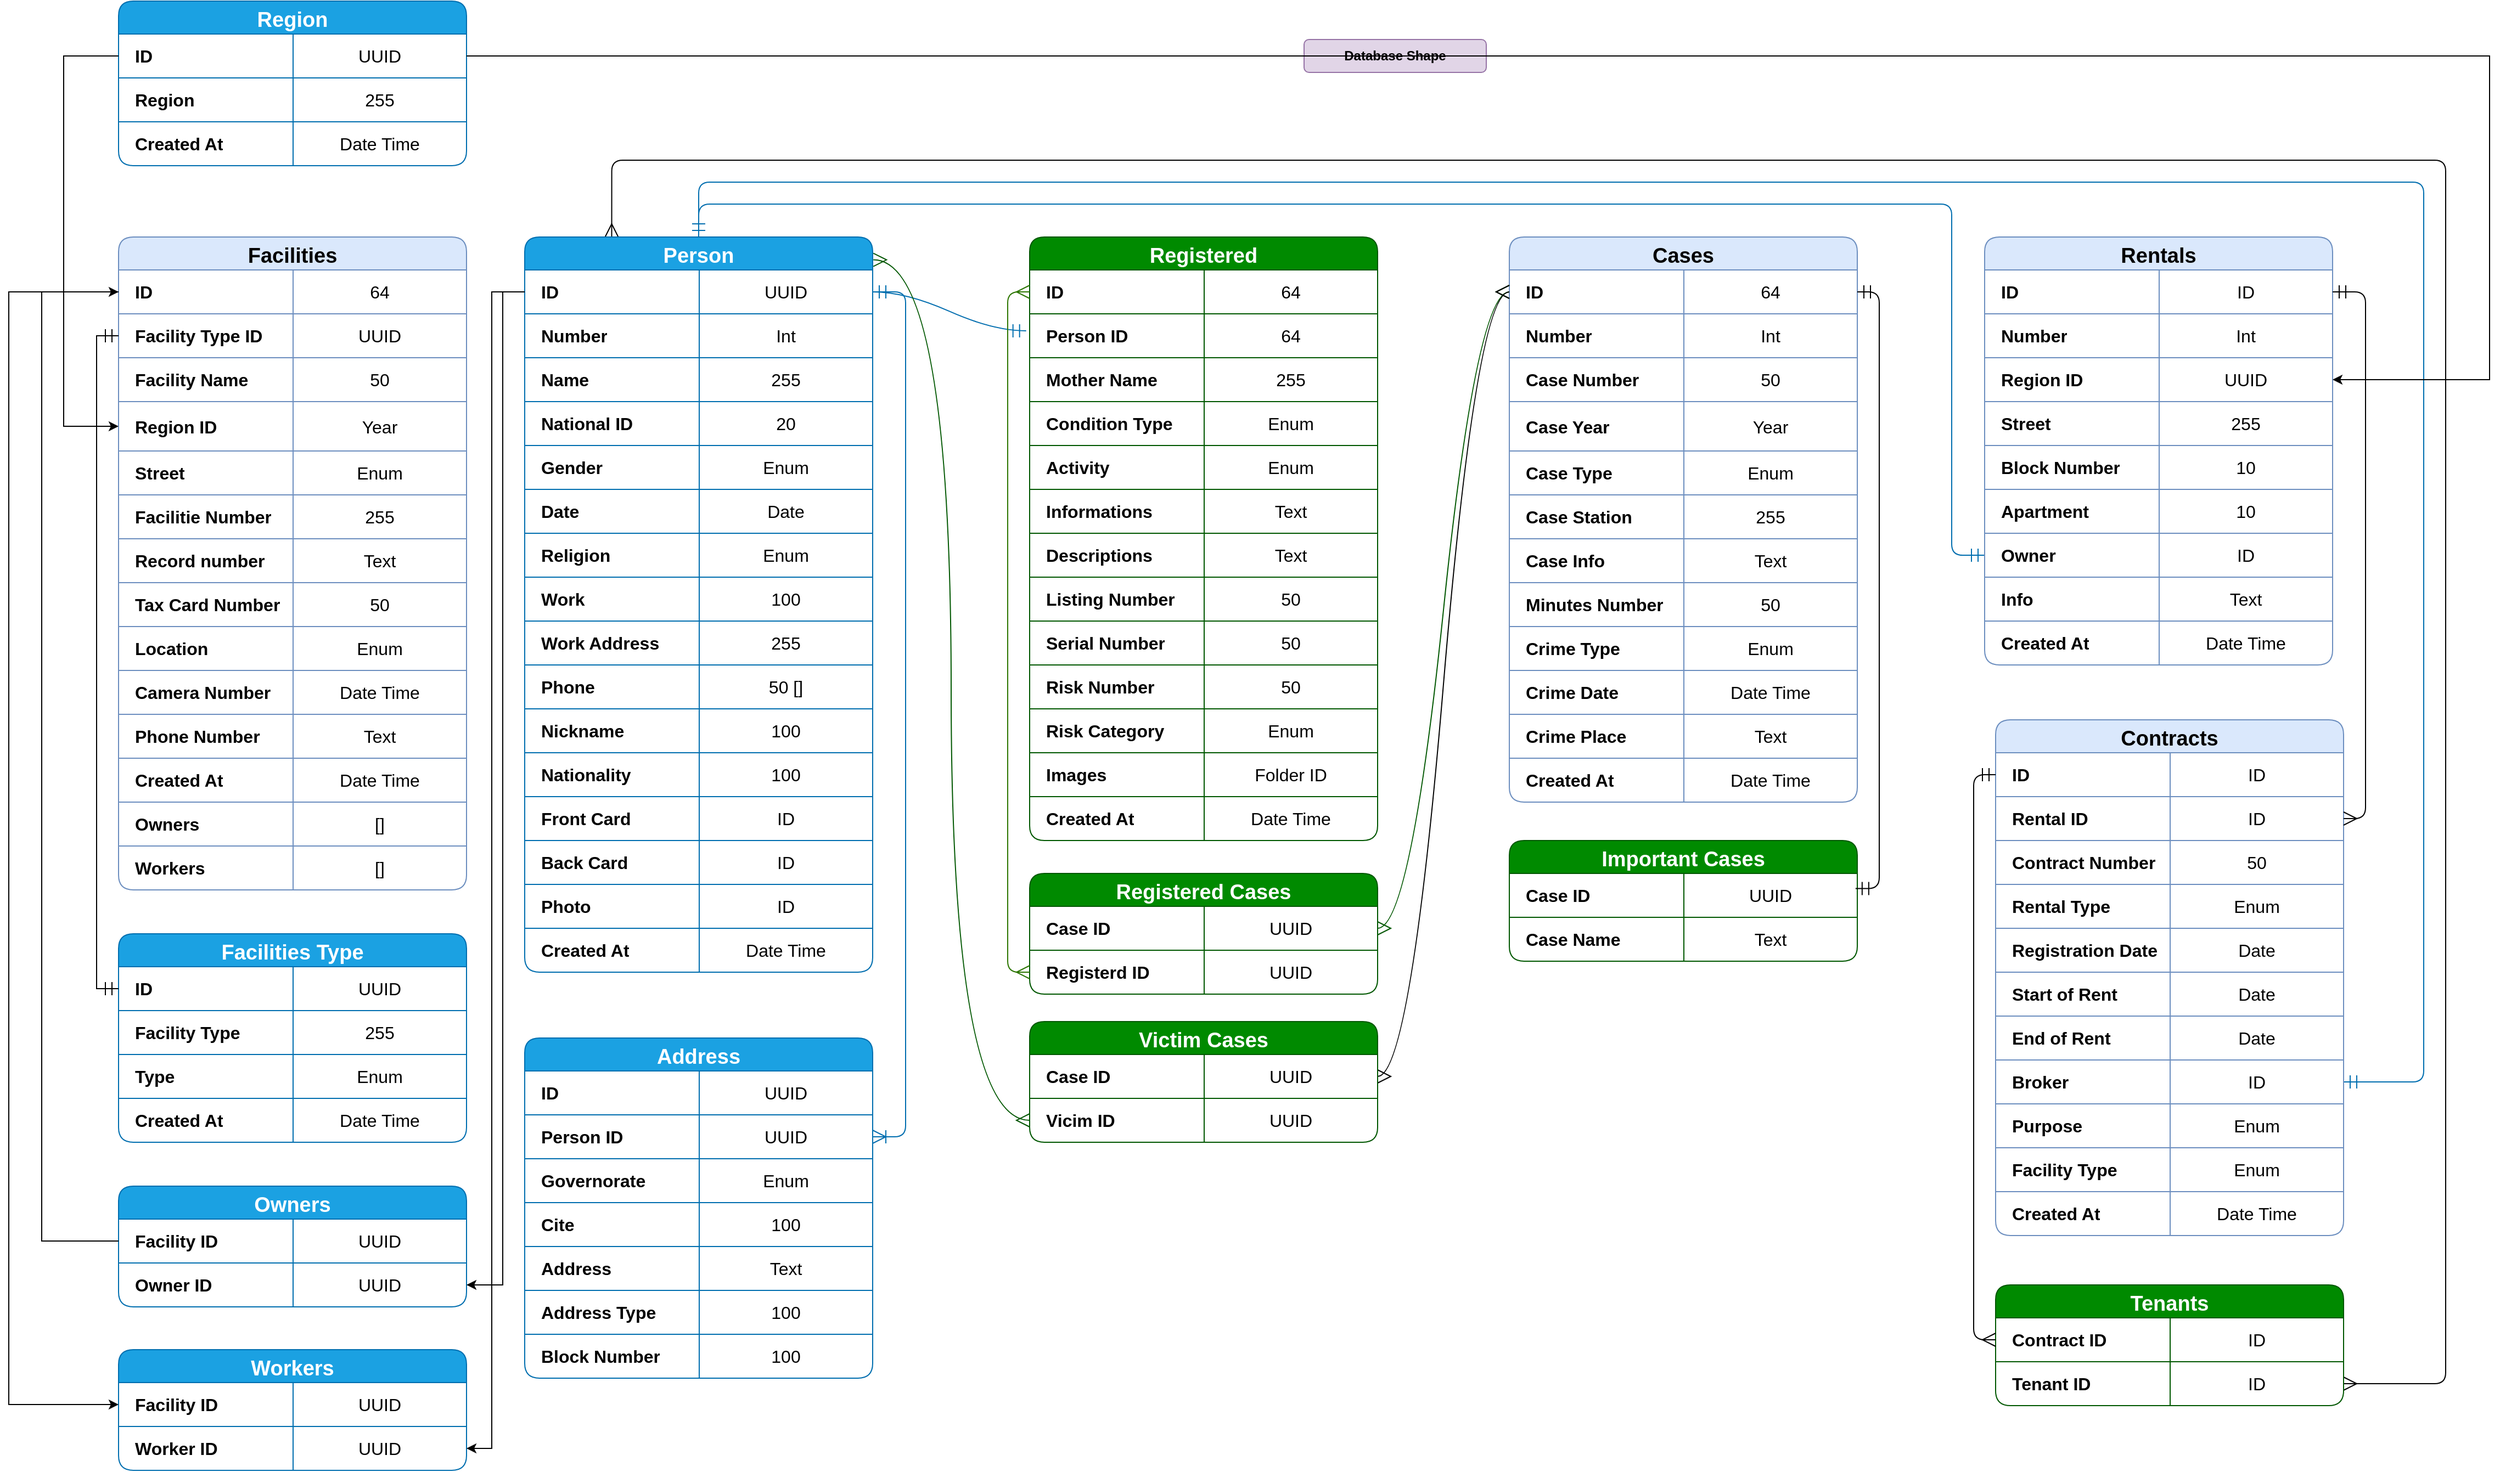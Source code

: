 <mxfile version="26.0.6">
  <diagram name="Page-1" id="yuwX3BlBr9uTxbegYdtH">
    <mxGraphModel dx="5239" dy="3099" grid="1" gridSize="10" guides="1" tooltips="1" connect="1" arrows="1" fold="1" page="1" pageScale="1" pageWidth="827" pageHeight="1169" math="0" shadow="0">
      <root>
        <mxCell id="0" />
        <mxCell id="1" parent="0" />
        <mxCell id="zOw8amXD0q2Xxl5ATmKY-83" value="Database Shape" style="rounded=1;whiteSpace=wrap;html=1;fillColor=#e1d5e7;strokeColor=#9673a6;fontStyle=1" parent="1" vertex="1">
          <mxGeometry x="310" y="-25" width="166" height="30" as="geometry" />
        </mxCell>
        <mxCell id="WCW--U_gyu1sM5VA3DCw-45" style="edgeStyle=orthogonalEdgeStyle;rounded=1;orthogonalLoop=1;jettySize=auto;html=1;exitX=0.5;exitY=0;exitDx=0;exitDy=0;entryX=0;entryY=0.5;entryDx=0;entryDy=0;endSize=10;startSize=10;curved=0;endArrow=ERmandOne;endFill=0;startArrow=ERmandOne;startFill=0;strokeColor=light-dark(#006EAF,#6666FF);fillColor=#1ba1e2;" parent="1" source="zOw8amXD0q2Xxl5ATmKY-234" target="WCW--U_gyu1sM5VA3DCw-23" edge="1">
          <mxGeometry relative="1" as="geometry">
            <Array as="points">
              <mxPoint x="-241" y="125" />
              <mxPoint x="900" y="125" />
              <mxPoint x="900" y="445" />
            </Array>
          </mxGeometry>
        </mxCell>
        <mxCell id="WCW--U_gyu1sM5VA3DCw-145" style="edgeStyle=orthogonalEdgeStyle;rounded=1;orthogonalLoop=1;jettySize=auto;html=1;exitX=0.5;exitY=0;exitDx=0;exitDy=0;entryX=1;entryY=0.5;entryDx=0;entryDy=0;curved=0;endSize=10;startSize=10;fillColor=#1ba1e2;strokeColor=light-dark(#006EAF,#6666FF);endArrow=ERmandOne;endFill=0;startArrow=ERmandOne;startFill=0;" parent="1" source="zOw8amXD0q2Xxl5ATmKY-234" target="WCW--U_gyu1sM5VA3DCw-65" edge="1">
          <mxGeometry relative="1" as="geometry">
            <Array as="points">
              <mxPoint x="-241" y="105" />
              <mxPoint x="1330" y="105" />
              <mxPoint x="1330" y="925" />
            </Array>
          </mxGeometry>
        </mxCell>
        <mxCell id="WCW--U_gyu1sM5VA3DCw-159" style="edgeStyle=orthogonalEdgeStyle;rounded=1;orthogonalLoop=1;jettySize=auto;html=1;exitX=0.25;exitY=0;exitDx=0;exitDy=0;entryX=1;entryY=0.5;entryDx=0;entryDy=0;curved=0;endArrow=ERmany;endFill=0;startArrow=ERmany;startFill=0;endSize=10;startSize=10;strokeColor=light-dark(#000000,#6666FF);" parent="1" source="zOw8amXD0q2Xxl5ATmKY-234" target="WCW--U_gyu1sM5VA3DCw-151" edge="1">
          <mxGeometry relative="1" as="geometry">
            <Array as="points">
              <mxPoint x="-321" y="85" />
              <mxPoint x="1350" y="85" />
              <mxPoint x="1350" y="1200" />
            </Array>
          </mxGeometry>
        </mxCell>
        <mxCell id="zOw8amXD0q2Xxl5ATmKY-234" value="Person" style="shape=table;startSize=30;container=1;collapsible=0;childLayout=tableLayout;strokeColor=#006EAF;fontSize=19;fillColor=#1ba1e2;fontColor=light-dark(#FFFFFF,#FCFCFC);fontStyle=1;rounded=1;" parent="1" vertex="1">
          <mxGeometry x="-400" y="155" width="317" height="670" as="geometry" />
        </mxCell>
        <mxCell id="zOw8amXD0q2Xxl5ATmKY-235" value="" style="shape=tableRow;horizontal=0;startSize=0;swimlaneHead=0;swimlaneBody=0;strokeColor=inherit;top=0;left=0;bottom=0;right=0;collapsible=0;dropTarget=0;fillColor=none;points=[[0,0.5],[1,0.5]];portConstraint=eastwest;fontSize=16;shadow=0;" parent="zOw8amXD0q2Xxl5ATmKY-234" vertex="1">
          <mxGeometry y="30" width="317" height="40" as="geometry" />
        </mxCell>
        <mxCell id="zOw8amXD0q2Xxl5ATmKY-236" value="&lt;span style=&quot;&quot;&gt;&lt;span&gt;ID&lt;/span&gt;&lt;/span&gt;" style="shape=partialRectangle;html=1;connectable=0;strokeColor=inherit;overflow=hidden;fillColor=none;top=0;left=0;bottom=0;right=0;pointerEvents=1;fontSize=16;shadow=0;fontStyle=1;fontColor=light-dark(#000000,#CCCCFF);align=left;verticalAlign=middle;labelBackgroundColor=none;labelBorderColor=none;textShadow=0;whiteSpace=wrap;spacingTop=0;spacing=2;spacingLeft=13;" parent="zOw8amXD0q2Xxl5ATmKY-235" vertex="1">
          <mxGeometry width="159" height="40" as="geometry">
            <mxRectangle width="159" height="40" as="alternateBounds" />
          </mxGeometry>
        </mxCell>
        <mxCell id="zOw8amXD0q2Xxl5ATmKY-237" value="UUID" style="shape=partialRectangle;html=1;whiteSpace=wrap;connectable=0;strokeColor=inherit;overflow=hidden;fillColor=none;top=0;left=0;bottom=0;right=0;pointerEvents=1;fontSize=16;shadow=0;" parent="zOw8amXD0q2Xxl5ATmKY-235" vertex="1">
          <mxGeometry x="159" width="158" height="40" as="geometry">
            <mxRectangle width="158" height="40" as="alternateBounds" />
          </mxGeometry>
        </mxCell>
        <mxCell id="zOw8amXD0q2Xxl5ATmKY-409" style="shape=tableRow;horizontal=0;startSize=0;swimlaneHead=0;swimlaneBody=0;strokeColor=inherit;top=0;left=0;bottom=0;right=0;collapsible=0;dropTarget=0;fillColor=none;points=[[0,0.5],[1,0.5]];portConstraint=eastwest;fontSize=16;shadow=0;" parent="zOw8amXD0q2Xxl5ATmKY-234" vertex="1">
          <mxGeometry y="70" width="317" height="40" as="geometry" />
        </mxCell>
        <mxCell id="zOw8amXD0q2Xxl5ATmKY-410" value="Number" style="shape=partialRectangle;html=1;connectable=0;strokeColor=inherit;overflow=hidden;fillColor=none;top=0;left=0;bottom=0;right=0;pointerEvents=1;fontSize=16;shadow=0;fontStyle=1;fontColor=light-dark(#000000,#CCCCFF);align=left;verticalAlign=middle;labelBackgroundColor=none;labelBorderColor=none;textShadow=0;whiteSpace=wrap;spacingTop=0;spacing=2;spacingLeft=13;" parent="zOw8amXD0q2Xxl5ATmKY-409" vertex="1">
          <mxGeometry width="159" height="40" as="geometry">
            <mxRectangle width="159" height="40" as="alternateBounds" />
          </mxGeometry>
        </mxCell>
        <mxCell id="zOw8amXD0q2Xxl5ATmKY-411" value="Int" style="shape=partialRectangle;html=1;whiteSpace=wrap;connectable=0;strokeColor=inherit;overflow=hidden;fillColor=none;top=0;left=0;bottom=0;right=0;pointerEvents=1;fontSize=16;shadow=0;" parent="zOw8amXD0q2Xxl5ATmKY-409" vertex="1">
          <mxGeometry x="159" width="158" height="40" as="geometry">
            <mxRectangle width="158" height="40" as="alternateBounds" />
          </mxGeometry>
        </mxCell>
        <mxCell id="zOw8amXD0q2Xxl5ATmKY-239" value="" style="shape=tableRow;horizontal=0;startSize=0;swimlaneHead=0;swimlaneBody=0;strokeColor=inherit;top=0;left=0;bottom=0;right=0;collapsible=0;dropTarget=0;fillColor=none;points=[[0,0.5],[1,0.5]];portConstraint=eastwest;fontSize=16;shadow=0;" parent="zOw8amXD0q2Xxl5ATmKY-234" vertex="1">
          <mxGeometry y="110" width="317" height="40" as="geometry" />
        </mxCell>
        <mxCell id="zOw8amXD0q2Xxl5ATmKY-240" value="Name" style="shape=partialRectangle;html=1;connectable=0;strokeColor=inherit;overflow=hidden;fillColor=none;top=0;left=0;bottom=0;right=0;pointerEvents=1;fontSize=16;shadow=0;fontStyle=1;fontColor=light-dark(#000000,#CCCCFF);align=left;verticalAlign=middle;labelBackgroundColor=none;labelBorderColor=none;textShadow=0;whiteSpace=wrap;spacingTop=0;spacing=2;spacingLeft=13;" parent="zOw8amXD0q2Xxl5ATmKY-239" vertex="1">
          <mxGeometry width="159" height="40" as="geometry">
            <mxRectangle width="159" height="40" as="alternateBounds" />
          </mxGeometry>
        </mxCell>
        <mxCell id="zOw8amXD0q2Xxl5ATmKY-241" value="255" style="shape=partialRectangle;html=1;whiteSpace=wrap;connectable=0;strokeColor=inherit;overflow=hidden;fillColor=none;top=0;left=0;bottom=0;right=0;pointerEvents=1;fontSize=16;shadow=0;" parent="zOw8amXD0q2Xxl5ATmKY-239" vertex="1">
          <mxGeometry x="159" width="158" height="40" as="geometry">
            <mxRectangle width="158" height="40" as="alternateBounds" />
          </mxGeometry>
        </mxCell>
        <mxCell id="zOw8amXD0q2Xxl5ATmKY-243" value="" style="shape=tableRow;horizontal=0;startSize=0;swimlaneHead=0;swimlaneBody=0;strokeColor=inherit;top=0;left=0;bottom=0;right=0;collapsible=0;dropTarget=0;fillColor=none;points=[[0,0.5],[1,0.5]];portConstraint=eastwest;fontSize=16;shadow=0;" parent="zOw8amXD0q2Xxl5ATmKY-234" vertex="1">
          <mxGeometry y="150" width="317" height="40" as="geometry" />
        </mxCell>
        <mxCell id="zOw8amXD0q2Xxl5ATmKY-244" value="&lt;span style=&quot;&quot;&gt;National ID&lt;/span&gt;" style="shape=partialRectangle;html=1;connectable=0;strokeColor=inherit;overflow=hidden;fillColor=none;top=0;left=0;bottom=0;right=0;pointerEvents=1;fontSize=16;shadow=0;fontStyle=1;fontColor=light-dark(#000000,#CCCCFF);align=left;verticalAlign=middle;labelBackgroundColor=none;labelBorderColor=none;textShadow=0;whiteSpace=wrap;spacingTop=0;spacing=2;spacingLeft=13;" parent="zOw8amXD0q2Xxl5ATmKY-243" vertex="1">
          <mxGeometry width="159" height="40" as="geometry">
            <mxRectangle width="159" height="40" as="alternateBounds" />
          </mxGeometry>
        </mxCell>
        <mxCell id="zOw8amXD0q2Xxl5ATmKY-245" value="20" style="shape=partialRectangle;html=1;whiteSpace=wrap;connectable=0;strokeColor=inherit;overflow=hidden;fillColor=none;top=0;left=0;bottom=0;right=0;pointerEvents=1;fontSize=16;shadow=0;" parent="zOw8amXD0q2Xxl5ATmKY-243" vertex="1">
          <mxGeometry x="159" width="158" height="40" as="geometry">
            <mxRectangle width="158" height="40" as="alternateBounds" />
          </mxGeometry>
        </mxCell>
        <mxCell id="zOw8amXD0q2Xxl5ATmKY-254" style="shape=tableRow;horizontal=0;startSize=0;swimlaneHead=0;swimlaneBody=0;strokeColor=inherit;top=0;left=0;bottom=0;right=0;collapsible=0;dropTarget=0;fillColor=none;points=[[0,0.5],[1,0.5]];portConstraint=eastwest;fontSize=16;shadow=0;" parent="zOw8amXD0q2Xxl5ATmKY-234" vertex="1">
          <mxGeometry y="190" width="317" height="40" as="geometry" />
        </mxCell>
        <mxCell id="zOw8amXD0q2Xxl5ATmKY-255" value="&lt;span style=&quot;&quot;&gt;Gender&lt;/span&gt;" style="shape=partialRectangle;html=1;connectable=0;strokeColor=inherit;overflow=hidden;fillColor=none;top=0;left=0;bottom=0;right=0;pointerEvents=1;fontSize=16;shadow=0;fontStyle=1;fontColor=light-dark(#000000,#CCCCFF);align=left;verticalAlign=middle;labelBackgroundColor=none;labelBorderColor=none;textShadow=0;whiteSpace=wrap;spacingTop=0;spacing=2;spacingLeft=13;" parent="zOw8amXD0q2Xxl5ATmKY-254" vertex="1">
          <mxGeometry width="159" height="40" as="geometry">
            <mxRectangle width="159" height="40" as="alternateBounds" />
          </mxGeometry>
        </mxCell>
        <mxCell id="zOw8amXD0q2Xxl5ATmKY-256" value="Enum" style="shape=partialRectangle;html=1;whiteSpace=wrap;connectable=0;strokeColor=inherit;overflow=hidden;fillColor=none;top=0;left=0;bottom=0;right=0;pointerEvents=1;fontSize=16;shadow=0;" parent="zOw8amXD0q2Xxl5ATmKY-254" vertex="1">
          <mxGeometry x="159" width="158" height="40" as="geometry">
            <mxRectangle width="158" height="40" as="alternateBounds" />
          </mxGeometry>
        </mxCell>
        <mxCell id="zOw8amXD0q2Xxl5ATmKY-257" style="shape=tableRow;horizontal=0;startSize=0;swimlaneHead=0;swimlaneBody=0;strokeColor=inherit;top=0;left=0;bottom=0;right=0;collapsible=0;dropTarget=0;fillColor=none;points=[[0,0.5],[1,0.5]];portConstraint=eastwest;fontSize=16;shadow=0;" parent="zOw8amXD0q2Xxl5ATmKY-234" vertex="1">
          <mxGeometry y="230" width="317" height="40" as="geometry" />
        </mxCell>
        <mxCell id="zOw8amXD0q2Xxl5ATmKY-258" value="Date" style="shape=partialRectangle;html=1;connectable=0;strokeColor=inherit;overflow=hidden;fillColor=none;top=0;left=0;bottom=0;right=0;pointerEvents=1;fontSize=16;shadow=0;fontStyle=1;fontColor=light-dark(#000000,#CCCCFF);align=left;verticalAlign=middle;labelBackgroundColor=none;labelBorderColor=none;textShadow=0;whiteSpace=wrap;spacingTop=0;spacing=2;spacingLeft=13;" parent="zOw8amXD0q2Xxl5ATmKY-257" vertex="1">
          <mxGeometry width="159" height="40" as="geometry">
            <mxRectangle width="159" height="40" as="alternateBounds" />
          </mxGeometry>
        </mxCell>
        <mxCell id="zOw8amXD0q2Xxl5ATmKY-259" value="Date" style="shape=partialRectangle;html=1;whiteSpace=wrap;connectable=0;strokeColor=inherit;overflow=hidden;fillColor=none;top=0;left=0;bottom=0;right=0;pointerEvents=1;fontSize=16;shadow=0;" parent="zOw8amXD0q2Xxl5ATmKY-257" vertex="1">
          <mxGeometry x="159" width="158" height="40" as="geometry">
            <mxRectangle width="158" height="40" as="alternateBounds" />
          </mxGeometry>
        </mxCell>
        <mxCell id="zOw8amXD0q2Xxl5ATmKY-263" style="shape=tableRow;horizontal=0;startSize=0;swimlaneHead=0;swimlaneBody=0;strokeColor=inherit;top=0;left=0;bottom=0;right=0;collapsible=0;dropTarget=0;fillColor=none;points=[[0,0.5],[1,0.5]];portConstraint=eastwest;fontSize=16;shadow=0;" parent="zOw8amXD0q2Xxl5ATmKY-234" vertex="1">
          <mxGeometry y="270" width="317" height="40" as="geometry" />
        </mxCell>
        <mxCell id="zOw8amXD0q2Xxl5ATmKY-264" value="Religion" style="shape=partialRectangle;html=1;connectable=0;strokeColor=inherit;overflow=hidden;fillColor=none;top=0;left=0;bottom=0;right=0;pointerEvents=1;fontSize=16;shadow=0;fontStyle=1;fontColor=light-dark(#000000,#CCCCFF);align=left;verticalAlign=middle;labelBackgroundColor=none;labelBorderColor=none;textShadow=0;whiteSpace=wrap;spacingTop=0;spacing=2;spacingLeft=13;" parent="zOw8amXD0q2Xxl5ATmKY-263" vertex="1">
          <mxGeometry width="159" height="40" as="geometry">
            <mxRectangle width="159" height="40" as="alternateBounds" />
          </mxGeometry>
        </mxCell>
        <mxCell id="zOw8amXD0q2Xxl5ATmKY-265" value="Enum" style="shape=partialRectangle;html=1;whiteSpace=wrap;connectable=0;strokeColor=inherit;overflow=hidden;fillColor=none;top=0;left=0;bottom=0;right=0;pointerEvents=1;fontSize=16;shadow=0;" parent="zOw8amXD0q2Xxl5ATmKY-263" vertex="1">
          <mxGeometry x="159" width="158" height="40" as="geometry">
            <mxRectangle width="158" height="40" as="alternateBounds" />
          </mxGeometry>
        </mxCell>
        <mxCell id="zOw8amXD0q2Xxl5ATmKY-272" style="shape=tableRow;horizontal=0;startSize=0;swimlaneHead=0;swimlaneBody=0;strokeColor=inherit;top=0;left=0;bottom=0;right=0;collapsible=0;dropTarget=0;fillColor=none;points=[[0,0.5],[1,0.5]];portConstraint=eastwest;fontSize=16;shadow=0;" parent="zOw8amXD0q2Xxl5ATmKY-234" vertex="1">
          <mxGeometry y="310" width="317" height="40" as="geometry" />
        </mxCell>
        <mxCell id="zOw8amXD0q2Xxl5ATmKY-273" value="Work" style="shape=partialRectangle;html=1;connectable=0;strokeColor=inherit;overflow=hidden;fillColor=none;top=0;left=0;bottom=0;right=0;pointerEvents=1;fontSize=16;shadow=0;fontStyle=1;fontColor=light-dark(#000000,#CCCCFF);align=left;verticalAlign=middle;labelBackgroundColor=none;labelBorderColor=none;textShadow=0;whiteSpace=wrap;spacingTop=0;spacing=2;spacingLeft=13;" parent="zOw8amXD0q2Xxl5ATmKY-272" vertex="1">
          <mxGeometry width="159" height="40" as="geometry">
            <mxRectangle width="159" height="40" as="alternateBounds" />
          </mxGeometry>
        </mxCell>
        <mxCell id="zOw8amXD0q2Xxl5ATmKY-274" value="100" style="shape=partialRectangle;html=1;whiteSpace=wrap;connectable=0;strokeColor=inherit;overflow=hidden;fillColor=none;top=0;left=0;bottom=0;right=0;pointerEvents=1;fontSize=16;shadow=0;" parent="zOw8amXD0q2Xxl5ATmKY-272" vertex="1">
          <mxGeometry x="159" width="158" height="40" as="geometry">
            <mxRectangle width="158" height="40" as="alternateBounds" />
          </mxGeometry>
        </mxCell>
        <mxCell id="zOw8amXD0q2Xxl5ATmKY-275" style="shape=tableRow;horizontal=0;startSize=0;swimlaneHead=0;swimlaneBody=0;strokeColor=inherit;top=0;left=0;bottom=0;right=0;collapsible=0;dropTarget=0;fillColor=none;points=[[0,0.5],[1,0.5]];portConstraint=eastwest;fontSize=16;shadow=0;" parent="zOw8amXD0q2Xxl5ATmKY-234" vertex="1">
          <mxGeometry y="350" width="317" height="40" as="geometry" />
        </mxCell>
        <mxCell id="zOw8amXD0q2Xxl5ATmKY-276" value="Work Address" style="shape=partialRectangle;html=1;connectable=0;strokeColor=inherit;overflow=hidden;fillColor=none;top=0;left=0;bottom=0;right=0;pointerEvents=1;fontSize=16;shadow=0;fontStyle=1;fontColor=light-dark(#000000,#CCCCFF);align=left;verticalAlign=middle;labelBackgroundColor=none;labelBorderColor=none;textShadow=0;whiteSpace=wrap;spacingTop=0;spacing=2;spacingLeft=13;" parent="zOw8amXD0q2Xxl5ATmKY-275" vertex="1">
          <mxGeometry width="159" height="40" as="geometry">
            <mxRectangle width="159" height="40" as="alternateBounds" />
          </mxGeometry>
        </mxCell>
        <mxCell id="zOw8amXD0q2Xxl5ATmKY-277" value="255" style="shape=partialRectangle;html=1;whiteSpace=wrap;connectable=0;strokeColor=inherit;overflow=hidden;fillColor=none;top=0;left=0;bottom=0;right=0;pointerEvents=1;fontSize=16;shadow=0;" parent="zOw8amXD0q2Xxl5ATmKY-275" vertex="1">
          <mxGeometry x="159" width="158" height="40" as="geometry">
            <mxRectangle width="158" height="40" as="alternateBounds" />
          </mxGeometry>
        </mxCell>
        <mxCell id="zOw8amXD0q2Xxl5ATmKY-278" style="shape=tableRow;horizontal=0;startSize=0;swimlaneHead=0;swimlaneBody=0;strokeColor=inherit;top=0;left=0;bottom=0;right=0;collapsible=0;dropTarget=0;fillColor=none;points=[[0,0.5],[1,0.5]];portConstraint=eastwest;fontSize=16;shadow=0;" parent="zOw8amXD0q2Xxl5ATmKY-234" vertex="1">
          <mxGeometry y="390" width="317" height="40" as="geometry" />
        </mxCell>
        <mxCell id="zOw8amXD0q2Xxl5ATmKY-279" value="Phone" style="shape=partialRectangle;html=1;connectable=0;strokeColor=inherit;overflow=hidden;fillColor=none;top=0;left=0;bottom=0;right=0;pointerEvents=1;fontSize=16;shadow=0;fontStyle=1;fontColor=light-dark(#000000,#CCCCFF);align=left;verticalAlign=middle;labelBackgroundColor=none;labelBorderColor=none;textShadow=0;whiteSpace=wrap;spacingTop=0;spacing=2;spacingLeft=13;" parent="zOw8amXD0q2Xxl5ATmKY-278" vertex="1">
          <mxGeometry width="159" height="40" as="geometry">
            <mxRectangle width="159" height="40" as="alternateBounds" />
          </mxGeometry>
        </mxCell>
        <mxCell id="zOw8amXD0q2Xxl5ATmKY-280" value="50 []" style="shape=partialRectangle;html=1;whiteSpace=wrap;connectable=0;strokeColor=inherit;overflow=hidden;fillColor=none;top=0;left=0;bottom=0;right=0;pointerEvents=1;fontSize=16;shadow=0;" parent="zOw8amXD0q2Xxl5ATmKY-278" vertex="1">
          <mxGeometry x="159" width="158" height="40" as="geometry">
            <mxRectangle width="158" height="40" as="alternateBounds" />
          </mxGeometry>
        </mxCell>
        <mxCell id="zOw8amXD0q2Xxl5ATmKY-281" style="shape=tableRow;horizontal=0;startSize=0;swimlaneHead=0;swimlaneBody=0;strokeColor=inherit;top=0;left=0;bottom=0;right=0;collapsible=0;dropTarget=0;fillColor=none;points=[[0,0.5],[1,0.5]];portConstraint=eastwest;fontSize=16;shadow=0;" parent="zOw8amXD0q2Xxl5ATmKY-234" vertex="1">
          <mxGeometry y="430" width="317" height="40" as="geometry" />
        </mxCell>
        <mxCell id="zOw8amXD0q2Xxl5ATmKY-282" value="Nickname" style="shape=partialRectangle;html=1;connectable=0;strokeColor=inherit;overflow=hidden;fillColor=none;top=0;left=0;bottom=0;right=0;pointerEvents=1;fontSize=16;shadow=0;fontStyle=1;fontColor=light-dark(#000000,#CCCCFF);align=left;verticalAlign=middle;labelBackgroundColor=none;labelBorderColor=none;textShadow=0;whiteSpace=wrap;spacingTop=0;spacing=2;spacingLeft=13;" parent="zOw8amXD0q2Xxl5ATmKY-281" vertex="1">
          <mxGeometry width="159" height="40" as="geometry">
            <mxRectangle width="159" height="40" as="alternateBounds" />
          </mxGeometry>
        </mxCell>
        <mxCell id="zOw8amXD0q2Xxl5ATmKY-283" value="100" style="shape=partialRectangle;html=1;whiteSpace=wrap;connectable=0;strokeColor=inherit;overflow=hidden;fillColor=none;top=0;left=0;bottom=0;right=0;pointerEvents=1;fontSize=16;shadow=0;" parent="zOw8amXD0q2Xxl5ATmKY-281" vertex="1">
          <mxGeometry x="159" width="158" height="40" as="geometry">
            <mxRectangle width="158" height="40" as="alternateBounds" />
          </mxGeometry>
        </mxCell>
        <mxCell id="zOw8amXD0q2Xxl5ATmKY-284" style="shape=tableRow;horizontal=0;startSize=0;swimlaneHead=0;swimlaneBody=0;strokeColor=inherit;top=0;left=0;bottom=0;right=0;collapsible=0;dropTarget=0;fillColor=none;points=[[0,0.5],[1,0.5]];portConstraint=eastwest;fontSize=16;shadow=0;" parent="zOw8amXD0q2Xxl5ATmKY-234" vertex="1">
          <mxGeometry y="470" width="317" height="40" as="geometry" />
        </mxCell>
        <mxCell id="zOw8amXD0q2Xxl5ATmKY-285" value="Nationality" style="shape=partialRectangle;html=1;connectable=0;strokeColor=inherit;overflow=hidden;fillColor=none;top=0;left=0;bottom=0;right=0;pointerEvents=1;fontSize=16;shadow=0;fontStyle=1;fontColor=light-dark(#000000,#CCCCFF);align=left;verticalAlign=middle;labelBackgroundColor=none;labelBorderColor=none;textShadow=0;whiteSpace=wrap;spacingTop=0;spacing=2;spacingLeft=13;" parent="zOw8amXD0q2Xxl5ATmKY-284" vertex="1">
          <mxGeometry width="159" height="40" as="geometry">
            <mxRectangle width="159" height="40" as="alternateBounds" />
          </mxGeometry>
        </mxCell>
        <mxCell id="zOw8amXD0q2Xxl5ATmKY-286" value="100" style="shape=partialRectangle;html=1;whiteSpace=wrap;connectable=0;strokeColor=inherit;overflow=hidden;fillColor=none;top=0;left=0;bottom=0;right=0;pointerEvents=1;fontSize=16;shadow=0;" parent="zOw8amXD0q2Xxl5ATmKY-284" vertex="1">
          <mxGeometry x="159" width="158" height="40" as="geometry">
            <mxRectangle width="158" height="40" as="alternateBounds" />
          </mxGeometry>
        </mxCell>
        <mxCell id="zOw8amXD0q2Xxl5ATmKY-287" style="shape=tableRow;horizontal=0;startSize=0;swimlaneHead=0;swimlaneBody=0;strokeColor=inherit;top=0;left=0;bottom=0;right=0;collapsible=0;dropTarget=0;fillColor=none;points=[[0,0.5],[1,0.5]];portConstraint=eastwest;fontSize=16;shadow=0;" parent="zOw8amXD0q2Xxl5ATmKY-234" vertex="1">
          <mxGeometry y="510" width="317" height="40" as="geometry" />
        </mxCell>
        <mxCell id="zOw8amXD0q2Xxl5ATmKY-288" value="Front Card" style="shape=partialRectangle;html=1;connectable=0;strokeColor=inherit;overflow=hidden;fillColor=none;top=0;left=0;bottom=0;right=0;pointerEvents=1;fontSize=16;shadow=0;fontStyle=1;fontColor=light-dark(#000000,#CCCCFF);align=left;verticalAlign=middle;labelBackgroundColor=none;labelBorderColor=none;textShadow=0;whiteSpace=wrap;spacingTop=0;spacing=2;spacingLeft=13;" parent="zOw8amXD0q2Xxl5ATmKY-287" vertex="1">
          <mxGeometry width="159" height="40" as="geometry">
            <mxRectangle width="159" height="40" as="alternateBounds" />
          </mxGeometry>
        </mxCell>
        <mxCell id="zOw8amXD0q2Xxl5ATmKY-289" value="ID" style="shape=partialRectangle;html=1;whiteSpace=wrap;connectable=0;strokeColor=inherit;overflow=hidden;fillColor=none;top=0;left=0;bottom=0;right=0;pointerEvents=1;fontSize=16;shadow=0;" parent="zOw8amXD0q2Xxl5ATmKY-287" vertex="1">
          <mxGeometry x="159" width="158" height="40" as="geometry">
            <mxRectangle width="158" height="40" as="alternateBounds" />
          </mxGeometry>
        </mxCell>
        <mxCell id="zOw8amXD0q2Xxl5ATmKY-290" style="shape=tableRow;horizontal=0;startSize=0;swimlaneHead=0;swimlaneBody=0;strokeColor=inherit;top=0;left=0;bottom=0;right=0;collapsible=0;dropTarget=0;fillColor=none;points=[[0,0.5],[1,0.5]];portConstraint=eastwest;fontSize=16;shadow=0;" parent="zOw8amXD0q2Xxl5ATmKY-234" vertex="1">
          <mxGeometry y="550" width="317" height="40" as="geometry" />
        </mxCell>
        <mxCell id="zOw8amXD0q2Xxl5ATmKY-291" value="Back Card" style="shape=partialRectangle;html=1;connectable=0;strokeColor=inherit;overflow=hidden;fillColor=none;top=0;left=0;bottom=0;right=0;pointerEvents=1;fontSize=16;shadow=0;fontStyle=1;fontColor=light-dark(#000000,#CCCCFF);align=left;verticalAlign=middle;labelBackgroundColor=none;labelBorderColor=none;textShadow=0;whiteSpace=wrap;spacingTop=0;spacing=2;spacingLeft=13;" parent="zOw8amXD0q2Xxl5ATmKY-290" vertex="1">
          <mxGeometry width="159" height="40" as="geometry">
            <mxRectangle width="159" height="40" as="alternateBounds" />
          </mxGeometry>
        </mxCell>
        <mxCell id="zOw8amXD0q2Xxl5ATmKY-292" value="ID" style="shape=partialRectangle;html=1;whiteSpace=wrap;connectable=0;strokeColor=inherit;overflow=hidden;fillColor=none;top=0;left=0;bottom=0;right=0;pointerEvents=1;fontSize=16;shadow=0;" parent="zOw8amXD0q2Xxl5ATmKY-290" vertex="1">
          <mxGeometry x="159" width="158" height="40" as="geometry">
            <mxRectangle width="158" height="40" as="alternateBounds" />
          </mxGeometry>
        </mxCell>
        <mxCell id="zOw8amXD0q2Xxl5ATmKY-293" style="shape=tableRow;horizontal=0;startSize=0;swimlaneHead=0;swimlaneBody=0;strokeColor=inherit;top=0;left=0;bottom=0;right=0;collapsible=0;dropTarget=0;fillColor=none;points=[[0,0.5],[1,0.5]];portConstraint=eastwest;fontSize=16;shadow=0;" parent="zOw8amXD0q2Xxl5ATmKY-234" vertex="1">
          <mxGeometry y="590" width="317" height="40" as="geometry" />
        </mxCell>
        <mxCell id="zOw8amXD0q2Xxl5ATmKY-294" value="Photo" style="shape=partialRectangle;html=1;connectable=0;strokeColor=inherit;overflow=hidden;fillColor=none;top=0;left=0;bottom=0;right=0;pointerEvents=1;fontSize=16;shadow=0;fontStyle=1;fontColor=light-dark(#000000,#CCCCFF);align=left;verticalAlign=middle;labelBackgroundColor=none;labelBorderColor=none;textShadow=0;whiteSpace=wrap;spacingTop=0;spacing=2;spacingLeft=13;" parent="zOw8amXD0q2Xxl5ATmKY-293" vertex="1">
          <mxGeometry width="159" height="40" as="geometry">
            <mxRectangle width="159" height="40" as="alternateBounds" />
          </mxGeometry>
        </mxCell>
        <mxCell id="zOw8amXD0q2Xxl5ATmKY-295" value="ID" style="shape=partialRectangle;html=1;whiteSpace=wrap;connectable=0;strokeColor=inherit;overflow=hidden;fillColor=none;top=0;left=0;bottom=0;right=0;pointerEvents=1;fontSize=16;shadow=0;" parent="zOw8amXD0q2Xxl5ATmKY-293" vertex="1">
          <mxGeometry x="159" width="158" height="40" as="geometry">
            <mxRectangle width="158" height="40" as="alternateBounds" />
          </mxGeometry>
        </mxCell>
        <mxCell id="zOw8amXD0q2Xxl5ATmKY-296" style="shape=tableRow;horizontal=0;startSize=0;swimlaneHead=0;swimlaneBody=0;strokeColor=inherit;top=0;left=0;bottom=0;right=0;collapsible=0;dropTarget=0;fillColor=none;points=[[0,0.5],[1,0.5]];portConstraint=eastwest;fontSize=16;shadow=0;" parent="zOw8amXD0q2Xxl5ATmKY-234" vertex="1">
          <mxGeometry y="630" width="317" height="40" as="geometry" />
        </mxCell>
        <mxCell id="zOw8amXD0q2Xxl5ATmKY-297" value="Created At" style="shape=partialRectangle;html=1;connectable=0;strokeColor=inherit;overflow=hidden;fillColor=none;top=0;left=0;bottom=0;right=0;pointerEvents=1;fontSize=16;shadow=0;fontStyle=1;fontColor=light-dark(#000000,#CCCCFF);align=left;verticalAlign=middle;labelBackgroundColor=none;labelBorderColor=none;textShadow=0;whiteSpace=wrap;spacingTop=0;spacing=2;spacingLeft=13;" parent="zOw8amXD0q2Xxl5ATmKY-296" vertex="1">
          <mxGeometry width="159" height="40" as="geometry">
            <mxRectangle width="159" height="40" as="alternateBounds" />
          </mxGeometry>
        </mxCell>
        <mxCell id="zOw8amXD0q2Xxl5ATmKY-298" value="Date Time" style="shape=partialRectangle;html=1;whiteSpace=wrap;connectable=0;strokeColor=inherit;overflow=hidden;fillColor=none;top=0;left=0;bottom=0;right=0;pointerEvents=1;fontSize=16;shadow=0;" parent="zOw8amXD0q2Xxl5ATmKY-296" vertex="1">
          <mxGeometry x="159" width="158" height="40" as="geometry">
            <mxRectangle width="158" height="40" as="alternateBounds" />
          </mxGeometry>
        </mxCell>
        <mxCell id="zOw8amXD0q2Xxl5ATmKY-299" value="Registered" style="shape=table;startSize=30;container=1;collapsible=0;childLayout=tableLayout;fontSize=19;fillStyle=auto;rounded=1;shadow=0;swimlaneLine=1;fillColor=#008a00;fontColor=light-dark(#FFFFFF,#FCFCFC);strokeColor=#005700;fontStyle=1" parent="1" vertex="1">
          <mxGeometry x="60" y="155" width="317" height="550" as="geometry" />
        </mxCell>
        <mxCell id="zOw8amXD0q2Xxl5ATmKY-300" value="" style="shape=tableRow;horizontal=0;startSize=0;swimlaneHead=0;swimlaneBody=0;strokeColor=inherit;top=0;left=0;bottom=0;right=0;collapsible=0;dropTarget=0;fillColor=none;points=[[0,0.5],[1,0.5]];portConstraint=eastwest;fontSize=16;shadow=0;" parent="zOw8amXD0q2Xxl5ATmKY-299" vertex="1">
          <mxGeometry y="30" width="317" height="40" as="geometry" />
        </mxCell>
        <mxCell id="zOw8amXD0q2Xxl5ATmKY-301" value="&lt;span style=&quot;&quot;&gt;&lt;span&gt;ID&lt;/span&gt;&lt;/span&gt;" style="shape=partialRectangle;html=1;connectable=0;strokeColor=inherit;overflow=hidden;fillColor=none;top=0;left=0;bottom=0;right=0;pointerEvents=1;fontSize=16;shadow=0;fontStyle=1;fontColor=light-dark(#000000,#CCCCFF);align=left;verticalAlign=middle;labelBackgroundColor=none;labelBorderColor=none;textShadow=0;whiteSpace=wrap;spacingTop=0;spacing=2;spacingLeft=13;" parent="zOw8amXD0q2Xxl5ATmKY-300" vertex="1">
          <mxGeometry width="159" height="40" as="geometry">
            <mxRectangle width="159" height="40" as="alternateBounds" />
          </mxGeometry>
        </mxCell>
        <mxCell id="zOw8amXD0q2Xxl5ATmKY-302" value="64" style="shape=partialRectangle;html=1;whiteSpace=wrap;connectable=0;strokeColor=inherit;overflow=hidden;fillColor=none;top=0;left=0;bottom=0;right=0;pointerEvents=1;fontSize=16;shadow=0;" parent="zOw8amXD0q2Xxl5ATmKY-300" vertex="1">
          <mxGeometry x="159" width="158" height="40" as="geometry">
            <mxRectangle width="158" height="40" as="alternateBounds" />
          </mxGeometry>
        </mxCell>
        <mxCell id="zOw8amXD0q2Xxl5ATmKY-303" value="" style="shape=tableRow;horizontal=0;startSize=0;swimlaneHead=0;swimlaneBody=0;strokeColor=inherit;top=0;left=0;bottom=0;right=0;collapsible=0;dropTarget=0;fillColor=none;points=[[0,0.5],[1,0.5]];portConstraint=eastwest;fontSize=16;shadow=0;" parent="zOw8amXD0q2Xxl5ATmKY-299" vertex="1">
          <mxGeometry y="70" width="317" height="40" as="geometry" />
        </mxCell>
        <mxCell id="zOw8amXD0q2Xxl5ATmKY-304" value="Person ID" style="shape=partialRectangle;html=1;connectable=0;strokeColor=inherit;overflow=hidden;fillColor=none;top=0;left=0;bottom=0;right=0;pointerEvents=1;fontSize=16;shadow=0;fontStyle=1;fontColor=light-dark(#000000,#CCCCFF);align=left;verticalAlign=middle;labelBackgroundColor=none;labelBorderColor=none;textShadow=0;whiteSpace=wrap;spacingTop=0;spacing=2;spacingLeft=13;" parent="zOw8amXD0q2Xxl5ATmKY-303" vertex="1">
          <mxGeometry width="159" height="40" as="geometry">
            <mxRectangle width="159" height="40" as="alternateBounds" />
          </mxGeometry>
        </mxCell>
        <mxCell id="zOw8amXD0q2Xxl5ATmKY-305" value="64" style="shape=partialRectangle;html=1;whiteSpace=wrap;connectable=0;strokeColor=inherit;overflow=hidden;fillColor=none;top=0;left=0;bottom=0;right=0;pointerEvents=1;fontSize=16;shadow=0;" parent="zOw8amXD0q2Xxl5ATmKY-303" vertex="1">
          <mxGeometry x="159" width="158" height="40" as="geometry">
            <mxRectangle width="158" height="40" as="alternateBounds" />
          </mxGeometry>
        </mxCell>
        <mxCell id="zOw8amXD0q2Xxl5ATmKY-306" value="" style="shape=tableRow;horizontal=0;startSize=0;swimlaneHead=0;swimlaneBody=0;strokeColor=inherit;top=0;left=0;bottom=0;right=0;collapsible=0;dropTarget=0;fillColor=none;points=[[0,0.5],[1,0.5]];portConstraint=eastwest;fontSize=16;shadow=0;" parent="zOw8amXD0q2Xxl5ATmKY-299" vertex="1">
          <mxGeometry y="110" width="317" height="40" as="geometry" />
        </mxCell>
        <mxCell id="zOw8amXD0q2Xxl5ATmKY-307" value="Mother Name" style="shape=partialRectangle;html=1;connectable=0;strokeColor=inherit;overflow=hidden;fillColor=none;top=0;left=0;bottom=0;right=0;pointerEvents=1;fontSize=16;shadow=0;fontStyle=1;fontColor=light-dark(#000000,#CCCCFF);align=left;verticalAlign=middle;labelBackgroundColor=none;labelBorderColor=none;textShadow=0;whiteSpace=wrap;spacingTop=0;spacing=2;spacingLeft=13;" parent="zOw8amXD0q2Xxl5ATmKY-306" vertex="1">
          <mxGeometry width="159" height="40" as="geometry">
            <mxRectangle width="159" height="40" as="alternateBounds" />
          </mxGeometry>
        </mxCell>
        <mxCell id="zOw8amXD0q2Xxl5ATmKY-308" value="255" style="shape=partialRectangle;html=1;whiteSpace=wrap;connectable=0;strokeColor=inherit;overflow=hidden;fillColor=none;top=0;left=0;bottom=0;right=0;pointerEvents=1;fontSize=16;shadow=0;" parent="zOw8amXD0q2Xxl5ATmKY-306" vertex="1">
          <mxGeometry x="159" width="158" height="40" as="geometry">
            <mxRectangle width="158" height="40" as="alternateBounds" />
          </mxGeometry>
        </mxCell>
        <mxCell id="zOw8amXD0q2Xxl5ATmKY-309" style="shape=tableRow;horizontal=0;startSize=0;swimlaneHead=0;swimlaneBody=0;strokeColor=inherit;top=0;left=0;bottom=0;right=0;collapsible=0;dropTarget=0;fillColor=none;points=[[0,0.5],[1,0.5]];portConstraint=eastwest;fontSize=16;shadow=0;" parent="zOw8amXD0q2Xxl5ATmKY-299" vertex="1">
          <mxGeometry y="150" width="317" height="40" as="geometry" />
        </mxCell>
        <mxCell id="zOw8amXD0q2Xxl5ATmKY-310" value="Condition Type" style="shape=partialRectangle;html=1;connectable=0;strokeColor=inherit;overflow=hidden;fillColor=none;top=0;left=0;bottom=0;right=0;pointerEvents=1;fontSize=16;shadow=0;fontStyle=1;fontColor=light-dark(#000000,#CCCCFF);align=left;verticalAlign=middle;labelBackgroundColor=none;labelBorderColor=none;textShadow=0;whiteSpace=wrap;spacingTop=0;spacing=2;spacingLeft=13;" parent="zOw8amXD0q2Xxl5ATmKY-309" vertex="1">
          <mxGeometry width="159" height="40" as="geometry">
            <mxRectangle width="159" height="40" as="alternateBounds" />
          </mxGeometry>
        </mxCell>
        <mxCell id="zOw8amXD0q2Xxl5ATmKY-311" value="Enum" style="shape=partialRectangle;html=1;whiteSpace=wrap;connectable=0;strokeColor=inherit;overflow=hidden;fillColor=none;top=0;left=0;bottom=0;right=0;pointerEvents=1;fontSize=16;shadow=0;" parent="zOw8amXD0q2Xxl5ATmKY-309" vertex="1">
          <mxGeometry x="159" width="158" height="40" as="geometry">
            <mxRectangle width="158" height="40" as="alternateBounds" />
          </mxGeometry>
        </mxCell>
        <mxCell id="zOw8amXD0q2Xxl5ATmKY-312" style="shape=tableRow;horizontal=0;startSize=0;swimlaneHead=0;swimlaneBody=0;strokeColor=inherit;top=0;left=0;bottom=0;right=0;collapsible=0;dropTarget=0;fillColor=none;points=[[0,0.5],[1,0.5]];portConstraint=eastwest;fontSize=16;shadow=0;" parent="zOw8amXD0q2Xxl5ATmKY-299" vertex="1">
          <mxGeometry y="190" width="317" height="40" as="geometry" />
        </mxCell>
        <mxCell id="zOw8amXD0q2Xxl5ATmKY-313" value="Activity" style="shape=partialRectangle;html=1;connectable=0;strokeColor=inherit;overflow=hidden;fillColor=none;top=0;left=0;bottom=0;right=0;pointerEvents=1;fontSize=16;shadow=0;fontStyle=1;fontColor=light-dark(#000000,#CCCCFF);align=left;verticalAlign=middle;labelBackgroundColor=none;labelBorderColor=none;textShadow=0;whiteSpace=wrap;spacingTop=0;spacing=2;spacingLeft=13;" parent="zOw8amXD0q2Xxl5ATmKY-312" vertex="1">
          <mxGeometry width="159" height="40" as="geometry">
            <mxRectangle width="159" height="40" as="alternateBounds" />
          </mxGeometry>
        </mxCell>
        <mxCell id="zOw8amXD0q2Xxl5ATmKY-314" value="Enum" style="shape=partialRectangle;html=1;whiteSpace=wrap;connectable=0;strokeColor=inherit;overflow=hidden;fillColor=none;top=0;left=0;bottom=0;right=0;pointerEvents=1;fontSize=16;shadow=0;" parent="zOw8amXD0q2Xxl5ATmKY-312" vertex="1">
          <mxGeometry x="159" width="158" height="40" as="geometry">
            <mxRectangle width="158" height="40" as="alternateBounds" />
          </mxGeometry>
        </mxCell>
        <mxCell id="zOw8amXD0q2Xxl5ATmKY-315" style="shape=tableRow;horizontal=0;startSize=0;swimlaneHead=0;swimlaneBody=0;strokeColor=inherit;top=0;left=0;bottom=0;right=0;collapsible=0;dropTarget=0;fillColor=none;points=[[0,0.5],[1,0.5]];portConstraint=eastwest;fontSize=16;shadow=0;" parent="zOw8amXD0q2Xxl5ATmKY-299" vertex="1">
          <mxGeometry y="230" width="317" height="40" as="geometry" />
        </mxCell>
        <mxCell id="zOw8amXD0q2Xxl5ATmKY-316" value="Informations" style="shape=partialRectangle;html=1;connectable=0;strokeColor=inherit;overflow=hidden;fillColor=none;top=0;left=0;bottom=0;right=0;pointerEvents=1;fontSize=16;shadow=0;fontStyle=1;fontColor=light-dark(#000000,#CCCCFF);align=left;verticalAlign=middle;labelBackgroundColor=none;labelBorderColor=none;textShadow=0;whiteSpace=wrap;spacingTop=0;spacing=2;spacingLeft=13;" parent="zOw8amXD0q2Xxl5ATmKY-315" vertex="1">
          <mxGeometry width="159" height="40" as="geometry">
            <mxRectangle width="159" height="40" as="alternateBounds" />
          </mxGeometry>
        </mxCell>
        <mxCell id="zOw8amXD0q2Xxl5ATmKY-317" value="Text" style="shape=partialRectangle;html=1;whiteSpace=wrap;connectable=0;strokeColor=inherit;overflow=hidden;fillColor=none;top=0;left=0;bottom=0;right=0;pointerEvents=1;fontSize=16;shadow=0;" parent="zOw8amXD0q2Xxl5ATmKY-315" vertex="1">
          <mxGeometry x="159" width="158" height="40" as="geometry">
            <mxRectangle width="158" height="40" as="alternateBounds" />
          </mxGeometry>
        </mxCell>
        <mxCell id="zOw8amXD0q2Xxl5ATmKY-318" style="shape=tableRow;horizontal=0;startSize=0;swimlaneHead=0;swimlaneBody=0;strokeColor=inherit;top=0;left=0;bottom=0;right=0;collapsible=0;dropTarget=0;fillColor=none;points=[[0,0.5],[1,0.5]];portConstraint=eastwest;fontSize=16;shadow=0;" parent="zOw8amXD0q2Xxl5ATmKY-299" vertex="1">
          <mxGeometry y="270" width="317" height="40" as="geometry" />
        </mxCell>
        <mxCell id="zOw8amXD0q2Xxl5ATmKY-319" value="Descriptions" style="shape=partialRectangle;html=1;connectable=0;strokeColor=inherit;overflow=hidden;fillColor=none;top=0;left=0;bottom=0;right=0;pointerEvents=1;fontSize=16;shadow=0;fontStyle=1;fontColor=light-dark(#000000,#CCCCFF);align=left;verticalAlign=middle;labelBackgroundColor=none;labelBorderColor=none;textShadow=0;whiteSpace=wrap;spacingTop=0;spacing=2;spacingLeft=13;" parent="zOw8amXD0q2Xxl5ATmKY-318" vertex="1">
          <mxGeometry width="159" height="40" as="geometry">
            <mxRectangle width="159" height="40" as="alternateBounds" />
          </mxGeometry>
        </mxCell>
        <mxCell id="zOw8amXD0q2Xxl5ATmKY-320" value="Text" style="shape=partialRectangle;html=1;whiteSpace=wrap;connectable=0;strokeColor=inherit;overflow=hidden;fillColor=none;top=0;left=0;bottom=0;right=0;pointerEvents=1;fontSize=16;shadow=0;" parent="zOw8amXD0q2Xxl5ATmKY-318" vertex="1">
          <mxGeometry x="159" width="158" height="40" as="geometry">
            <mxRectangle width="158" height="40" as="alternateBounds" />
          </mxGeometry>
        </mxCell>
        <mxCell id="zOw8amXD0q2Xxl5ATmKY-321" style="shape=tableRow;horizontal=0;startSize=0;swimlaneHead=0;swimlaneBody=0;strokeColor=inherit;top=0;left=0;bottom=0;right=0;collapsible=0;dropTarget=0;fillColor=none;points=[[0,0.5],[1,0.5]];portConstraint=eastwest;fontSize=16;shadow=0;" parent="zOw8amXD0q2Xxl5ATmKY-299" vertex="1">
          <mxGeometry y="310" width="317" height="40" as="geometry" />
        </mxCell>
        <mxCell id="zOw8amXD0q2Xxl5ATmKY-322" value="Listing Number" style="shape=partialRectangle;html=1;connectable=0;strokeColor=inherit;overflow=hidden;fillColor=none;top=0;left=0;bottom=0;right=0;pointerEvents=1;fontSize=16;shadow=0;fontStyle=1;fontColor=light-dark(#000000,#CCCCFF);align=left;verticalAlign=middle;labelBackgroundColor=none;labelBorderColor=none;textShadow=0;whiteSpace=wrap;spacingTop=0;spacing=2;spacingLeft=13;" parent="zOw8amXD0q2Xxl5ATmKY-321" vertex="1">
          <mxGeometry width="159" height="40" as="geometry">
            <mxRectangle width="159" height="40" as="alternateBounds" />
          </mxGeometry>
        </mxCell>
        <mxCell id="zOw8amXD0q2Xxl5ATmKY-323" value="50" style="shape=partialRectangle;html=1;whiteSpace=wrap;connectable=0;strokeColor=inherit;overflow=hidden;fillColor=none;top=0;left=0;bottom=0;right=0;pointerEvents=1;fontSize=16;shadow=0;" parent="zOw8amXD0q2Xxl5ATmKY-321" vertex="1">
          <mxGeometry x="159" width="158" height="40" as="geometry">
            <mxRectangle width="158" height="40" as="alternateBounds" />
          </mxGeometry>
        </mxCell>
        <mxCell id="zOw8amXD0q2Xxl5ATmKY-324" style="shape=tableRow;horizontal=0;startSize=0;swimlaneHead=0;swimlaneBody=0;strokeColor=inherit;top=0;left=0;bottom=0;right=0;collapsible=0;dropTarget=0;fillColor=none;points=[[0,0.5],[1,0.5]];portConstraint=eastwest;fontSize=16;shadow=0;" parent="zOw8amXD0q2Xxl5ATmKY-299" vertex="1">
          <mxGeometry y="350" width="317" height="40" as="geometry" />
        </mxCell>
        <mxCell id="zOw8amXD0q2Xxl5ATmKY-325" value="Serial Number" style="shape=partialRectangle;html=1;connectable=0;strokeColor=inherit;overflow=hidden;fillColor=none;top=0;left=0;bottom=0;right=0;pointerEvents=1;fontSize=16;shadow=0;fontStyle=1;fontColor=light-dark(#000000,#CCCCFF);align=left;verticalAlign=middle;labelBackgroundColor=none;labelBorderColor=none;textShadow=0;whiteSpace=wrap;spacingTop=0;spacing=2;spacingLeft=13;" parent="zOw8amXD0q2Xxl5ATmKY-324" vertex="1">
          <mxGeometry width="159" height="40" as="geometry">
            <mxRectangle width="159" height="40" as="alternateBounds" />
          </mxGeometry>
        </mxCell>
        <mxCell id="zOw8amXD0q2Xxl5ATmKY-326" value="50" style="shape=partialRectangle;html=1;whiteSpace=wrap;connectable=0;strokeColor=inherit;overflow=hidden;fillColor=none;top=0;left=0;bottom=0;right=0;pointerEvents=1;fontSize=16;shadow=0;" parent="zOw8amXD0q2Xxl5ATmKY-324" vertex="1">
          <mxGeometry x="159" width="158" height="40" as="geometry">
            <mxRectangle width="158" height="40" as="alternateBounds" />
          </mxGeometry>
        </mxCell>
        <mxCell id="zOw8amXD0q2Xxl5ATmKY-327" style="shape=tableRow;horizontal=0;startSize=0;swimlaneHead=0;swimlaneBody=0;strokeColor=inherit;top=0;left=0;bottom=0;right=0;collapsible=0;dropTarget=0;fillColor=none;points=[[0,0.5],[1,0.5]];portConstraint=eastwest;fontSize=16;shadow=0;" parent="zOw8amXD0q2Xxl5ATmKY-299" vertex="1">
          <mxGeometry y="390" width="317" height="40" as="geometry" />
        </mxCell>
        <mxCell id="zOw8amXD0q2Xxl5ATmKY-328" value="Risk Number" style="shape=partialRectangle;html=1;connectable=0;strokeColor=inherit;overflow=hidden;fillColor=none;top=0;left=0;bottom=0;right=0;pointerEvents=1;fontSize=16;shadow=0;fontStyle=1;fontColor=light-dark(#000000,#CCCCFF);align=left;verticalAlign=middle;labelBackgroundColor=none;labelBorderColor=none;textShadow=0;whiteSpace=wrap;spacingTop=0;spacing=2;spacingLeft=13;" parent="zOw8amXD0q2Xxl5ATmKY-327" vertex="1">
          <mxGeometry width="159" height="40" as="geometry">
            <mxRectangle width="159" height="40" as="alternateBounds" />
          </mxGeometry>
        </mxCell>
        <mxCell id="zOw8amXD0q2Xxl5ATmKY-329" value="50" style="shape=partialRectangle;html=1;whiteSpace=wrap;connectable=0;strokeColor=inherit;overflow=hidden;fillColor=none;top=0;left=0;bottom=0;right=0;pointerEvents=1;fontSize=16;shadow=0;" parent="zOw8amXD0q2Xxl5ATmKY-327" vertex="1">
          <mxGeometry x="159" width="158" height="40" as="geometry">
            <mxRectangle width="158" height="40" as="alternateBounds" />
          </mxGeometry>
        </mxCell>
        <mxCell id="zOw8amXD0q2Xxl5ATmKY-330" style="shape=tableRow;horizontal=0;startSize=0;swimlaneHead=0;swimlaneBody=0;strokeColor=inherit;top=0;left=0;bottom=0;right=0;collapsible=0;dropTarget=0;fillColor=none;points=[[0,0.5],[1,0.5]];portConstraint=eastwest;fontSize=16;shadow=0;" parent="zOw8amXD0q2Xxl5ATmKY-299" vertex="1">
          <mxGeometry y="430" width="317" height="40" as="geometry" />
        </mxCell>
        <mxCell id="zOw8amXD0q2Xxl5ATmKY-331" value="Risk Category" style="shape=partialRectangle;html=1;connectable=0;strokeColor=inherit;overflow=hidden;fillColor=none;top=0;left=0;bottom=0;right=0;pointerEvents=1;fontSize=16;shadow=0;fontStyle=1;fontColor=light-dark(#000000,#CCCCFF);align=left;verticalAlign=middle;labelBackgroundColor=none;labelBorderColor=none;textShadow=0;whiteSpace=wrap;spacingTop=0;spacing=2;spacingLeft=13;" parent="zOw8amXD0q2Xxl5ATmKY-330" vertex="1">
          <mxGeometry width="159" height="40" as="geometry">
            <mxRectangle width="159" height="40" as="alternateBounds" />
          </mxGeometry>
        </mxCell>
        <mxCell id="zOw8amXD0q2Xxl5ATmKY-332" value="Enum" style="shape=partialRectangle;html=1;whiteSpace=wrap;connectable=0;strokeColor=inherit;overflow=hidden;fillColor=none;top=0;left=0;bottom=0;right=0;pointerEvents=1;fontSize=16;shadow=0;" parent="zOw8amXD0q2Xxl5ATmKY-330" vertex="1">
          <mxGeometry x="159" width="158" height="40" as="geometry">
            <mxRectangle width="158" height="40" as="alternateBounds" />
          </mxGeometry>
        </mxCell>
        <mxCell id="zOw8amXD0q2Xxl5ATmKY-333" style="shape=tableRow;horizontal=0;startSize=0;swimlaneHead=0;swimlaneBody=0;strokeColor=inherit;top=0;left=0;bottom=0;right=0;collapsible=0;dropTarget=0;fillColor=none;points=[[0,0.5],[1,0.5]];portConstraint=eastwest;fontSize=16;shadow=0;" parent="zOw8amXD0q2Xxl5ATmKY-299" vertex="1">
          <mxGeometry y="470" width="317" height="40" as="geometry" />
        </mxCell>
        <mxCell id="zOw8amXD0q2Xxl5ATmKY-334" value="Images" style="shape=partialRectangle;html=1;connectable=0;strokeColor=inherit;overflow=hidden;fillColor=none;top=0;left=0;bottom=0;right=0;pointerEvents=1;fontSize=16;shadow=0;fontStyle=1;fontColor=light-dark(#000000,#CCCCFF);align=left;verticalAlign=middle;labelBackgroundColor=none;labelBorderColor=none;textShadow=0;whiteSpace=wrap;spacingTop=0;spacing=2;spacingLeft=13;" parent="zOw8amXD0q2Xxl5ATmKY-333" vertex="1">
          <mxGeometry width="159" height="40" as="geometry">
            <mxRectangle width="159" height="40" as="alternateBounds" />
          </mxGeometry>
        </mxCell>
        <mxCell id="zOw8amXD0q2Xxl5ATmKY-335" value="Folder ID" style="shape=partialRectangle;html=1;whiteSpace=wrap;connectable=0;strokeColor=inherit;overflow=hidden;fillColor=none;top=0;left=0;bottom=0;right=0;pointerEvents=1;fontSize=16;shadow=0;" parent="zOw8amXD0q2Xxl5ATmKY-333" vertex="1">
          <mxGeometry x="159" width="158" height="40" as="geometry">
            <mxRectangle width="158" height="40" as="alternateBounds" />
          </mxGeometry>
        </mxCell>
        <mxCell id="TEOSn95PeUGBsUjNvt5N-31" style="shape=tableRow;horizontal=0;startSize=0;swimlaneHead=0;swimlaneBody=0;strokeColor=inherit;top=0;left=0;bottom=0;right=0;collapsible=0;dropTarget=0;fillColor=none;points=[[0,0.5],[1,0.5]];portConstraint=eastwest;fontSize=16;shadow=0;" vertex="1" parent="zOw8amXD0q2Xxl5ATmKY-299">
          <mxGeometry y="510" width="317" height="40" as="geometry" />
        </mxCell>
        <mxCell id="TEOSn95PeUGBsUjNvt5N-32" value="Created At" style="shape=partialRectangle;html=1;connectable=0;strokeColor=inherit;overflow=hidden;fillColor=none;top=0;left=0;bottom=0;right=0;pointerEvents=1;fontSize=16;shadow=0;fontStyle=1;fontColor=light-dark(#000000,#CCCCFF);align=left;verticalAlign=middle;labelBackgroundColor=none;labelBorderColor=none;textShadow=0;whiteSpace=wrap;spacingTop=0;spacing=2;spacingLeft=13;" vertex="1" parent="TEOSn95PeUGBsUjNvt5N-31">
          <mxGeometry width="159" height="40" as="geometry">
            <mxRectangle width="159" height="40" as="alternateBounds" />
          </mxGeometry>
        </mxCell>
        <mxCell id="TEOSn95PeUGBsUjNvt5N-33" value="Date Time" style="shape=partialRectangle;html=1;whiteSpace=wrap;connectable=0;strokeColor=inherit;overflow=hidden;fillColor=none;top=0;left=0;bottom=0;right=0;pointerEvents=1;fontSize=16;shadow=0;" vertex="1" parent="TEOSn95PeUGBsUjNvt5N-31">
          <mxGeometry x="159" width="158" height="40" as="geometry">
            <mxRectangle width="158" height="40" as="alternateBounds" />
          </mxGeometry>
        </mxCell>
        <mxCell id="zOw8amXD0q2Xxl5ATmKY-361" value="Cases" style="shape=table;startSize=30;container=1;collapsible=0;childLayout=tableLayout;strokeColor=light-dark(#6C8EBF,#FFB366);fontSize=19;fillColor=light-dark(#DAE8FC,#FFB366);rounded=1;fontStyle=1" parent="1" vertex="1">
          <mxGeometry x="497" y="155" width="317" height="515" as="geometry" />
        </mxCell>
        <mxCell id="zOw8amXD0q2Xxl5ATmKY-362" value="" style="shape=tableRow;horizontal=0;startSize=0;swimlaneHead=0;swimlaneBody=0;strokeColor=inherit;top=0;left=0;bottom=0;right=0;collapsible=0;dropTarget=0;fillColor=none;points=[[0,0.5],[1,0.5]];portConstraint=eastwest;fontSize=16;shadow=0;" parent="zOw8amXD0q2Xxl5ATmKY-361" vertex="1">
          <mxGeometry y="30" width="317" height="40" as="geometry" />
        </mxCell>
        <mxCell id="zOw8amXD0q2Xxl5ATmKY-363" value="&lt;span style=&quot;&quot;&gt;&lt;span&gt;ID&lt;/span&gt;&lt;/span&gt;" style="shape=partialRectangle;html=1;connectable=0;strokeColor=inherit;overflow=hidden;fillColor=none;top=0;left=0;bottom=0;right=0;pointerEvents=1;fontSize=16;shadow=0;fontStyle=1;fontColor=light-dark(#000000,#CCCCFF);align=left;verticalAlign=middle;labelBackgroundColor=none;labelBorderColor=none;textShadow=0;whiteSpace=wrap;spacingTop=0;spacing=2;spacingLeft=13;" parent="zOw8amXD0q2Xxl5ATmKY-362" vertex="1">
          <mxGeometry width="159" height="40" as="geometry">
            <mxRectangle width="159" height="40" as="alternateBounds" />
          </mxGeometry>
        </mxCell>
        <mxCell id="zOw8amXD0q2Xxl5ATmKY-364" value="64" style="shape=partialRectangle;html=1;whiteSpace=wrap;connectable=0;strokeColor=inherit;overflow=hidden;fillColor=none;top=0;left=0;bottom=0;right=0;pointerEvents=1;fontSize=16;shadow=0;" parent="zOw8amXD0q2Xxl5ATmKY-362" vertex="1">
          <mxGeometry x="159" width="158" height="40" as="geometry">
            <mxRectangle width="158" height="40" as="alternateBounds" />
          </mxGeometry>
        </mxCell>
        <mxCell id="zOw8amXD0q2Xxl5ATmKY-406" style="shape=tableRow;horizontal=0;startSize=0;swimlaneHead=0;swimlaneBody=0;strokeColor=inherit;top=0;left=0;bottom=0;right=0;collapsible=0;dropTarget=0;fillColor=none;points=[[0,0.5],[1,0.5]];portConstraint=eastwest;fontSize=16;shadow=0;" parent="zOw8amXD0q2Xxl5ATmKY-361" vertex="1">
          <mxGeometry y="70" width="317" height="40" as="geometry" />
        </mxCell>
        <mxCell id="zOw8amXD0q2Xxl5ATmKY-407" value="Number" style="shape=partialRectangle;html=1;connectable=0;strokeColor=inherit;overflow=hidden;fillColor=none;top=0;left=0;bottom=0;right=0;pointerEvents=1;fontSize=16;shadow=0;fontStyle=1;fontColor=light-dark(#000000,#CCCCFF);align=left;verticalAlign=middle;labelBackgroundColor=none;labelBorderColor=none;textShadow=0;whiteSpace=wrap;spacingTop=0;spacing=2;spacingLeft=13;" parent="zOw8amXD0q2Xxl5ATmKY-406" vertex="1">
          <mxGeometry width="159" height="40" as="geometry">
            <mxRectangle width="159" height="40" as="alternateBounds" />
          </mxGeometry>
        </mxCell>
        <mxCell id="zOw8amXD0q2Xxl5ATmKY-408" value="Int" style="shape=partialRectangle;html=1;whiteSpace=wrap;connectable=0;strokeColor=inherit;overflow=hidden;fillColor=none;top=0;left=0;bottom=0;right=0;pointerEvents=1;fontSize=16;shadow=0;" parent="zOw8amXD0q2Xxl5ATmKY-406" vertex="1">
          <mxGeometry x="159" width="158" height="40" as="geometry">
            <mxRectangle width="158" height="40" as="alternateBounds" />
          </mxGeometry>
        </mxCell>
        <mxCell id="zOw8amXD0q2Xxl5ATmKY-365" value="" style="shape=tableRow;horizontal=0;startSize=0;swimlaneHead=0;swimlaneBody=0;strokeColor=inherit;top=0;left=0;bottom=0;right=0;collapsible=0;dropTarget=0;fillColor=none;points=[[0,0.5],[1,0.5]];portConstraint=eastwest;fontSize=16;shadow=0;" parent="zOw8amXD0q2Xxl5ATmKY-361" vertex="1">
          <mxGeometry y="110" width="317" height="40" as="geometry" />
        </mxCell>
        <mxCell id="zOw8amXD0q2Xxl5ATmKY-366" value="Case Number" style="shape=partialRectangle;html=1;connectable=0;strokeColor=inherit;overflow=hidden;fillColor=none;top=0;left=0;bottom=0;right=0;pointerEvents=1;fontSize=16;shadow=0;fontStyle=1;fontColor=light-dark(#000000,#CCCCFF);align=left;verticalAlign=middle;labelBackgroundColor=none;labelBorderColor=none;textShadow=0;whiteSpace=wrap;spacingTop=0;spacing=2;spacingLeft=13;" parent="zOw8amXD0q2Xxl5ATmKY-365" vertex="1">
          <mxGeometry width="159" height="40" as="geometry">
            <mxRectangle width="159" height="40" as="alternateBounds" />
          </mxGeometry>
        </mxCell>
        <mxCell id="zOw8amXD0q2Xxl5ATmKY-367" value="50" style="shape=partialRectangle;html=1;whiteSpace=wrap;connectable=0;strokeColor=inherit;overflow=hidden;fillColor=none;top=0;left=0;bottom=0;right=0;pointerEvents=1;fontSize=16;shadow=0;" parent="zOw8amXD0q2Xxl5ATmKY-365" vertex="1">
          <mxGeometry x="159" width="158" height="40" as="geometry">
            <mxRectangle width="158" height="40" as="alternateBounds" />
          </mxGeometry>
        </mxCell>
        <mxCell id="zOw8amXD0q2Xxl5ATmKY-368" value="" style="shape=tableRow;horizontal=0;startSize=0;swimlaneHead=0;swimlaneBody=0;strokeColor=inherit;top=0;left=0;bottom=0;right=0;collapsible=0;dropTarget=0;fillColor=none;points=[[0,0.5],[1,0.5]];portConstraint=eastwest;fontSize=16;shadow=0;" parent="zOw8amXD0q2Xxl5ATmKY-361" vertex="1">
          <mxGeometry y="150" width="317" height="45" as="geometry" />
        </mxCell>
        <mxCell id="zOw8amXD0q2Xxl5ATmKY-369" value="Case Year" style="shape=partialRectangle;html=1;connectable=0;strokeColor=inherit;overflow=hidden;fillColor=none;top=0;left=0;bottom=0;right=0;pointerEvents=1;fontSize=16;shadow=0;fontStyle=1;fontColor=light-dark(#000000,#CCCCFF);align=left;verticalAlign=middle;labelBackgroundColor=none;labelBorderColor=none;textShadow=0;whiteSpace=wrap;spacingTop=0;spacing=2;spacingLeft=13;" parent="zOw8amXD0q2Xxl5ATmKY-368" vertex="1">
          <mxGeometry width="159" height="45" as="geometry">
            <mxRectangle width="159" height="45" as="alternateBounds" />
          </mxGeometry>
        </mxCell>
        <mxCell id="zOw8amXD0q2Xxl5ATmKY-370" value="Year" style="shape=partialRectangle;html=1;whiteSpace=wrap;connectable=0;strokeColor=inherit;overflow=hidden;fillColor=none;top=0;left=0;bottom=0;right=0;pointerEvents=1;fontSize=16;shadow=0;" parent="zOw8amXD0q2Xxl5ATmKY-368" vertex="1">
          <mxGeometry x="159" width="158" height="45" as="geometry">
            <mxRectangle width="158" height="45" as="alternateBounds" />
          </mxGeometry>
        </mxCell>
        <mxCell id="zOw8amXD0q2Xxl5ATmKY-371" style="shape=tableRow;horizontal=0;startSize=0;swimlaneHead=0;swimlaneBody=0;strokeColor=inherit;top=0;left=0;bottom=0;right=0;collapsible=0;dropTarget=0;fillColor=none;points=[[0,0.5],[1,0.5]];portConstraint=eastwest;fontSize=16;shadow=0;" parent="zOw8amXD0q2Xxl5ATmKY-361" vertex="1">
          <mxGeometry y="195" width="317" height="40" as="geometry" />
        </mxCell>
        <mxCell id="zOw8amXD0q2Xxl5ATmKY-372" value="Case Type" style="shape=partialRectangle;html=1;connectable=0;strokeColor=inherit;overflow=hidden;fillColor=none;top=0;left=0;bottom=0;right=0;pointerEvents=1;fontSize=16;shadow=0;fontStyle=1;fontColor=light-dark(#000000,#CCCCFF);align=left;verticalAlign=middle;labelBackgroundColor=none;labelBorderColor=none;textShadow=0;whiteSpace=wrap;spacingTop=0;spacing=2;spacingLeft=13;" parent="zOw8amXD0q2Xxl5ATmKY-371" vertex="1">
          <mxGeometry width="159" height="40" as="geometry">
            <mxRectangle width="159" height="40" as="alternateBounds" />
          </mxGeometry>
        </mxCell>
        <mxCell id="zOw8amXD0q2Xxl5ATmKY-373" value="Enum" style="shape=partialRectangle;html=1;whiteSpace=wrap;connectable=0;strokeColor=inherit;overflow=hidden;fillColor=none;top=0;left=0;bottom=0;right=0;pointerEvents=1;fontSize=16;shadow=0;" parent="zOw8amXD0q2Xxl5ATmKY-371" vertex="1">
          <mxGeometry x="159" width="158" height="40" as="geometry">
            <mxRectangle width="158" height="40" as="alternateBounds" />
          </mxGeometry>
        </mxCell>
        <mxCell id="zOw8amXD0q2Xxl5ATmKY-374" style="shape=tableRow;horizontal=0;startSize=0;swimlaneHead=0;swimlaneBody=0;strokeColor=inherit;top=0;left=0;bottom=0;right=0;collapsible=0;dropTarget=0;fillColor=none;points=[[0,0.5],[1,0.5]];portConstraint=eastwest;fontSize=16;shadow=0;" parent="zOw8amXD0q2Xxl5ATmKY-361" vertex="1">
          <mxGeometry y="235" width="317" height="40" as="geometry" />
        </mxCell>
        <mxCell id="zOw8amXD0q2Xxl5ATmKY-375" value="Case Station" style="shape=partialRectangle;html=1;connectable=0;strokeColor=inherit;overflow=hidden;fillColor=none;top=0;left=0;bottom=0;right=0;pointerEvents=1;fontSize=16;shadow=0;fontStyle=1;fontColor=light-dark(#000000,#CCCCFF);align=left;verticalAlign=middle;labelBackgroundColor=none;labelBorderColor=none;textShadow=0;whiteSpace=wrap;spacingTop=0;spacing=2;spacingLeft=13;" parent="zOw8amXD0q2Xxl5ATmKY-374" vertex="1">
          <mxGeometry width="159" height="40" as="geometry">
            <mxRectangle width="159" height="40" as="alternateBounds" />
          </mxGeometry>
        </mxCell>
        <mxCell id="zOw8amXD0q2Xxl5ATmKY-376" value="255" style="shape=partialRectangle;html=1;whiteSpace=wrap;connectable=0;strokeColor=inherit;overflow=hidden;fillColor=none;top=0;left=0;bottom=0;right=0;pointerEvents=1;fontSize=16;shadow=0;" parent="zOw8amXD0q2Xxl5ATmKY-374" vertex="1">
          <mxGeometry x="159" width="158" height="40" as="geometry">
            <mxRectangle width="158" height="40" as="alternateBounds" />
          </mxGeometry>
        </mxCell>
        <mxCell id="zOw8amXD0q2Xxl5ATmKY-377" style="shape=tableRow;horizontal=0;startSize=0;swimlaneHead=0;swimlaneBody=0;strokeColor=inherit;top=0;left=0;bottom=0;right=0;collapsible=0;dropTarget=0;fillColor=none;points=[[0,0.5],[1,0.5]];portConstraint=eastwest;fontSize=16;shadow=0;" parent="zOw8amXD0q2Xxl5ATmKY-361" vertex="1">
          <mxGeometry y="275" width="317" height="40" as="geometry" />
        </mxCell>
        <mxCell id="zOw8amXD0q2Xxl5ATmKY-378" value="Case Info" style="shape=partialRectangle;html=1;connectable=0;strokeColor=inherit;overflow=hidden;fillColor=none;top=0;left=0;bottom=0;right=0;pointerEvents=1;fontSize=16;shadow=0;fontStyle=1;fontColor=light-dark(#000000,#CCCCFF);align=left;verticalAlign=middle;labelBackgroundColor=none;labelBorderColor=none;textShadow=0;whiteSpace=wrap;spacingTop=0;spacing=2;spacingLeft=13;" parent="zOw8amXD0q2Xxl5ATmKY-377" vertex="1">
          <mxGeometry width="159" height="40" as="geometry">
            <mxRectangle width="159" height="40" as="alternateBounds" />
          </mxGeometry>
        </mxCell>
        <mxCell id="zOw8amXD0q2Xxl5ATmKY-379" value="Text" style="shape=partialRectangle;html=1;whiteSpace=wrap;connectable=0;strokeColor=inherit;overflow=hidden;fillColor=none;top=0;left=0;bottom=0;right=0;pointerEvents=1;fontSize=16;shadow=0;" parent="zOw8amXD0q2Xxl5ATmKY-377" vertex="1">
          <mxGeometry x="159" width="158" height="40" as="geometry">
            <mxRectangle width="158" height="40" as="alternateBounds" />
          </mxGeometry>
        </mxCell>
        <mxCell id="zOw8amXD0q2Xxl5ATmKY-380" style="shape=tableRow;horizontal=0;startSize=0;swimlaneHead=0;swimlaneBody=0;strokeColor=inherit;top=0;left=0;bottom=0;right=0;collapsible=0;dropTarget=0;fillColor=none;points=[[0,0.5],[1,0.5]];portConstraint=eastwest;fontSize=16;shadow=0;" parent="zOw8amXD0q2Xxl5ATmKY-361" vertex="1">
          <mxGeometry y="315" width="317" height="40" as="geometry" />
        </mxCell>
        <mxCell id="zOw8amXD0q2Xxl5ATmKY-381" value="Minutes Number" style="shape=partialRectangle;html=1;connectable=0;strokeColor=inherit;overflow=hidden;fillColor=none;top=0;left=0;bottom=0;right=0;pointerEvents=1;fontSize=16;shadow=0;fontStyle=1;fontColor=light-dark(#000000,#CCCCFF);align=left;verticalAlign=middle;labelBackgroundColor=none;labelBorderColor=none;textShadow=0;whiteSpace=wrap;spacingTop=0;spacing=2;spacingLeft=13;" parent="zOw8amXD0q2Xxl5ATmKY-380" vertex="1">
          <mxGeometry width="159" height="40" as="geometry">
            <mxRectangle width="159" height="40" as="alternateBounds" />
          </mxGeometry>
        </mxCell>
        <mxCell id="zOw8amXD0q2Xxl5ATmKY-382" value="50" style="shape=partialRectangle;html=1;whiteSpace=wrap;connectable=0;strokeColor=inherit;overflow=hidden;fillColor=none;top=0;left=0;bottom=0;right=0;pointerEvents=1;fontSize=16;shadow=0;" parent="zOw8amXD0q2Xxl5ATmKY-380" vertex="1">
          <mxGeometry x="159" width="158" height="40" as="geometry">
            <mxRectangle width="158" height="40" as="alternateBounds" />
          </mxGeometry>
        </mxCell>
        <mxCell id="zOw8amXD0q2Xxl5ATmKY-383" style="shape=tableRow;horizontal=0;startSize=0;swimlaneHead=0;swimlaneBody=0;strokeColor=inherit;top=0;left=0;bottom=0;right=0;collapsible=0;dropTarget=0;fillColor=none;points=[[0,0.5],[1,0.5]];portConstraint=eastwest;fontSize=16;shadow=0;" parent="zOw8amXD0q2Xxl5ATmKY-361" vertex="1">
          <mxGeometry y="355" width="317" height="40" as="geometry" />
        </mxCell>
        <mxCell id="zOw8amXD0q2Xxl5ATmKY-384" value="Crime Type" style="shape=partialRectangle;html=1;connectable=0;strokeColor=inherit;overflow=hidden;fillColor=none;top=0;left=0;bottom=0;right=0;pointerEvents=1;fontSize=16;shadow=0;fontStyle=1;fontColor=light-dark(#000000,#CCCCFF);align=left;verticalAlign=middle;labelBackgroundColor=none;labelBorderColor=none;textShadow=0;whiteSpace=wrap;spacingTop=0;spacing=2;spacingLeft=13;" parent="zOw8amXD0q2Xxl5ATmKY-383" vertex="1">
          <mxGeometry width="159" height="40" as="geometry">
            <mxRectangle width="159" height="40" as="alternateBounds" />
          </mxGeometry>
        </mxCell>
        <mxCell id="zOw8amXD0q2Xxl5ATmKY-385" value="Enum" style="shape=partialRectangle;html=1;whiteSpace=wrap;connectable=0;strokeColor=inherit;overflow=hidden;fillColor=none;top=0;left=0;bottom=0;right=0;pointerEvents=1;fontSize=16;shadow=0;" parent="zOw8amXD0q2Xxl5ATmKY-383" vertex="1">
          <mxGeometry x="159" width="158" height="40" as="geometry">
            <mxRectangle width="158" height="40" as="alternateBounds" />
          </mxGeometry>
        </mxCell>
        <mxCell id="zOw8amXD0q2Xxl5ATmKY-386" style="shape=tableRow;horizontal=0;startSize=0;swimlaneHead=0;swimlaneBody=0;strokeColor=inherit;top=0;left=0;bottom=0;right=0;collapsible=0;dropTarget=0;fillColor=none;points=[[0,0.5],[1,0.5]];portConstraint=eastwest;fontSize=16;shadow=0;" parent="zOw8amXD0q2Xxl5ATmKY-361" vertex="1">
          <mxGeometry y="395" width="317" height="40" as="geometry" />
        </mxCell>
        <mxCell id="zOw8amXD0q2Xxl5ATmKY-387" value="Crime Date" style="shape=partialRectangle;html=1;connectable=0;strokeColor=inherit;overflow=hidden;fillColor=none;top=0;left=0;bottom=0;right=0;pointerEvents=1;fontSize=16;shadow=0;fontStyle=1;fontColor=light-dark(#000000,#CCCCFF);align=left;verticalAlign=middle;labelBackgroundColor=none;labelBorderColor=none;textShadow=0;whiteSpace=wrap;spacingTop=0;spacing=2;spacingLeft=13;" parent="zOw8amXD0q2Xxl5ATmKY-386" vertex="1">
          <mxGeometry width="159" height="40" as="geometry">
            <mxRectangle width="159" height="40" as="alternateBounds" />
          </mxGeometry>
        </mxCell>
        <mxCell id="zOw8amXD0q2Xxl5ATmKY-388" value="Date Time" style="shape=partialRectangle;html=1;whiteSpace=wrap;connectable=0;strokeColor=inherit;overflow=hidden;fillColor=none;top=0;left=0;bottom=0;right=0;pointerEvents=1;fontSize=16;shadow=0;" parent="zOw8amXD0q2Xxl5ATmKY-386" vertex="1">
          <mxGeometry x="159" width="158" height="40" as="geometry">
            <mxRectangle width="158" height="40" as="alternateBounds" />
          </mxGeometry>
        </mxCell>
        <mxCell id="zOw8amXD0q2Xxl5ATmKY-389" style="shape=tableRow;horizontal=0;startSize=0;swimlaneHead=0;swimlaneBody=0;strokeColor=inherit;top=0;left=0;bottom=0;right=0;collapsible=0;dropTarget=0;fillColor=none;points=[[0,0.5],[1,0.5]];portConstraint=eastwest;fontSize=16;shadow=0;" parent="zOw8amXD0q2Xxl5ATmKY-361" vertex="1">
          <mxGeometry y="435" width="317" height="40" as="geometry" />
        </mxCell>
        <mxCell id="zOw8amXD0q2Xxl5ATmKY-390" value="Crime Place" style="shape=partialRectangle;html=1;connectable=0;strokeColor=inherit;overflow=hidden;fillColor=none;top=0;left=0;bottom=0;right=0;pointerEvents=1;fontSize=16;shadow=0;fontStyle=1;fontColor=light-dark(#000000,#CCCCFF);align=left;verticalAlign=middle;labelBackgroundColor=none;labelBorderColor=none;textShadow=0;whiteSpace=wrap;spacingTop=0;spacing=2;spacingLeft=13;" parent="zOw8amXD0q2Xxl5ATmKY-389" vertex="1">
          <mxGeometry width="159" height="40" as="geometry">
            <mxRectangle width="159" height="40" as="alternateBounds" />
          </mxGeometry>
        </mxCell>
        <mxCell id="zOw8amXD0q2Xxl5ATmKY-391" value="Text" style="shape=partialRectangle;html=1;whiteSpace=wrap;connectable=0;strokeColor=inherit;overflow=hidden;fillColor=none;top=0;left=0;bottom=0;right=0;pointerEvents=1;fontSize=16;shadow=0;" parent="zOw8amXD0q2Xxl5ATmKY-389" vertex="1">
          <mxGeometry x="159" width="158" height="40" as="geometry">
            <mxRectangle width="158" height="40" as="alternateBounds" />
          </mxGeometry>
        </mxCell>
        <mxCell id="zOw8amXD0q2Xxl5ATmKY-398" style="shape=tableRow;horizontal=0;startSize=0;swimlaneHead=0;swimlaneBody=0;strokeColor=inherit;top=0;left=0;bottom=0;right=0;collapsible=0;dropTarget=0;fillColor=none;points=[[0,0.5],[1,0.5]];portConstraint=eastwest;fontSize=16;shadow=0;" parent="zOw8amXD0q2Xxl5ATmKY-361" vertex="1">
          <mxGeometry y="475" width="317" height="40" as="geometry" />
        </mxCell>
        <mxCell id="zOw8amXD0q2Xxl5ATmKY-399" value="Created At" style="shape=partialRectangle;html=1;connectable=0;strokeColor=inherit;overflow=hidden;fillColor=none;top=0;left=0;bottom=0;right=0;pointerEvents=1;fontSize=16;shadow=0;fontStyle=1;fontColor=light-dark(#000000,#CCCCFF);align=left;verticalAlign=middle;labelBackgroundColor=none;labelBorderColor=none;textShadow=0;whiteSpace=wrap;spacingTop=0;spacing=2;spacingLeft=13;" parent="zOw8amXD0q2Xxl5ATmKY-398" vertex="1">
          <mxGeometry width="159" height="40" as="geometry">
            <mxRectangle width="159" height="40" as="alternateBounds" />
          </mxGeometry>
        </mxCell>
        <mxCell id="zOw8amXD0q2Xxl5ATmKY-400" value="Date Time" style="shape=partialRectangle;html=1;whiteSpace=wrap;connectable=0;strokeColor=inherit;overflow=hidden;fillColor=none;top=0;left=0;bottom=0;right=0;pointerEvents=1;fontSize=16;shadow=0;" parent="zOw8amXD0q2Xxl5ATmKY-398" vertex="1">
          <mxGeometry x="159" width="158" height="40" as="geometry">
            <mxRectangle width="158" height="40" as="alternateBounds" />
          </mxGeometry>
        </mxCell>
        <mxCell id="0GWL6q7FT1iEk-ybayMw-1" value="Address" style="shape=table;startSize=30;container=1;collapsible=0;childLayout=tableLayout;strokeColor=#006EAF;fontSize=19;fillColor=#1ba1e2;fontColor=light-dark(#FFFFFF,#FCFCFC);rounded=1;fontStyle=1" parent="1" vertex="1">
          <mxGeometry x="-400" y="885" width="317" height="310" as="geometry" />
        </mxCell>
        <mxCell id="0GWL6q7FT1iEk-ybayMw-2" value="" style="shape=tableRow;horizontal=0;startSize=0;swimlaneHead=0;swimlaneBody=0;strokeColor=inherit;top=0;left=0;bottom=0;right=0;collapsible=0;dropTarget=0;fillColor=none;points=[[0,0.5],[1,0.5]];portConstraint=eastwest;fontSize=16;shadow=0;" parent="0GWL6q7FT1iEk-ybayMw-1" vertex="1">
          <mxGeometry y="30" width="317" height="40" as="geometry" />
        </mxCell>
        <mxCell id="0GWL6q7FT1iEk-ybayMw-3" value="&lt;span style=&quot;&quot;&gt;&lt;span&gt;ID&lt;/span&gt;&lt;/span&gt;" style="shape=partialRectangle;html=1;connectable=0;strokeColor=inherit;overflow=hidden;fillColor=none;top=0;left=0;bottom=0;right=0;pointerEvents=1;fontSize=16;shadow=0;fontStyle=1;fontColor=light-dark(#000000,#CCCCFF);align=left;verticalAlign=middle;labelBackgroundColor=none;labelBorderColor=none;textShadow=0;whiteSpace=wrap;spacingTop=0;spacing=2;spacingLeft=13;" parent="0GWL6q7FT1iEk-ybayMw-2" vertex="1">
          <mxGeometry width="159" height="40" as="geometry">
            <mxRectangle width="159" height="40" as="alternateBounds" />
          </mxGeometry>
        </mxCell>
        <mxCell id="0GWL6q7FT1iEk-ybayMw-4" value="UUID" style="shape=partialRectangle;html=1;whiteSpace=wrap;connectable=0;strokeColor=inherit;overflow=hidden;fillColor=none;top=0;left=0;bottom=0;right=0;pointerEvents=1;fontSize=16;shadow=0;" parent="0GWL6q7FT1iEk-ybayMw-2" vertex="1">
          <mxGeometry x="159" width="158" height="40" as="geometry">
            <mxRectangle width="158" height="40" as="alternateBounds" />
          </mxGeometry>
        </mxCell>
        <mxCell id="0GWL6q7FT1iEk-ybayMw-5" value="" style="shape=tableRow;horizontal=0;startSize=0;swimlaneHead=0;swimlaneBody=0;strokeColor=inherit;top=0;left=0;bottom=0;right=0;collapsible=0;dropTarget=0;fillColor=none;points=[[0,0.5],[1,0.5]];portConstraint=eastwest;fontSize=16;shadow=0;" parent="0GWL6q7FT1iEk-ybayMw-1" vertex="1">
          <mxGeometry y="70" width="317" height="40" as="geometry" />
        </mxCell>
        <mxCell id="0GWL6q7FT1iEk-ybayMw-6" value="Person ID" style="shape=partialRectangle;html=1;connectable=0;strokeColor=inherit;overflow=hidden;fillColor=none;top=0;left=0;bottom=0;right=0;pointerEvents=1;fontSize=16;shadow=0;fontStyle=1;fontColor=light-dark(#000000,#CCCCFF);align=left;verticalAlign=middle;labelBackgroundColor=none;labelBorderColor=none;textShadow=0;whiteSpace=wrap;spacingTop=0;spacing=2;spacingLeft=13;" parent="0GWL6q7FT1iEk-ybayMw-5" vertex="1">
          <mxGeometry width="159" height="40" as="geometry">
            <mxRectangle width="159" height="40" as="alternateBounds" />
          </mxGeometry>
        </mxCell>
        <mxCell id="0GWL6q7FT1iEk-ybayMw-7" value="UUID" style="shape=partialRectangle;html=1;whiteSpace=wrap;connectable=0;strokeColor=inherit;overflow=hidden;fillColor=none;top=0;left=0;bottom=0;right=0;pointerEvents=1;fontSize=16;shadow=0;" parent="0GWL6q7FT1iEk-ybayMw-5" vertex="1">
          <mxGeometry x="159" width="158" height="40" as="geometry">
            <mxRectangle width="158" height="40" as="alternateBounds" />
          </mxGeometry>
        </mxCell>
        <mxCell id="0GWL6q7FT1iEk-ybayMw-8" value="" style="shape=tableRow;horizontal=0;startSize=0;swimlaneHead=0;swimlaneBody=0;strokeColor=inherit;top=0;left=0;bottom=0;right=0;collapsible=0;dropTarget=0;fillColor=none;points=[[0,0.5],[1,0.5]];portConstraint=eastwest;fontSize=16;shadow=0;" parent="0GWL6q7FT1iEk-ybayMw-1" vertex="1">
          <mxGeometry y="110" width="317" height="40" as="geometry" />
        </mxCell>
        <mxCell id="0GWL6q7FT1iEk-ybayMw-9" value="Governorate" style="shape=partialRectangle;html=1;connectable=0;strokeColor=inherit;overflow=hidden;fillColor=none;top=0;left=0;bottom=0;right=0;pointerEvents=1;fontSize=16;shadow=0;fontStyle=1;fontColor=light-dark(#000000,#CCCCFF);align=left;verticalAlign=middle;labelBackgroundColor=none;labelBorderColor=none;textShadow=0;whiteSpace=wrap;spacingTop=0;spacing=2;spacingLeft=13;" parent="0GWL6q7FT1iEk-ybayMw-8" vertex="1">
          <mxGeometry width="159" height="40" as="geometry">
            <mxRectangle width="159" height="40" as="alternateBounds" />
          </mxGeometry>
        </mxCell>
        <mxCell id="0GWL6q7FT1iEk-ybayMw-10" value="Enum" style="shape=partialRectangle;html=1;whiteSpace=wrap;connectable=0;strokeColor=inherit;overflow=hidden;fillColor=none;top=0;left=0;bottom=0;right=0;pointerEvents=1;fontSize=16;shadow=0;" parent="0GWL6q7FT1iEk-ybayMw-8" vertex="1">
          <mxGeometry x="159" width="158" height="40" as="geometry">
            <mxRectangle width="158" height="40" as="alternateBounds" />
          </mxGeometry>
        </mxCell>
        <mxCell id="0GWL6q7FT1iEk-ybayMw-11" style="shape=tableRow;horizontal=0;startSize=0;swimlaneHead=0;swimlaneBody=0;strokeColor=inherit;top=0;left=0;bottom=0;right=0;collapsible=0;dropTarget=0;fillColor=none;points=[[0,0.5],[1,0.5]];portConstraint=eastwest;fontSize=16;shadow=0;" parent="0GWL6q7FT1iEk-ybayMw-1" vertex="1">
          <mxGeometry y="150" width="317" height="40" as="geometry" />
        </mxCell>
        <mxCell id="0GWL6q7FT1iEk-ybayMw-12" value="Cite" style="shape=partialRectangle;html=1;connectable=0;strokeColor=inherit;overflow=hidden;fillColor=none;top=0;left=0;bottom=0;right=0;pointerEvents=1;fontSize=16;shadow=0;fontStyle=1;fontColor=light-dark(#000000,#CCCCFF);align=left;verticalAlign=middle;labelBackgroundColor=none;labelBorderColor=none;textShadow=0;whiteSpace=wrap;spacingTop=0;spacing=2;spacingLeft=13;" parent="0GWL6q7FT1iEk-ybayMw-11" vertex="1">
          <mxGeometry width="159" height="40" as="geometry">
            <mxRectangle width="159" height="40" as="alternateBounds" />
          </mxGeometry>
        </mxCell>
        <mxCell id="0GWL6q7FT1iEk-ybayMw-13" value="100" style="shape=partialRectangle;html=1;whiteSpace=wrap;connectable=0;strokeColor=inherit;overflow=hidden;fillColor=none;top=0;left=0;bottom=0;right=0;pointerEvents=1;fontSize=16;shadow=0;" parent="0GWL6q7FT1iEk-ybayMw-11" vertex="1">
          <mxGeometry x="159" width="158" height="40" as="geometry">
            <mxRectangle width="158" height="40" as="alternateBounds" />
          </mxGeometry>
        </mxCell>
        <mxCell id="0GWL6q7FT1iEk-ybayMw-14" style="shape=tableRow;horizontal=0;startSize=0;swimlaneHead=0;swimlaneBody=0;strokeColor=inherit;top=0;left=0;bottom=0;right=0;collapsible=0;dropTarget=0;fillColor=none;points=[[0,0.5],[1,0.5]];portConstraint=eastwest;fontSize=16;shadow=0;" parent="0GWL6q7FT1iEk-ybayMw-1" vertex="1">
          <mxGeometry y="190" width="317" height="40" as="geometry" />
        </mxCell>
        <mxCell id="0GWL6q7FT1iEk-ybayMw-15" value="Address" style="shape=partialRectangle;html=1;connectable=0;strokeColor=inherit;overflow=hidden;fillColor=none;top=0;left=0;bottom=0;right=0;pointerEvents=1;fontSize=16;shadow=0;fontStyle=1;fontColor=light-dark(#000000,#CCCCFF);align=left;verticalAlign=middle;labelBackgroundColor=none;labelBorderColor=none;textShadow=0;whiteSpace=wrap;spacingTop=0;spacing=2;spacingLeft=13;" parent="0GWL6q7FT1iEk-ybayMw-14" vertex="1">
          <mxGeometry width="159" height="40" as="geometry">
            <mxRectangle width="159" height="40" as="alternateBounds" />
          </mxGeometry>
        </mxCell>
        <mxCell id="0GWL6q7FT1iEk-ybayMw-16" value="Text" style="shape=partialRectangle;html=1;whiteSpace=wrap;connectable=0;strokeColor=inherit;overflow=hidden;fillColor=none;top=0;left=0;bottom=0;right=0;pointerEvents=1;fontSize=16;shadow=0;" parent="0GWL6q7FT1iEk-ybayMw-14" vertex="1">
          <mxGeometry x="159" width="158" height="40" as="geometry">
            <mxRectangle width="158" height="40" as="alternateBounds" />
          </mxGeometry>
        </mxCell>
        <mxCell id="0GWL6q7FT1iEk-ybayMw-17" style="shape=tableRow;horizontal=0;startSize=0;swimlaneHead=0;swimlaneBody=0;strokeColor=inherit;top=0;left=0;bottom=0;right=0;collapsible=0;dropTarget=0;fillColor=none;points=[[0,0.5],[1,0.5]];portConstraint=eastwest;fontSize=16;shadow=0;" parent="0GWL6q7FT1iEk-ybayMw-1" vertex="1">
          <mxGeometry y="230" width="317" height="40" as="geometry" />
        </mxCell>
        <mxCell id="0GWL6q7FT1iEk-ybayMw-18" value="Address Type" style="shape=partialRectangle;html=1;connectable=0;strokeColor=inherit;overflow=hidden;fillColor=none;top=0;left=0;bottom=0;right=0;pointerEvents=1;fontSize=16;shadow=0;fontStyle=1;fontColor=light-dark(#000000,#CCCCFF);align=left;verticalAlign=middle;labelBackgroundColor=none;labelBorderColor=none;textShadow=0;whiteSpace=wrap;spacingTop=0;spacing=2;spacingLeft=13;" parent="0GWL6q7FT1iEk-ybayMw-17" vertex="1">
          <mxGeometry width="159" height="40" as="geometry">
            <mxRectangle width="159" height="40" as="alternateBounds" />
          </mxGeometry>
        </mxCell>
        <mxCell id="0GWL6q7FT1iEk-ybayMw-19" value="100" style="shape=partialRectangle;html=1;whiteSpace=wrap;connectable=0;strokeColor=inherit;overflow=hidden;fillColor=none;top=0;left=0;bottom=0;right=0;pointerEvents=1;fontSize=16;shadow=0;" parent="0GWL6q7FT1iEk-ybayMw-17" vertex="1">
          <mxGeometry x="159" width="158" height="40" as="geometry">
            <mxRectangle width="158" height="40" as="alternateBounds" />
          </mxGeometry>
        </mxCell>
        <mxCell id="0GWL6q7FT1iEk-ybayMw-20" style="shape=tableRow;horizontal=0;startSize=0;swimlaneHead=0;swimlaneBody=0;strokeColor=inherit;top=0;left=0;bottom=0;right=0;collapsible=0;dropTarget=0;fillColor=none;points=[[0,0.5],[1,0.5]];portConstraint=eastwest;fontSize=16;shadow=0;" parent="0GWL6q7FT1iEk-ybayMw-1" vertex="1">
          <mxGeometry y="270" width="317" height="40" as="geometry" />
        </mxCell>
        <mxCell id="0GWL6q7FT1iEk-ybayMw-21" value="Block Number" style="shape=partialRectangle;html=1;connectable=0;strokeColor=inherit;overflow=hidden;fillColor=none;top=0;left=0;bottom=0;right=0;pointerEvents=1;fontSize=16;shadow=0;fontStyle=1;fontColor=light-dark(#000000,#CCCCFF);align=left;verticalAlign=middle;labelBackgroundColor=none;labelBorderColor=none;textShadow=0;whiteSpace=wrap;spacingTop=0;spacing=2;spacingLeft=13;" parent="0GWL6q7FT1iEk-ybayMw-20" vertex="1">
          <mxGeometry width="159" height="40" as="geometry">
            <mxRectangle width="159" height="40" as="alternateBounds" />
          </mxGeometry>
        </mxCell>
        <mxCell id="0GWL6q7FT1iEk-ybayMw-22" value="100" style="shape=partialRectangle;html=1;whiteSpace=wrap;connectable=0;strokeColor=inherit;overflow=hidden;fillColor=none;top=0;left=0;bottom=0;right=0;pointerEvents=1;fontSize=16;shadow=0;" parent="0GWL6q7FT1iEk-ybayMw-20" vertex="1">
          <mxGeometry x="159" width="158" height="40" as="geometry">
            <mxRectangle width="158" height="40" as="alternateBounds" />
          </mxGeometry>
        </mxCell>
        <mxCell id="1pILTT-GCDoKbHY5_Ic4-5" value="" style="edgeStyle=entityRelationEdgeStyle;fontSize=12;html=1;endArrow=ERoneToMany;startArrow=ERmandOne;rounded=1;entryX=1;entryY=0.5;entryDx=0;entryDy=0;endSize=10;startSize=10;curved=0;fillColor=#1ba1e2;strokeColor=#006EAF;" parent="1" source="zOw8amXD0q2Xxl5ATmKY-235" target="0GWL6q7FT1iEk-ybayMw-5" edge="1">
          <mxGeometry width="100" height="100" relative="1" as="geometry">
            <mxPoint x="-350" y="655" as="sourcePoint" />
            <mxPoint x="-250" y="555" as="targetPoint" />
          </mxGeometry>
        </mxCell>
        <mxCell id="1pILTT-GCDoKbHY5_Ic4-6" value="" style="edgeStyle=entityRelationEdgeStyle;fontSize=12;html=1;endArrow=ERmandOne;startArrow=ERmandOne;rounded=0;entryX=-0.01;entryY=0.386;entryDx=0;entryDy=0;entryPerimeter=0;endSize=10;startSize=10;curved=1;fillColor=#1ba1e2;strokeColor=#006EAF;" parent="1" source="zOw8amXD0q2Xxl5ATmKY-235" target="zOw8amXD0q2Xxl5ATmKY-303" edge="1">
          <mxGeometry width="100" height="100" relative="1" as="geometry">
            <mxPoint x="-80" y="205" as="sourcePoint" />
            <mxPoint x="83" y="275" as="targetPoint" />
            <Array as="points">
              <mxPoint x="-20" y="115" />
            </Array>
          </mxGeometry>
        </mxCell>
        <mxCell id="1pILTT-GCDoKbHY5_Ic4-57" value="Registered Cases" style="shape=table;startSize=30;container=1;collapsible=0;childLayout=tableLayout;strokeColor=#005700;fontSize=19;fillColor=#008a00;fontColor=light-dark(#FFFFFF,#FCFCFC);rounded=1;fontStyle=1" parent="1" vertex="1">
          <mxGeometry x="60" y="735" width="317" height="110" as="geometry" />
        </mxCell>
        <mxCell id="1pILTT-GCDoKbHY5_Ic4-58" value="" style="shape=tableRow;horizontal=0;startSize=0;swimlaneHead=0;swimlaneBody=0;strokeColor=inherit;top=0;left=0;bottom=0;right=0;collapsible=0;dropTarget=0;fillColor=none;points=[[0,0.5],[1,0.5]];portConstraint=eastwest;fontSize=16;shadow=0;" parent="1pILTT-GCDoKbHY5_Ic4-57" vertex="1">
          <mxGeometry y="30" width="317" height="40" as="geometry" />
        </mxCell>
        <mxCell id="1pILTT-GCDoKbHY5_Ic4-59" value="&lt;span style=&quot;&quot;&gt;&lt;span&gt;Case ID&lt;/span&gt;&lt;/span&gt;" style="shape=partialRectangle;html=1;connectable=0;strokeColor=inherit;overflow=hidden;fillColor=none;top=0;left=0;bottom=0;right=0;pointerEvents=1;fontSize=16;shadow=0;fontStyle=1;fontColor=light-dark(#000000,#CCCCFF);align=left;verticalAlign=middle;labelBackgroundColor=none;labelBorderColor=none;textShadow=0;whiteSpace=wrap;spacingTop=0;spacing=2;spacingLeft=13;" parent="1pILTT-GCDoKbHY5_Ic4-58" vertex="1">
          <mxGeometry width="159" height="40" as="geometry">
            <mxRectangle width="159" height="40" as="alternateBounds" />
          </mxGeometry>
        </mxCell>
        <mxCell id="1pILTT-GCDoKbHY5_Ic4-60" value="UUID" style="shape=partialRectangle;html=1;whiteSpace=wrap;connectable=0;strokeColor=inherit;overflow=hidden;fillColor=none;top=0;left=0;bottom=0;right=0;pointerEvents=1;fontSize=16;shadow=0;" parent="1pILTT-GCDoKbHY5_Ic4-58" vertex="1">
          <mxGeometry x="159" width="158" height="40" as="geometry">
            <mxRectangle width="158" height="40" as="alternateBounds" />
          </mxGeometry>
        </mxCell>
        <mxCell id="1pILTT-GCDoKbHY5_Ic4-61" value="" style="shape=tableRow;horizontal=0;startSize=0;swimlaneHead=0;swimlaneBody=0;strokeColor=inherit;top=0;left=0;bottom=0;right=0;collapsible=0;dropTarget=0;fillColor=none;points=[[0,0.5],[1,0.5]];portConstraint=eastwest;fontSize=16;shadow=0;" parent="1pILTT-GCDoKbHY5_Ic4-57" vertex="1">
          <mxGeometry y="70" width="317" height="40" as="geometry" />
        </mxCell>
        <mxCell id="1pILTT-GCDoKbHY5_Ic4-62" value="Registerd ID" style="shape=partialRectangle;html=1;connectable=0;strokeColor=inherit;overflow=hidden;fillColor=none;top=0;left=0;bottom=0;right=0;pointerEvents=1;fontSize=16;shadow=0;fontStyle=1;fontColor=light-dark(#000000,#CCCCFF);align=left;verticalAlign=middle;labelBackgroundColor=none;labelBorderColor=none;textShadow=0;whiteSpace=wrap;spacingTop=0;spacing=2;spacingLeft=13;" parent="1pILTT-GCDoKbHY5_Ic4-61" vertex="1">
          <mxGeometry width="159" height="40" as="geometry">
            <mxRectangle width="159" height="40" as="alternateBounds" />
          </mxGeometry>
        </mxCell>
        <mxCell id="1pILTT-GCDoKbHY5_Ic4-63" value="UUID" style="shape=partialRectangle;html=1;whiteSpace=wrap;connectable=0;strokeColor=inherit;overflow=hidden;fillColor=none;top=0;left=0;bottom=0;right=0;pointerEvents=1;fontSize=16;shadow=0;" parent="1pILTT-GCDoKbHY5_Ic4-61" vertex="1">
          <mxGeometry x="159" width="158" height="40" as="geometry">
            <mxRectangle width="158" height="40" as="alternateBounds" />
          </mxGeometry>
        </mxCell>
        <mxCell id="1pILTT-GCDoKbHY5_Ic4-101" value="" style="edgeStyle=entityRelationEdgeStyle;fontSize=12;html=1;endArrow=ERmany;startArrow=ERmany;rounded=0;exitX=1;exitY=0.5;exitDx=0;exitDy=0;endSize=10;startSize=10;curved=1;fillColor=#008a00;strokeColor=light-dark(#005700,#FFB366);" parent="1" source="1pILTT-GCDoKbHY5_Ic4-58" target="zOw8amXD0q2Xxl5ATmKY-362" edge="1">
          <mxGeometry width="100" height="100" relative="1" as="geometry">
            <mxPoint x="290" y="695" as="sourcePoint" />
            <mxPoint x="390" y="595" as="targetPoint" />
            <Array as="points">
              <mxPoint x="520" y="825" />
              <mxPoint x="320" y="485" />
            </Array>
          </mxGeometry>
        </mxCell>
        <mxCell id="1pILTT-GCDoKbHY5_Ic4-102" value="" style="edgeStyle=entityRelationEdgeStyle;fontSize=12;html=1;endArrow=ERmany;startArrow=ERmany;rounded=0;endSize=10;startSize=10;curved=1;exitX=1;exitY=0.5;exitDx=0;exitDy=0;strokeColor=light-dark(#000000,#FFB366);" parent="1" source="1pILTT-GCDoKbHY5_Ic4-109" target="zOw8amXD0q2Xxl5ATmKY-362" edge="1">
          <mxGeometry width="100" height="100" relative="1" as="geometry">
            <mxPoint x="377" y="895" as="sourcePoint" />
            <mxPoint x="496" y="205" as="targetPoint" />
            <Array as="points">
              <mxPoint x="530" y="835" />
              <mxPoint x="330" y="495" />
            </Array>
          </mxGeometry>
        </mxCell>
        <mxCell id="1pILTT-GCDoKbHY5_Ic4-104" style="edgeStyle=orthogonalEdgeStyle;rounded=1;orthogonalLoop=1;jettySize=auto;html=1;exitX=0;exitY=0.5;exitDx=0;exitDy=0;entryX=0;entryY=0.5;entryDx=0;entryDy=0;endArrow=ERmany;endFill=0;startArrow=ERmany;startFill=0;endSize=10;startSize=10;fillColor=#60a917;strokeColor=#2D7600;curved=0;" parent="1" source="zOw8amXD0q2Xxl5ATmKY-300" target="1pILTT-GCDoKbHY5_Ic4-61" edge="1">
          <mxGeometry relative="1" as="geometry" />
        </mxCell>
        <mxCell id="1pILTT-GCDoKbHY5_Ic4-108" value="Victim Cases" style="shape=table;startSize=30;container=1;collapsible=0;childLayout=tableLayout;strokeColor=#005700;fontSize=19;fillColor=#008a00;fontColor=light-dark(#FFFFFF,#FFFFFF);rounded=1;fontStyle=1" parent="1" vertex="1">
          <mxGeometry x="60" y="870" width="317" height="110" as="geometry" />
        </mxCell>
        <mxCell id="1pILTT-GCDoKbHY5_Ic4-109" value="" style="shape=tableRow;horizontal=0;startSize=0;swimlaneHead=0;swimlaneBody=0;strokeColor=inherit;top=0;left=0;bottom=0;right=0;collapsible=0;dropTarget=0;fillColor=none;points=[[0,0.5],[1,0.5]];portConstraint=eastwest;fontSize=16;shadow=0;" parent="1pILTT-GCDoKbHY5_Ic4-108" vertex="1">
          <mxGeometry y="30" width="317" height="40" as="geometry" />
        </mxCell>
        <mxCell id="1pILTT-GCDoKbHY5_Ic4-110" value="&lt;span style=&quot;&quot;&gt;&lt;span&gt;Case ID&lt;/span&gt;&lt;/span&gt;" style="shape=partialRectangle;html=1;connectable=0;strokeColor=inherit;overflow=hidden;fillColor=none;top=0;left=0;bottom=0;right=0;pointerEvents=1;fontSize=16;shadow=0;fontStyle=1;fontColor=light-dark(#000000,#CCCCFF);align=left;verticalAlign=middle;labelBackgroundColor=none;labelBorderColor=none;textShadow=0;whiteSpace=wrap;spacingTop=0;spacing=2;spacingLeft=13;" parent="1pILTT-GCDoKbHY5_Ic4-109" vertex="1">
          <mxGeometry width="159" height="40" as="geometry">
            <mxRectangle width="159" height="40" as="alternateBounds" />
          </mxGeometry>
        </mxCell>
        <mxCell id="1pILTT-GCDoKbHY5_Ic4-111" value="UUID" style="shape=partialRectangle;html=1;whiteSpace=wrap;connectable=0;strokeColor=inherit;overflow=hidden;fillColor=none;top=0;left=0;bottom=0;right=0;pointerEvents=1;fontSize=16;shadow=0;" parent="1pILTT-GCDoKbHY5_Ic4-109" vertex="1">
          <mxGeometry x="159" width="158" height="40" as="geometry">
            <mxRectangle width="158" height="40" as="alternateBounds" />
          </mxGeometry>
        </mxCell>
        <mxCell id="1pILTT-GCDoKbHY5_Ic4-112" value="" style="shape=tableRow;horizontal=0;startSize=0;swimlaneHead=0;swimlaneBody=0;strokeColor=inherit;top=0;left=0;bottom=0;right=0;collapsible=0;dropTarget=0;fillColor=none;points=[[0,0.5],[1,0.5]];portConstraint=eastwest;fontSize=16;shadow=0;" parent="1pILTT-GCDoKbHY5_Ic4-108" vertex="1">
          <mxGeometry y="70" width="317" height="40" as="geometry" />
        </mxCell>
        <mxCell id="1pILTT-GCDoKbHY5_Ic4-113" value="Vicim ID" style="shape=partialRectangle;html=1;connectable=0;strokeColor=inherit;overflow=hidden;fillColor=none;top=0;left=0;bottom=0;right=0;pointerEvents=1;fontSize=16;shadow=0;fontStyle=1;fontColor=light-dark(#000000,#CCCCFF);align=left;verticalAlign=middle;labelBackgroundColor=none;labelBorderColor=none;textShadow=0;whiteSpace=wrap;spacingTop=0;spacing=2;spacingLeft=13;" parent="1pILTT-GCDoKbHY5_Ic4-112" vertex="1">
          <mxGeometry width="159" height="40" as="geometry">
            <mxRectangle width="159" height="40" as="alternateBounds" />
          </mxGeometry>
        </mxCell>
        <mxCell id="1pILTT-GCDoKbHY5_Ic4-114" value="UUID" style="shape=partialRectangle;html=1;whiteSpace=wrap;connectable=0;strokeColor=inherit;overflow=hidden;fillColor=none;top=0;left=0;bottom=0;right=0;pointerEvents=1;fontSize=16;shadow=0;" parent="1pILTT-GCDoKbHY5_Ic4-112" vertex="1">
          <mxGeometry x="159" width="158" height="40" as="geometry">
            <mxRectangle width="158" height="40" as="alternateBounds" />
          </mxGeometry>
        </mxCell>
        <mxCell id="1pILTT-GCDoKbHY5_Ic4-115" style="edgeStyle=orthogonalEdgeStyle;rounded=0;orthogonalLoop=1;jettySize=auto;html=1;exitX=0;exitY=0.5;exitDx=0;exitDy=0;entryX=1.002;entryY=0.031;entryDx=0;entryDy=0;curved=1;strokeColor=#005700;endArrow=ERmany;endFill=0;startArrow=ERmany;startFill=0;endSize=10;startSize=10;entryPerimeter=0;fillColor=#008a00;" parent="1" source="1pILTT-GCDoKbHY5_Ic4-112" target="zOw8amXD0q2Xxl5ATmKY-234" edge="1">
          <mxGeometry relative="1" as="geometry" />
        </mxCell>
        <mxCell id="1pILTT-GCDoKbHY5_Ic4-116" value="Important Cases" style="shape=table;startSize=30;container=1;collapsible=0;childLayout=tableLayout;strokeColor=light-dark(#005700,#FFB366);fontSize=19;fillColor=light-dark(#008A00,#FFB366);fontColor=light-dark(#FFFFFF,#FCFCFC);rounded=1;fontStyle=1" parent="1" vertex="1">
          <mxGeometry x="497" y="705" width="317" height="110" as="geometry" />
        </mxCell>
        <mxCell id="1pILTT-GCDoKbHY5_Ic4-117" value="" style="shape=tableRow;horizontal=0;startSize=0;swimlaneHead=0;swimlaneBody=0;strokeColor=inherit;top=0;left=0;bottom=0;right=0;collapsible=0;dropTarget=0;fillColor=none;points=[[0,0.5],[1,0.5]];portConstraint=eastwest;fontSize=16;shadow=0;" parent="1pILTT-GCDoKbHY5_Ic4-116" vertex="1">
          <mxGeometry y="30" width="317" height="40" as="geometry" />
        </mxCell>
        <mxCell id="1pILTT-GCDoKbHY5_Ic4-118" value="&lt;span style=&quot;&quot;&gt;&lt;span&gt;Case ID&lt;/span&gt;&lt;/span&gt;" style="shape=partialRectangle;html=1;connectable=0;strokeColor=inherit;overflow=hidden;fillColor=none;top=0;left=0;bottom=0;right=0;pointerEvents=1;fontSize=16;shadow=0;fontStyle=1;fontColor=light-dark(#000000,#CCCCFF);align=left;verticalAlign=middle;labelBackgroundColor=none;labelBorderColor=none;textShadow=0;whiteSpace=wrap;spacingTop=0;spacing=2;spacingLeft=13;" parent="1pILTT-GCDoKbHY5_Ic4-117" vertex="1">
          <mxGeometry width="159" height="40" as="geometry">
            <mxRectangle width="159" height="40" as="alternateBounds" />
          </mxGeometry>
        </mxCell>
        <mxCell id="1pILTT-GCDoKbHY5_Ic4-119" value="UUID" style="shape=partialRectangle;html=1;whiteSpace=wrap;connectable=0;strokeColor=inherit;overflow=hidden;fillColor=none;top=0;left=0;bottom=0;right=0;pointerEvents=1;fontSize=16;shadow=0;" parent="1pILTT-GCDoKbHY5_Ic4-117" vertex="1">
          <mxGeometry x="159" width="158" height="40" as="geometry">
            <mxRectangle width="158" height="40" as="alternateBounds" />
          </mxGeometry>
        </mxCell>
        <mxCell id="1pILTT-GCDoKbHY5_Ic4-120" value="" style="shape=tableRow;horizontal=0;startSize=0;swimlaneHead=0;swimlaneBody=0;strokeColor=inherit;top=0;left=0;bottom=0;right=0;collapsible=0;dropTarget=0;fillColor=none;points=[[0,0.5],[1,0.5]];portConstraint=eastwest;fontSize=16;shadow=0;" parent="1pILTT-GCDoKbHY5_Ic4-116" vertex="1">
          <mxGeometry y="70" width="317" height="40" as="geometry" />
        </mxCell>
        <mxCell id="1pILTT-GCDoKbHY5_Ic4-121" value="Case Name" style="shape=partialRectangle;html=1;connectable=0;strokeColor=inherit;overflow=hidden;fillColor=none;top=0;left=0;bottom=0;right=0;pointerEvents=1;fontSize=16;shadow=0;fontStyle=1;fontColor=light-dark(#000000,#CCCCFF);align=left;verticalAlign=middle;labelBackgroundColor=none;labelBorderColor=none;textShadow=0;whiteSpace=wrap;spacingTop=0;spacing=2;spacingLeft=13;" parent="1pILTT-GCDoKbHY5_Ic4-120" vertex="1">
          <mxGeometry width="159" height="40" as="geometry">
            <mxRectangle width="159" height="40" as="alternateBounds" />
          </mxGeometry>
        </mxCell>
        <mxCell id="1pILTT-GCDoKbHY5_Ic4-122" value="Text" style="shape=partialRectangle;html=1;whiteSpace=wrap;connectable=0;strokeColor=inherit;overflow=hidden;fillColor=none;top=0;left=0;bottom=0;right=0;pointerEvents=1;fontSize=16;shadow=0;" parent="1pILTT-GCDoKbHY5_Ic4-120" vertex="1">
          <mxGeometry x="159" width="158" height="40" as="geometry">
            <mxRectangle width="158" height="40" as="alternateBounds" />
          </mxGeometry>
        </mxCell>
        <mxCell id="1pILTT-GCDoKbHY5_Ic4-123" style="edgeStyle=orthogonalEdgeStyle;rounded=1;orthogonalLoop=1;jettySize=auto;html=1;exitX=1;exitY=0.5;exitDx=0;exitDy=0;entryX=0.995;entryY=0.345;entryDx=0;entryDy=0;curved=0;strokeColor=light-dark(#000000,#FFB366);endArrow=ERmandOne;endFill=0;startArrow=ERmandOne;startFill=0;endSize=10;startSize=10;entryPerimeter=0;" parent="1" source="zOw8amXD0q2Xxl5ATmKY-362" target="1pILTT-GCDoKbHY5_Ic4-117" edge="1">
          <mxGeometry relative="1" as="geometry">
            <Array as="points">
              <mxPoint x="834" y="205" />
              <mxPoint x="834" y="749" />
            </Array>
          </mxGeometry>
        </mxCell>
        <mxCell id="WCW--U_gyu1sM5VA3DCw-1" value="Rentals" style="shape=table;startSize=30;container=1;collapsible=0;childLayout=tableLayout;strokeColor=light-dark(#6C8EBF,#6666FF);fontSize=19;fillColor=light-dark(#DAE8FC,#6666FF);rounded=1;fontStyle=1" parent="1" vertex="1">
          <mxGeometry x="930" y="155" width="317" height="390" as="geometry" />
        </mxCell>
        <mxCell id="WCW--U_gyu1sM5VA3DCw-2" value="" style="shape=tableRow;horizontal=0;startSize=0;swimlaneHead=0;swimlaneBody=0;strokeColor=inherit;top=0;left=0;bottom=0;right=0;collapsible=0;dropTarget=0;fillColor=none;points=[[0,0.5],[1,0.5]];portConstraint=eastwest;fontSize=16;shadow=0;" parent="WCW--U_gyu1sM5VA3DCw-1" vertex="1">
          <mxGeometry y="30" width="317" height="40" as="geometry" />
        </mxCell>
        <mxCell id="WCW--U_gyu1sM5VA3DCw-3" value="&lt;span style=&quot;&quot;&gt;&lt;span&gt;ID&lt;/span&gt;&lt;/span&gt;" style="shape=partialRectangle;html=1;connectable=0;strokeColor=inherit;overflow=hidden;fillColor=none;top=0;left=0;bottom=0;right=0;pointerEvents=1;fontSize=16;shadow=0;fontStyle=1;fontColor=light-dark(#000000,#CCCCFF);align=left;verticalAlign=middle;labelBackgroundColor=none;labelBorderColor=none;textShadow=0;whiteSpace=wrap;spacingTop=0;spacing=2;spacingLeft=13;" parent="WCW--U_gyu1sM5VA3DCw-2" vertex="1">
          <mxGeometry width="159" height="40" as="geometry">
            <mxRectangle width="159" height="40" as="alternateBounds" />
          </mxGeometry>
        </mxCell>
        <mxCell id="WCW--U_gyu1sM5VA3DCw-4" value="ID" style="shape=partialRectangle;html=1;whiteSpace=wrap;connectable=0;strokeColor=inherit;overflow=hidden;fillColor=none;top=0;left=0;bottom=0;right=0;pointerEvents=1;fontSize=16;shadow=0;" parent="WCW--U_gyu1sM5VA3DCw-2" vertex="1">
          <mxGeometry x="159" width="158" height="40" as="geometry">
            <mxRectangle width="158" height="40" as="alternateBounds" />
          </mxGeometry>
        </mxCell>
        <mxCell id="WCW--U_gyu1sM5VA3DCw-5" style="shape=tableRow;horizontal=0;startSize=0;swimlaneHead=0;swimlaneBody=0;strokeColor=inherit;top=0;left=0;bottom=0;right=0;collapsible=0;dropTarget=0;fillColor=none;points=[[0,0.5],[1,0.5]];portConstraint=eastwest;fontSize=16;shadow=0;" parent="WCW--U_gyu1sM5VA3DCw-1" vertex="1">
          <mxGeometry y="70" width="317" height="40" as="geometry" />
        </mxCell>
        <mxCell id="WCW--U_gyu1sM5VA3DCw-6" value="Number" style="shape=partialRectangle;html=1;connectable=0;strokeColor=inherit;overflow=hidden;fillColor=none;top=0;left=0;bottom=0;right=0;pointerEvents=1;fontSize=16;shadow=0;fontStyle=1;fontColor=light-dark(#000000,#CCCCFF);align=left;verticalAlign=middle;labelBackgroundColor=none;labelBorderColor=none;textShadow=0;whiteSpace=wrap;spacingTop=0;spacing=2;spacingLeft=13;" parent="WCW--U_gyu1sM5VA3DCw-5" vertex="1">
          <mxGeometry width="159" height="40" as="geometry">
            <mxRectangle width="159" height="40" as="alternateBounds" />
          </mxGeometry>
        </mxCell>
        <mxCell id="WCW--U_gyu1sM5VA3DCw-7" value="Int" style="shape=partialRectangle;html=1;whiteSpace=wrap;connectable=0;strokeColor=inherit;overflow=hidden;fillColor=none;top=0;left=0;bottom=0;right=0;pointerEvents=1;fontSize=16;shadow=0;" parent="WCW--U_gyu1sM5VA3DCw-5" vertex="1">
          <mxGeometry x="159" width="158" height="40" as="geometry">
            <mxRectangle width="158" height="40" as="alternateBounds" />
          </mxGeometry>
        </mxCell>
        <mxCell id="WCW--U_gyu1sM5VA3DCw-8" value="" style="shape=tableRow;horizontal=0;startSize=0;swimlaneHead=0;swimlaneBody=0;strokeColor=inherit;top=0;left=0;bottom=0;right=0;collapsible=0;dropTarget=0;fillColor=none;points=[[0,0.5],[1,0.5]];portConstraint=eastwest;fontSize=16;shadow=0;" parent="WCW--U_gyu1sM5VA3DCw-1" vertex="1">
          <mxGeometry y="110" width="317" height="40" as="geometry" />
        </mxCell>
        <mxCell id="WCW--U_gyu1sM5VA3DCw-9" value="Region ID" style="shape=partialRectangle;html=1;connectable=0;strokeColor=inherit;overflow=hidden;fillColor=none;top=0;left=0;bottom=0;right=0;pointerEvents=1;fontSize=16;shadow=0;fontStyle=1;fontColor=light-dark(#000000,#CCCCFF);align=left;verticalAlign=middle;labelBackgroundColor=none;labelBorderColor=none;textShadow=0;whiteSpace=wrap;spacingTop=0;spacing=2;spacingLeft=13;" parent="WCW--U_gyu1sM5VA3DCw-8" vertex="1">
          <mxGeometry width="159" height="40" as="geometry">
            <mxRectangle width="159" height="40" as="alternateBounds" />
          </mxGeometry>
        </mxCell>
        <mxCell id="WCW--U_gyu1sM5VA3DCw-10" value="UUID" style="shape=partialRectangle;html=1;whiteSpace=wrap;connectable=0;strokeColor=inherit;overflow=hidden;fillColor=none;top=0;left=0;bottom=0;right=0;pointerEvents=1;fontSize=16;shadow=0;" parent="WCW--U_gyu1sM5VA3DCw-8" vertex="1">
          <mxGeometry x="159" width="158" height="40" as="geometry">
            <mxRectangle width="158" height="40" as="alternateBounds" />
          </mxGeometry>
        </mxCell>
        <mxCell id="WCW--U_gyu1sM5VA3DCw-11" value="" style="shape=tableRow;horizontal=0;startSize=0;swimlaneHead=0;swimlaneBody=0;strokeColor=inherit;top=0;left=0;bottom=0;right=0;collapsible=0;dropTarget=0;fillColor=none;points=[[0,0.5],[1,0.5]];portConstraint=eastwest;fontSize=16;shadow=0;" parent="WCW--U_gyu1sM5VA3DCw-1" vertex="1">
          <mxGeometry y="150" width="317" height="40" as="geometry" />
        </mxCell>
        <mxCell id="WCW--U_gyu1sM5VA3DCw-12" value="Street" style="shape=partialRectangle;html=1;connectable=0;strokeColor=inherit;overflow=hidden;fillColor=none;top=0;left=0;bottom=0;right=0;pointerEvents=1;fontSize=16;shadow=0;fontStyle=1;fontColor=light-dark(#000000,#CCCCFF);align=left;verticalAlign=middle;labelBackgroundColor=none;labelBorderColor=none;textShadow=0;whiteSpace=wrap;spacingTop=0;spacing=2;spacingLeft=13;" parent="WCW--U_gyu1sM5VA3DCw-11" vertex="1">
          <mxGeometry width="159" height="40" as="geometry">
            <mxRectangle width="159" height="40" as="alternateBounds" />
          </mxGeometry>
        </mxCell>
        <mxCell id="WCW--U_gyu1sM5VA3DCw-13" value="255" style="shape=partialRectangle;html=1;whiteSpace=wrap;connectable=0;strokeColor=inherit;overflow=hidden;fillColor=none;top=0;left=0;bottom=0;right=0;pointerEvents=1;fontSize=16;shadow=0;" parent="WCW--U_gyu1sM5VA3DCw-11" vertex="1">
          <mxGeometry x="159" width="158" height="40" as="geometry">
            <mxRectangle width="158" height="40" as="alternateBounds" />
          </mxGeometry>
        </mxCell>
        <mxCell id="WCW--U_gyu1sM5VA3DCw-14" style="shape=tableRow;horizontal=0;startSize=0;swimlaneHead=0;swimlaneBody=0;strokeColor=inherit;top=0;left=0;bottom=0;right=0;collapsible=0;dropTarget=0;fillColor=none;points=[[0,0.5],[1,0.5]];portConstraint=eastwest;fontSize=16;shadow=0;" parent="WCW--U_gyu1sM5VA3DCw-1" vertex="1">
          <mxGeometry y="190" width="317" height="40" as="geometry" />
        </mxCell>
        <mxCell id="WCW--U_gyu1sM5VA3DCw-15" value="Block Number" style="shape=partialRectangle;html=1;connectable=0;strokeColor=inherit;overflow=hidden;fillColor=none;top=0;left=0;bottom=0;right=0;pointerEvents=1;fontSize=16;shadow=0;fontStyle=1;fontColor=light-dark(#000000,#CCCCFF);align=left;verticalAlign=middle;labelBackgroundColor=none;labelBorderColor=none;textShadow=0;whiteSpace=wrap;spacingTop=0;spacing=2;spacingLeft=13;" parent="WCW--U_gyu1sM5VA3DCw-14" vertex="1">
          <mxGeometry width="159" height="40" as="geometry">
            <mxRectangle width="159" height="40" as="alternateBounds" />
          </mxGeometry>
        </mxCell>
        <mxCell id="WCW--U_gyu1sM5VA3DCw-16" value="10" style="shape=partialRectangle;html=1;whiteSpace=wrap;connectable=0;strokeColor=inherit;overflow=hidden;fillColor=none;top=0;left=0;bottom=0;right=0;pointerEvents=1;fontSize=16;shadow=0;" parent="WCW--U_gyu1sM5VA3DCw-14" vertex="1">
          <mxGeometry x="159" width="158" height="40" as="geometry">
            <mxRectangle width="158" height="40" as="alternateBounds" />
          </mxGeometry>
        </mxCell>
        <mxCell id="WCW--U_gyu1sM5VA3DCw-17" style="shape=tableRow;horizontal=0;startSize=0;swimlaneHead=0;swimlaneBody=0;strokeColor=inherit;top=0;left=0;bottom=0;right=0;collapsible=0;dropTarget=0;fillColor=none;points=[[0,0.5],[1,0.5]];portConstraint=eastwest;fontSize=16;shadow=0;" parent="WCW--U_gyu1sM5VA3DCw-1" vertex="1">
          <mxGeometry y="230" width="317" height="40" as="geometry" />
        </mxCell>
        <mxCell id="WCW--U_gyu1sM5VA3DCw-18" value="Apartment" style="shape=partialRectangle;html=1;connectable=0;strokeColor=inherit;overflow=hidden;fillColor=none;top=0;left=0;bottom=0;right=0;pointerEvents=1;fontSize=16;shadow=0;fontStyle=1;fontColor=light-dark(#000000,#CCCCFF);align=left;verticalAlign=middle;labelBackgroundColor=none;labelBorderColor=none;textShadow=0;whiteSpace=wrap;spacingTop=0;spacing=2;spacingLeft=13;" parent="WCW--U_gyu1sM5VA3DCw-17" vertex="1">
          <mxGeometry width="159" height="40" as="geometry">
            <mxRectangle width="159" height="40" as="alternateBounds" />
          </mxGeometry>
        </mxCell>
        <mxCell id="WCW--U_gyu1sM5VA3DCw-19" value="10" style="shape=partialRectangle;html=1;whiteSpace=wrap;connectable=0;strokeColor=inherit;overflow=hidden;fillColor=none;top=0;left=0;bottom=0;right=0;pointerEvents=1;fontSize=16;shadow=0;" parent="WCW--U_gyu1sM5VA3DCw-17" vertex="1">
          <mxGeometry x="159" width="158" height="40" as="geometry">
            <mxRectangle width="158" height="40" as="alternateBounds" />
          </mxGeometry>
        </mxCell>
        <mxCell id="WCW--U_gyu1sM5VA3DCw-23" style="shape=tableRow;horizontal=0;startSize=0;swimlaneHead=0;swimlaneBody=0;strokeColor=inherit;top=0;left=0;bottom=0;right=0;collapsible=0;dropTarget=0;fillColor=none;points=[[0,0.5],[1,0.5]];portConstraint=eastwest;fontSize=16;shadow=0;" parent="WCW--U_gyu1sM5VA3DCw-1" vertex="1">
          <mxGeometry y="270" width="317" height="40" as="geometry" />
        </mxCell>
        <mxCell id="WCW--U_gyu1sM5VA3DCw-24" value="Owner" style="shape=partialRectangle;html=1;connectable=0;strokeColor=inherit;overflow=hidden;fillColor=none;top=0;left=0;bottom=0;right=0;pointerEvents=1;fontSize=16;shadow=0;fontStyle=1;fontColor=light-dark(#000000,#CCCCFF);align=left;verticalAlign=middle;labelBackgroundColor=none;labelBorderColor=none;textShadow=0;whiteSpace=wrap;spacingTop=0;spacing=2;spacingLeft=13;" parent="WCW--U_gyu1sM5VA3DCw-23" vertex="1">
          <mxGeometry width="159" height="40" as="geometry">
            <mxRectangle width="159" height="40" as="alternateBounds" />
          </mxGeometry>
        </mxCell>
        <mxCell id="WCW--U_gyu1sM5VA3DCw-25" value="ID" style="shape=partialRectangle;html=1;whiteSpace=wrap;connectable=0;strokeColor=inherit;overflow=hidden;fillColor=none;top=0;left=0;bottom=0;right=0;pointerEvents=1;fontSize=16;shadow=0;" parent="WCW--U_gyu1sM5VA3DCw-23" vertex="1">
          <mxGeometry x="159" width="158" height="40" as="geometry">
            <mxRectangle width="158" height="40" as="alternateBounds" />
          </mxGeometry>
        </mxCell>
        <mxCell id="WCW--U_gyu1sM5VA3DCw-29" style="shape=tableRow;horizontal=0;startSize=0;swimlaneHead=0;swimlaneBody=0;strokeColor=inherit;top=0;left=0;bottom=0;right=0;collapsible=0;dropTarget=0;fillColor=none;points=[[0,0.5],[1,0.5]];portConstraint=eastwest;fontSize=16;shadow=0;" parent="WCW--U_gyu1sM5VA3DCw-1" vertex="1">
          <mxGeometry y="310" width="317" height="40" as="geometry" />
        </mxCell>
        <mxCell id="WCW--U_gyu1sM5VA3DCw-30" value="Info" style="shape=partialRectangle;html=1;connectable=0;strokeColor=inherit;overflow=hidden;fillColor=none;top=0;left=0;bottom=0;right=0;pointerEvents=1;fontSize=16;shadow=0;fontStyle=1;fontColor=light-dark(#000000,#CCCCFF);align=left;verticalAlign=middle;labelBackgroundColor=none;labelBorderColor=none;textShadow=0;whiteSpace=wrap;spacingTop=0;spacing=2;spacingLeft=13;" parent="WCW--U_gyu1sM5VA3DCw-29" vertex="1">
          <mxGeometry width="159" height="40" as="geometry">
            <mxRectangle width="159" height="40" as="alternateBounds" />
          </mxGeometry>
        </mxCell>
        <mxCell id="WCW--U_gyu1sM5VA3DCw-31" value="Text" style="shape=partialRectangle;html=1;whiteSpace=wrap;connectable=0;strokeColor=inherit;overflow=hidden;fillColor=none;top=0;left=0;bottom=0;right=0;pointerEvents=1;fontSize=16;shadow=0;" parent="WCW--U_gyu1sM5VA3DCw-29" vertex="1">
          <mxGeometry x="159" width="158" height="40" as="geometry">
            <mxRectangle width="158" height="40" as="alternateBounds" />
          </mxGeometry>
        </mxCell>
        <mxCell id="TEOSn95PeUGBsUjNvt5N-24" style="shape=tableRow;horizontal=0;startSize=0;swimlaneHead=0;swimlaneBody=0;strokeColor=inherit;top=0;left=0;bottom=0;right=0;collapsible=0;dropTarget=0;fillColor=none;points=[[0,0.5],[1,0.5]];portConstraint=eastwest;fontSize=16;shadow=0;" vertex="1" parent="WCW--U_gyu1sM5VA3DCw-1">
          <mxGeometry y="350" width="317" height="40" as="geometry" />
        </mxCell>
        <mxCell id="TEOSn95PeUGBsUjNvt5N-25" value="Created At" style="shape=partialRectangle;html=1;connectable=0;strokeColor=inherit;overflow=hidden;fillColor=none;top=0;left=0;bottom=0;right=0;pointerEvents=1;fontSize=16;shadow=0;fontStyle=1;fontColor=light-dark(#000000,#CCCCFF);align=left;verticalAlign=middle;labelBackgroundColor=none;labelBorderColor=none;textShadow=0;whiteSpace=wrap;spacingTop=0;spacing=2;spacingLeft=13;" vertex="1" parent="TEOSn95PeUGBsUjNvt5N-24">
          <mxGeometry width="159" height="40" as="geometry">
            <mxRectangle width="159" height="40" as="alternateBounds" />
          </mxGeometry>
        </mxCell>
        <mxCell id="TEOSn95PeUGBsUjNvt5N-26" value="Date Time" style="shape=partialRectangle;html=1;whiteSpace=wrap;connectable=0;strokeColor=inherit;overflow=hidden;fillColor=none;top=0;left=0;bottom=0;right=0;pointerEvents=1;fontSize=16;shadow=0;" vertex="1" parent="TEOSn95PeUGBsUjNvt5N-24">
          <mxGeometry x="159" width="158" height="40" as="geometry">
            <mxRectangle width="158" height="40" as="alternateBounds" />
          </mxGeometry>
        </mxCell>
        <mxCell id="WCW--U_gyu1sM5VA3DCw-46" value="Contracts" style="shape=table;startSize=30;container=1;collapsible=0;childLayout=tableLayout;strokeColor=light-dark(#6C8EBF,#6666FF);fontSize=19;fillColor=light-dark(#DAE8FC,#6666FF);rounded=1;fontStyle=1" parent="1" vertex="1">
          <mxGeometry x="940" y="595" width="317" height="470" as="geometry" />
        </mxCell>
        <mxCell id="WCW--U_gyu1sM5VA3DCw-138" style="shape=tableRow;horizontal=0;startSize=0;swimlaneHead=0;swimlaneBody=0;strokeColor=inherit;top=0;left=0;bottom=0;right=0;collapsible=0;dropTarget=0;fillColor=none;points=[[0,0.5],[1,0.5]];portConstraint=eastwest;fontSize=16;shadow=0;" parent="WCW--U_gyu1sM5VA3DCw-46" vertex="1">
          <mxGeometry y="30" width="317" height="40" as="geometry" />
        </mxCell>
        <mxCell id="WCW--U_gyu1sM5VA3DCw-139" value="ID" style="shape=partialRectangle;html=1;connectable=0;strokeColor=inherit;overflow=hidden;fillColor=none;top=0;left=0;bottom=0;right=0;pointerEvents=1;fontSize=16;shadow=0;fontStyle=1;fontColor=light-dark(#000000,#CCCCFF);align=left;verticalAlign=middle;labelBackgroundColor=none;labelBorderColor=none;textShadow=0;whiteSpace=wrap;spacingTop=0;spacing=2;spacingLeft=13;" parent="WCW--U_gyu1sM5VA3DCw-138" vertex="1">
          <mxGeometry width="159" height="40" as="geometry">
            <mxRectangle width="159" height="40" as="alternateBounds" />
          </mxGeometry>
        </mxCell>
        <mxCell id="WCW--U_gyu1sM5VA3DCw-140" value="ID" style="shape=partialRectangle;html=1;whiteSpace=wrap;connectable=0;strokeColor=inherit;overflow=hidden;fillColor=none;top=0;left=0;bottom=0;right=0;pointerEvents=1;fontSize=16;shadow=0;" parent="WCW--U_gyu1sM5VA3DCw-138" vertex="1">
          <mxGeometry x="159" width="158" height="40" as="geometry">
            <mxRectangle width="158" height="40" as="alternateBounds" />
          </mxGeometry>
        </mxCell>
        <mxCell id="WCW--U_gyu1sM5VA3DCw-47" value="" style="shape=tableRow;horizontal=0;startSize=0;swimlaneHead=0;swimlaneBody=0;strokeColor=inherit;top=0;left=0;bottom=0;right=0;collapsible=0;dropTarget=0;fillColor=none;points=[[0,0.5],[1,0.5]];portConstraint=eastwest;fontSize=16;shadow=0;" parent="WCW--U_gyu1sM5VA3DCw-46" vertex="1">
          <mxGeometry y="70" width="317" height="40" as="geometry" />
        </mxCell>
        <mxCell id="WCW--U_gyu1sM5VA3DCw-48" value="Rental ID" style="shape=partialRectangle;html=1;connectable=0;strokeColor=inherit;overflow=hidden;fillColor=none;top=0;left=0;bottom=0;right=0;pointerEvents=1;fontSize=16;shadow=0;fontStyle=1;fontColor=light-dark(#000000,#CCCCFF);align=left;verticalAlign=middle;labelBackgroundColor=none;labelBorderColor=none;textShadow=0;whiteSpace=wrap;spacingTop=0;spacing=2;spacingLeft=13;" parent="WCW--U_gyu1sM5VA3DCw-47" vertex="1">
          <mxGeometry width="159" height="40" as="geometry">
            <mxRectangle width="159" height="40" as="alternateBounds" />
          </mxGeometry>
        </mxCell>
        <mxCell id="WCW--U_gyu1sM5VA3DCw-49" value="ID" style="shape=partialRectangle;html=1;whiteSpace=wrap;connectable=0;strokeColor=inherit;overflow=hidden;fillColor=none;top=0;left=0;bottom=0;right=0;pointerEvents=1;fontSize=16;shadow=0;" parent="WCW--U_gyu1sM5VA3DCw-47" vertex="1">
          <mxGeometry x="159" width="158" height="40" as="geometry">
            <mxRectangle width="158" height="40" as="alternateBounds" />
          </mxGeometry>
        </mxCell>
        <mxCell id="WCW--U_gyu1sM5VA3DCw-50" style="shape=tableRow;horizontal=0;startSize=0;swimlaneHead=0;swimlaneBody=0;strokeColor=inherit;top=0;left=0;bottom=0;right=0;collapsible=0;dropTarget=0;fillColor=none;points=[[0,0.5],[1,0.5]];portConstraint=eastwest;fontSize=16;shadow=0;" parent="WCW--U_gyu1sM5VA3DCw-46" vertex="1">
          <mxGeometry y="110" width="317" height="40" as="geometry" />
        </mxCell>
        <mxCell id="WCW--U_gyu1sM5VA3DCw-51" value="Contract Number" style="shape=partialRectangle;html=1;connectable=0;strokeColor=inherit;overflow=hidden;fillColor=none;top=0;left=0;bottom=0;right=0;pointerEvents=1;fontSize=16;shadow=0;fontStyle=1;fontColor=light-dark(#000000,#CCCCFF);align=left;verticalAlign=middle;labelBackgroundColor=none;labelBorderColor=none;textShadow=0;whiteSpace=wrap;spacingTop=0;spacing=2;spacingLeft=13;" parent="WCW--U_gyu1sM5VA3DCw-50" vertex="1">
          <mxGeometry width="159" height="40" as="geometry">
            <mxRectangle width="159" height="40" as="alternateBounds" />
          </mxGeometry>
        </mxCell>
        <mxCell id="WCW--U_gyu1sM5VA3DCw-52" value="50" style="shape=partialRectangle;html=1;whiteSpace=wrap;connectable=0;strokeColor=inherit;overflow=hidden;fillColor=none;top=0;left=0;bottom=0;right=0;pointerEvents=1;fontSize=16;shadow=0;" parent="WCW--U_gyu1sM5VA3DCw-50" vertex="1">
          <mxGeometry x="159" width="158" height="40" as="geometry">
            <mxRectangle width="158" height="40" as="alternateBounds" />
          </mxGeometry>
        </mxCell>
        <mxCell id="WCW--U_gyu1sM5VA3DCw-53" value="" style="shape=tableRow;horizontal=0;startSize=0;swimlaneHead=0;swimlaneBody=0;strokeColor=inherit;top=0;left=0;bottom=0;right=0;collapsible=0;dropTarget=0;fillColor=none;points=[[0,0.5],[1,0.5]];portConstraint=eastwest;fontSize=16;shadow=0;" parent="WCW--U_gyu1sM5VA3DCw-46" vertex="1">
          <mxGeometry y="150" width="317" height="40" as="geometry" />
        </mxCell>
        <mxCell id="WCW--U_gyu1sM5VA3DCw-54" value="Rental Type" style="shape=partialRectangle;html=1;connectable=0;strokeColor=inherit;overflow=hidden;fillColor=none;top=0;left=0;bottom=0;right=0;pointerEvents=1;fontSize=16;shadow=0;fontStyle=1;fontColor=light-dark(#000000,#CCCCFF);align=left;verticalAlign=middle;labelBackgroundColor=none;labelBorderColor=none;textShadow=0;whiteSpace=wrap;spacingTop=0;spacing=2;spacingLeft=13;" parent="WCW--U_gyu1sM5VA3DCw-53" vertex="1">
          <mxGeometry width="159" height="40" as="geometry">
            <mxRectangle width="159" height="40" as="alternateBounds" />
          </mxGeometry>
        </mxCell>
        <mxCell id="WCW--U_gyu1sM5VA3DCw-55" value="Enum" style="shape=partialRectangle;html=1;whiteSpace=wrap;connectable=0;strokeColor=inherit;overflow=hidden;fillColor=none;top=0;left=0;bottom=0;right=0;pointerEvents=1;fontSize=16;shadow=0;" parent="WCW--U_gyu1sM5VA3DCw-53" vertex="1">
          <mxGeometry x="159" width="158" height="40" as="geometry">
            <mxRectangle width="158" height="40" as="alternateBounds" />
          </mxGeometry>
        </mxCell>
        <mxCell id="WCW--U_gyu1sM5VA3DCw-56" value="" style="shape=tableRow;horizontal=0;startSize=0;swimlaneHead=0;swimlaneBody=0;strokeColor=inherit;top=0;left=0;bottom=0;right=0;collapsible=0;dropTarget=0;fillColor=none;points=[[0,0.5],[1,0.5]];portConstraint=eastwest;fontSize=16;shadow=0;" parent="WCW--U_gyu1sM5VA3DCw-46" vertex="1">
          <mxGeometry y="190" width="317" height="40" as="geometry" />
        </mxCell>
        <mxCell id="WCW--U_gyu1sM5VA3DCw-57" value="Registration Date" style="shape=partialRectangle;html=1;connectable=0;strokeColor=inherit;overflow=hidden;fillColor=none;top=0;left=0;bottom=0;right=0;pointerEvents=1;fontSize=16;shadow=0;fontStyle=1;fontColor=light-dark(#000000,#CCCCFF);align=left;verticalAlign=middle;labelBackgroundColor=none;labelBorderColor=none;textShadow=0;whiteSpace=wrap;spacingTop=0;spacing=2;spacingLeft=13;" parent="WCW--U_gyu1sM5VA3DCw-56" vertex="1">
          <mxGeometry width="159" height="40" as="geometry">
            <mxRectangle width="159" height="40" as="alternateBounds" />
          </mxGeometry>
        </mxCell>
        <mxCell id="WCW--U_gyu1sM5VA3DCw-58" value="Date" style="shape=partialRectangle;html=1;whiteSpace=wrap;connectable=0;strokeColor=inherit;overflow=hidden;fillColor=none;top=0;left=0;bottom=0;right=0;pointerEvents=1;fontSize=16;shadow=0;" parent="WCW--U_gyu1sM5VA3DCw-56" vertex="1">
          <mxGeometry x="159" width="158" height="40" as="geometry">
            <mxRectangle width="158" height="40" as="alternateBounds" />
          </mxGeometry>
        </mxCell>
        <mxCell id="WCW--U_gyu1sM5VA3DCw-59" style="shape=tableRow;horizontal=0;startSize=0;swimlaneHead=0;swimlaneBody=0;strokeColor=inherit;top=0;left=0;bottom=0;right=0;collapsible=0;dropTarget=0;fillColor=none;points=[[0,0.5],[1,0.5]];portConstraint=eastwest;fontSize=16;shadow=0;" parent="WCW--U_gyu1sM5VA3DCw-46" vertex="1">
          <mxGeometry y="230" width="317" height="40" as="geometry" />
        </mxCell>
        <mxCell id="WCW--U_gyu1sM5VA3DCw-60" value="Start of Rent" style="shape=partialRectangle;html=1;connectable=0;strokeColor=inherit;overflow=hidden;fillColor=none;top=0;left=0;bottom=0;right=0;pointerEvents=1;fontSize=16;shadow=0;fontStyle=1;fontColor=light-dark(#000000,#CCCCFF);align=left;verticalAlign=middle;labelBackgroundColor=none;labelBorderColor=none;textShadow=0;whiteSpace=wrap;spacingTop=0;spacing=2;spacingLeft=13;" parent="WCW--U_gyu1sM5VA3DCw-59" vertex="1">
          <mxGeometry width="159" height="40" as="geometry">
            <mxRectangle width="159" height="40" as="alternateBounds" />
          </mxGeometry>
        </mxCell>
        <mxCell id="WCW--U_gyu1sM5VA3DCw-61" value="Date" style="shape=partialRectangle;html=1;whiteSpace=wrap;connectable=0;strokeColor=inherit;overflow=hidden;fillColor=none;top=0;left=0;bottom=0;right=0;pointerEvents=1;fontSize=16;shadow=0;" parent="WCW--U_gyu1sM5VA3DCw-59" vertex="1">
          <mxGeometry x="159" width="158" height="40" as="geometry">
            <mxRectangle width="158" height="40" as="alternateBounds" />
          </mxGeometry>
        </mxCell>
        <mxCell id="WCW--U_gyu1sM5VA3DCw-62" style="shape=tableRow;horizontal=0;startSize=0;swimlaneHead=0;swimlaneBody=0;strokeColor=inherit;top=0;left=0;bottom=0;right=0;collapsible=0;dropTarget=0;fillColor=none;points=[[0,0.5],[1,0.5]];portConstraint=eastwest;fontSize=16;shadow=0;" parent="WCW--U_gyu1sM5VA3DCw-46" vertex="1">
          <mxGeometry y="270" width="317" height="40" as="geometry" />
        </mxCell>
        <mxCell id="WCW--U_gyu1sM5VA3DCw-63" value="End of Rent" style="shape=partialRectangle;html=1;connectable=0;strokeColor=inherit;overflow=hidden;fillColor=none;top=0;left=0;bottom=0;right=0;pointerEvents=1;fontSize=16;shadow=0;fontStyle=1;fontColor=light-dark(#000000,#CCCCFF);align=left;verticalAlign=middle;labelBackgroundColor=none;labelBorderColor=none;textShadow=0;whiteSpace=wrap;spacingTop=0;spacing=2;spacingLeft=13;" parent="WCW--U_gyu1sM5VA3DCw-62" vertex="1">
          <mxGeometry width="159" height="40" as="geometry">
            <mxRectangle width="159" height="40" as="alternateBounds" />
          </mxGeometry>
        </mxCell>
        <mxCell id="WCW--U_gyu1sM5VA3DCw-64" value="Date" style="shape=partialRectangle;html=1;whiteSpace=wrap;connectable=0;strokeColor=inherit;overflow=hidden;fillColor=none;top=0;left=0;bottom=0;right=0;pointerEvents=1;fontSize=16;shadow=0;" parent="WCW--U_gyu1sM5VA3DCw-62" vertex="1">
          <mxGeometry x="159" width="158" height="40" as="geometry">
            <mxRectangle width="158" height="40" as="alternateBounds" />
          </mxGeometry>
        </mxCell>
        <mxCell id="WCW--U_gyu1sM5VA3DCw-65" style="shape=tableRow;horizontal=0;startSize=0;swimlaneHead=0;swimlaneBody=0;strokeColor=inherit;top=0;left=0;bottom=0;right=0;collapsible=0;dropTarget=0;fillColor=none;points=[[0,0.5],[1,0.5]];portConstraint=eastwest;fontSize=16;shadow=0;" parent="WCW--U_gyu1sM5VA3DCw-46" vertex="1">
          <mxGeometry y="310" width="317" height="40" as="geometry" />
        </mxCell>
        <mxCell id="WCW--U_gyu1sM5VA3DCw-66" value="Broker" style="shape=partialRectangle;html=1;connectable=0;strokeColor=inherit;overflow=hidden;fillColor=none;top=0;left=0;bottom=0;right=0;pointerEvents=1;fontSize=16;shadow=0;fontStyle=1;fontColor=light-dark(#000000,#CCCCFF);align=left;verticalAlign=middle;labelBackgroundColor=none;labelBorderColor=none;textShadow=0;whiteSpace=wrap;spacingTop=0;spacing=2;spacingLeft=13;" parent="WCW--U_gyu1sM5VA3DCw-65" vertex="1">
          <mxGeometry width="159" height="40" as="geometry">
            <mxRectangle width="159" height="40" as="alternateBounds" />
          </mxGeometry>
        </mxCell>
        <mxCell id="WCW--U_gyu1sM5VA3DCw-67" value="ID" style="shape=partialRectangle;html=1;whiteSpace=wrap;connectable=0;strokeColor=inherit;overflow=hidden;fillColor=none;top=0;left=0;bottom=0;right=0;pointerEvents=1;fontSize=16;shadow=0;" parent="WCW--U_gyu1sM5VA3DCw-65" vertex="1">
          <mxGeometry x="159" width="158" height="40" as="geometry">
            <mxRectangle width="158" height="40" as="alternateBounds" />
          </mxGeometry>
        </mxCell>
        <mxCell id="TEOSn95PeUGBsUjNvt5N-11" style="shape=tableRow;horizontal=0;startSize=0;swimlaneHead=0;swimlaneBody=0;strokeColor=inherit;top=0;left=0;bottom=0;right=0;collapsible=0;dropTarget=0;fillColor=none;points=[[0,0.5],[1,0.5]];portConstraint=eastwest;fontSize=16;shadow=0;" vertex="1" parent="WCW--U_gyu1sM5VA3DCw-46">
          <mxGeometry y="350" width="317" height="40" as="geometry" />
        </mxCell>
        <mxCell id="TEOSn95PeUGBsUjNvt5N-12" value="Purpose" style="shape=partialRectangle;html=1;connectable=0;strokeColor=inherit;overflow=hidden;fillColor=none;top=0;left=0;bottom=0;right=0;pointerEvents=1;fontSize=16;shadow=0;fontStyle=1;fontColor=light-dark(#000000,#CCCCFF);align=left;verticalAlign=middle;labelBackgroundColor=none;labelBorderColor=none;textShadow=0;whiteSpace=wrap;spacingTop=0;spacing=2;spacingLeft=13;" vertex="1" parent="TEOSn95PeUGBsUjNvt5N-11">
          <mxGeometry width="159" height="40" as="geometry">
            <mxRectangle width="159" height="40" as="alternateBounds" />
          </mxGeometry>
        </mxCell>
        <mxCell id="TEOSn95PeUGBsUjNvt5N-13" value="Enum" style="shape=partialRectangle;html=1;whiteSpace=wrap;connectable=0;strokeColor=inherit;overflow=hidden;fillColor=none;top=0;left=0;bottom=0;right=0;pointerEvents=1;fontSize=16;shadow=0;" vertex="1" parent="TEOSn95PeUGBsUjNvt5N-11">
          <mxGeometry x="159" width="158" height="40" as="geometry">
            <mxRectangle width="158" height="40" as="alternateBounds" />
          </mxGeometry>
        </mxCell>
        <mxCell id="TEOSn95PeUGBsUjNvt5N-21" style="shape=tableRow;horizontal=0;startSize=0;swimlaneHead=0;swimlaneBody=0;strokeColor=inherit;top=0;left=0;bottom=0;right=0;collapsible=0;dropTarget=0;fillColor=none;points=[[0,0.5],[1,0.5]];portConstraint=eastwest;fontSize=16;shadow=0;" vertex="1" parent="WCW--U_gyu1sM5VA3DCw-46">
          <mxGeometry y="390" width="317" height="40" as="geometry" />
        </mxCell>
        <mxCell id="TEOSn95PeUGBsUjNvt5N-22" value="Facility Type" style="shape=partialRectangle;html=1;connectable=0;strokeColor=inherit;overflow=hidden;fillColor=none;top=0;left=0;bottom=0;right=0;pointerEvents=1;fontSize=16;shadow=0;fontStyle=1;fontColor=light-dark(#000000,#CCCCFF);align=left;verticalAlign=middle;labelBackgroundColor=none;labelBorderColor=none;textShadow=0;whiteSpace=wrap;spacingTop=0;spacing=2;spacingLeft=13;" vertex="1" parent="TEOSn95PeUGBsUjNvt5N-21">
          <mxGeometry width="159" height="40" as="geometry">
            <mxRectangle width="159" height="40" as="alternateBounds" />
          </mxGeometry>
        </mxCell>
        <mxCell id="TEOSn95PeUGBsUjNvt5N-23" value="Enum" style="shape=partialRectangle;html=1;whiteSpace=wrap;connectable=0;strokeColor=inherit;overflow=hidden;fillColor=none;top=0;left=0;bottom=0;right=0;pointerEvents=1;fontSize=16;shadow=0;" vertex="1" parent="TEOSn95PeUGBsUjNvt5N-21">
          <mxGeometry x="159" width="158" height="40" as="geometry">
            <mxRectangle width="158" height="40" as="alternateBounds" />
          </mxGeometry>
        </mxCell>
        <mxCell id="TEOSn95PeUGBsUjNvt5N-27" style="shape=tableRow;horizontal=0;startSize=0;swimlaneHead=0;swimlaneBody=0;strokeColor=inherit;top=0;left=0;bottom=0;right=0;collapsible=0;dropTarget=0;fillColor=none;points=[[0,0.5],[1,0.5]];portConstraint=eastwest;fontSize=16;shadow=0;" vertex="1" parent="WCW--U_gyu1sM5VA3DCw-46">
          <mxGeometry y="430" width="317" height="40" as="geometry" />
        </mxCell>
        <mxCell id="TEOSn95PeUGBsUjNvt5N-28" value="Created At" style="shape=partialRectangle;html=1;connectable=0;strokeColor=inherit;overflow=hidden;fillColor=none;top=0;left=0;bottom=0;right=0;pointerEvents=1;fontSize=16;shadow=0;fontStyle=1;fontColor=light-dark(#000000,#CCCCFF);align=left;verticalAlign=middle;labelBackgroundColor=none;labelBorderColor=none;textShadow=0;whiteSpace=wrap;spacingTop=0;spacing=2;spacingLeft=13;" vertex="1" parent="TEOSn95PeUGBsUjNvt5N-27">
          <mxGeometry width="159" height="40" as="geometry">
            <mxRectangle width="159" height="40" as="alternateBounds" />
          </mxGeometry>
        </mxCell>
        <mxCell id="TEOSn95PeUGBsUjNvt5N-29" value="Date Time" style="shape=partialRectangle;html=1;whiteSpace=wrap;connectable=0;strokeColor=inherit;overflow=hidden;fillColor=none;top=0;left=0;bottom=0;right=0;pointerEvents=1;fontSize=16;shadow=0;" vertex="1" parent="TEOSn95PeUGBsUjNvt5N-27">
          <mxGeometry x="159" width="158" height="40" as="geometry">
            <mxRectangle width="158" height="40" as="alternateBounds" />
          </mxGeometry>
        </mxCell>
        <mxCell id="WCW--U_gyu1sM5VA3DCw-121" style="edgeStyle=orthogonalEdgeStyle;rounded=1;orthogonalLoop=1;jettySize=auto;html=1;entryX=1;entryY=0.5;entryDx=0;entryDy=0;curved=0;endSize=10;startSize=10;startArrow=ERmandOne;startFill=0;endArrow=ERmany;endFill=0;strokeColor=light-dark(#000000,#6666FF);" parent="1" source="WCW--U_gyu1sM5VA3DCw-2" target="WCW--U_gyu1sM5VA3DCw-47" edge="1">
          <mxGeometry relative="1" as="geometry" />
        </mxCell>
        <mxCell id="WCW--U_gyu1sM5VA3DCw-147" value="Tenants" style="shape=table;startSize=30;container=1;collapsible=0;childLayout=tableLayout;strokeColor=light-dark(#005700,#6666FF);fontSize=19;fillColor=light-dark(#008A00,#6666FF);fontColor=light-dark(#FFFFFF,#FCFCFC);rounded=1;fontStyle=1" parent="1" vertex="1">
          <mxGeometry x="940" y="1110" width="317" height="110" as="geometry" />
        </mxCell>
        <mxCell id="WCW--U_gyu1sM5VA3DCw-148" value="" style="shape=tableRow;horizontal=0;startSize=0;swimlaneHead=0;swimlaneBody=0;strokeColor=inherit;top=0;left=0;bottom=0;right=0;collapsible=0;dropTarget=0;fillColor=none;points=[[0,0.5],[1,0.5]];portConstraint=eastwest;fontSize=16;shadow=0;" parent="WCW--U_gyu1sM5VA3DCw-147" vertex="1">
          <mxGeometry y="30" width="317" height="40" as="geometry" />
        </mxCell>
        <mxCell id="WCW--U_gyu1sM5VA3DCw-149" value="Contract ID" style="shape=partialRectangle;html=1;connectable=0;strokeColor=inherit;overflow=hidden;fillColor=none;top=0;left=0;bottom=0;right=0;pointerEvents=1;fontSize=16;shadow=0;fontStyle=1;fontColor=light-dark(#000000,#CCCCFF);align=left;verticalAlign=middle;labelBackgroundColor=none;labelBorderColor=none;textShadow=0;whiteSpace=wrap;spacingTop=0;spacing=2;spacingLeft=13;" parent="WCW--U_gyu1sM5VA3DCw-148" vertex="1">
          <mxGeometry width="159" height="40" as="geometry">
            <mxRectangle width="159" height="40" as="alternateBounds" />
          </mxGeometry>
        </mxCell>
        <mxCell id="WCW--U_gyu1sM5VA3DCw-150" value="ID" style="shape=partialRectangle;html=1;whiteSpace=wrap;connectable=0;strokeColor=inherit;overflow=hidden;fillColor=none;top=0;left=0;bottom=0;right=0;pointerEvents=1;fontSize=16;shadow=0;" parent="WCW--U_gyu1sM5VA3DCw-148" vertex="1">
          <mxGeometry x="159" width="158" height="40" as="geometry">
            <mxRectangle width="158" height="40" as="alternateBounds" />
          </mxGeometry>
        </mxCell>
        <mxCell id="WCW--U_gyu1sM5VA3DCw-151" value="" style="shape=tableRow;horizontal=0;startSize=0;swimlaneHead=0;swimlaneBody=0;strokeColor=inherit;top=0;left=0;bottom=0;right=0;collapsible=0;dropTarget=0;fillColor=none;points=[[0,0.5],[1,0.5]];portConstraint=eastwest;fontSize=16;shadow=0;" parent="WCW--U_gyu1sM5VA3DCw-147" vertex="1">
          <mxGeometry y="70" width="317" height="40" as="geometry" />
        </mxCell>
        <mxCell id="WCW--U_gyu1sM5VA3DCw-152" value="Tenant ID" style="shape=partialRectangle;html=1;connectable=0;strokeColor=inherit;overflow=hidden;fillColor=none;top=0;left=0;bottom=0;right=0;pointerEvents=1;fontSize=16;shadow=0;fontStyle=1;fontColor=light-dark(#000000,#CCCCFF);align=left;verticalAlign=middle;labelBackgroundColor=none;labelBorderColor=none;textShadow=0;whiteSpace=wrap;spacingTop=0;spacing=2;spacingLeft=13;" parent="WCW--U_gyu1sM5VA3DCw-151" vertex="1">
          <mxGeometry width="159" height="40" as="geometry">
            <mxRectangle width="159" height="40" as="alternateBounds" />
          </mxGeometry>
        </mxCell>
        <mxCell id="WCW--U_gyu1sM5VA3DCw-153" value="ID" style="shape=partialRectangle;html=1;whiteSpace=wrap;connectable=0;strokeColor=inherit;overflow=hidden;fillColor=none;top=0;left=0;bottom=0;right=0;pointerEvents=1;fontSize=16;shadow=0;" parent="WCW--U_gyu1sM5VA3DCw-151" vertex="1">
          <mxGeometry x="159" width="158" height="40" as="geometry">
            <mxRectangle width="158" height="40" as="alternateBounds" />
          </mxGeometry>
        </mxCell>
        <mxCell id="WCW--U_gyu1sM5VA3DCw-154" style="edgeStyle=orthogonalEdgeStyle;rounded=1;orthogonalLoop=1;jettySize=auto;html=1;exitX=0;exitY=0.5;exitDx=0;exitDy=0;entryX=0;entryY=0.5;entryDx=0;entryDy=0;startArrow=ERmany;startFill=0;endArrow=ERmandOne;endFill=0;endSize=10;startSize=10;curved=0;strokeColor=light-dark(#000000,#6666FF);" parent="1" source="WCW--U_gyu1sM5VA3DCw-148" target="WCW--U_gyu1sM5VA3DCw-138" edge="1">
          <mxGeometry relative="1" as="geometry" />
        </mxCell>
        <mxCell id="TEOSn95PeUGBsUjNvt5N-34" value="Facilities" style="shape=table;startSize=30;container=1;collapsible=0;childLayout=tableLayout;strokeColor=light-dark(#6C8EBF,#FF3333);fontSize=19;fillColor=light-dark(#DAE8FC,#FF3333);rounded=1;fontStyle=1" vertex="1" parent="1">
          <mxGeometry x="-770" y="155" width="317" height="595" as="geometry" />
        </mxCell>
        <mxCell id="TEOSn95PeUGBsUjNvt5N-35" value="" style="shape=tableRow;horizontal=0;startSize=0;swimlaneHead=0;swimlaneBody=0;strokeColor=inherit;top=0;left=0;bottom=0;right=0;collapsible=0;dropTarget=0;fillColor=none;points=[[0,0.5],[1,0.5]];portConstraint=eastwest;fontSize=16;shadow=0;" vertex="1" parent="TEOSn95PeUGBsUjNvt5N-34">
          <mxGeometry y="30" width="317" height="40" as="geometry" />
        </mxCell>
        <mxCell id="TEOSn95PeUGBsUjNvt5N-36" value="&lt;span style=&quot;&quot;&gt;&lt;span&gt;ID&lt;/span&gt;&lt;/span&gt;" style="shape=partialRectangle;html=1;connectable=0;strokeColor=inherit;overflow=hidden;fillColor=none;top=0;left=0;bottom=0;right=0;pointerEvents=1;fontSize=16;shadow=0;fontStyle=1;fontColor=light-dark(#000000,#CCCCFF);align=left;verticalAlign=middle;labelBackgroundColor=none;labelBorderColor=none;textShadow=0;whiteSpace=wrap;spacingTop=0;spacing=2;spacingLeft=13;" vertex="1" parent="TEOSn95PeUGBsUjNvt5N-35">
          <mxGeometry width="159" height="40" as="geometry">
            <mxRectangle width="159" height="40" as="alternateBounds" />
          </mxGeometry>
        </mxCell>
        <mxCell id="TEOSn95PeUGBsUjNvt5N-37" value="64" style="shape=partialRectangle;html=1;whiteSpace=wrap;connectable=0;strokeColor=inherit;overflow=hidden;fillColor=none;top=0;left=0;bottom=0;right=0;pointerEvents=1;fontSize=16;shadow=0;" vertex="1" parent="TEOSn95PeUGBsUjNvt5N-35">
          <mxGeometry x="159" width="158" height="40" as="geometry">
            <mxRectangle width="158" height="40" as="alternateBounds" />
          </mxGeometry>
        </mxCell>
        <mxCell id="TEOSn95PeUGBsUjNvt5N-38" style="shape=tableRow;horizontal=0;startSize=0;swimlaneHead=0;swimlaneBody=0;strokeColor=inherit;top=0;left=0;bottom=0;right=0;collapsible=0;dropTarget=0;fillColor=none;points=[[0,0.5],[1,0.5]];portConstraint=eastwest;fontSize=16;shadow=0;" vertex="1" parent="TEOSn95PeUGBsUjNvt5N-34">
          <mxGeometry y="70" width="317" height="40" as="geometry" />
        </mxCell>
        <mxCell id="TEOSn95PeUGBsUjNvt5N-39" value="Facility&lt;span style=&quot;background-color: transparent; color: light-dark(rgb(0, 0, 0), rgb(204, 204, 255));&quot;&gt;&amp;nbsp;Type ID&lt;/span&gt;" style="shape=partialRectangle;html=1;connectable=0;strokeColor=inherit;overflow=hidden;fillColor=none;top=0;left=0;bottom=0;right=0;pointerEvents=1;fontSize=16;shadow=0;fontStyle=1;fontColor=light-dark(#000000,#CCCCFF);align=left;verticalAlign=middle;labelBackgroundColor=none;labelBorderColor=none;textShadow=0;whiteSpace=wrap;spacingTop=0;spacing=2;spacingLeft=13;" vertex="1" parent="TEOSn95PeUGBsUjNvt5N-38">
          <mxGeometry width="159" height="40" as="geometry">
            <mxRectangle width="159" height="40" as="alternateBounds" />
          </mxGeometry>
        </mxCell>
        <mxCell id="TEOSn95PeUGBsUjNvt5N-40" value="UUID" style="shape=partialRectangle;html=1;whiteSpace=wrap;connectable=0;strokeColor=inherit;overflow=hidden;fillColor=none;top=0;left=0;bottom=0;right=0;pointerEvents=1;fontSize=16;shadow=0;" vertex="1" parent="TEOSn95PeUGBsUjNvt5N-38">
          <mxGeometry x="159" width="158" height="40" as="geometry">
            <mxRectangle width="158" height="40" as="alternateBounds" />
          </mxGeometry>
        </mxCell>
        <mxCell id="TEOSn95PeUGBsUjNvt5N-41" value="" style="shape=tableRow;horizontal=0;startSize=0;swimlaneHead=0;swimlaneBody=0;strokeColor=inherit;top=0;left=0;bottom=0;right=0;collapsible=0;dropTarget=0;fillColor=none;points=[[0,0.5],[1,0.5]];portConstraint=eastwest;fontSize=16;shadow=0;" vertex="1" parent="TEOSn95PeUGBsUjNvt5N-34">
          <mxGeometry y="110" width="317" height="40" as="geometry" />
        </mxCell>
        <mxCell id="TEOSn95PeUGBsUjNvt5N-42" value="Facility Name" style="shape=partialRectangle;html=1;connectable=0;strokeColor=inherit;overflow=hidden;fillColor=none;top=0;left=0;bottom=0;right=0;pointerEvents=1;fontSize=16;shadow=0;fontStyle=1;fontColor=light-dark(#000000,#CCCCFF);align=left;verticalAlign=middle;labelBackgroundColor=none;labelBorderColor=none;textShadow=0;whiteSpace=wrap;spacingTop=0;spacing=2;spacingLeft=13;" vertex="1" parent="TEOSn95PeUGBsUjNvt5N-41">
          <mxGeometry width="159" height="40" as="geometry">
            <mxRectangle width="159" height="40" as="alternateBounds" />
          </mxGeometry>
        </mxCell>
        <mxCell id="TEOSn95PeUGBsUjNvt5N-43" value="50" style="shape=partialRectangle;html=1;whiteSpace=wrap;connectable=0;strokeColor=inherit;overflow=hidden;fillColor=none;top=0;left=0;bottom=0;right=0;pointerEvents=1;fontSize=16;shadow=0;" vertex="1" parent="TEOSn95PeUGBsUjNvt5N-41">
          <mxGeometry x="159" width="158" height="40" as="geometry">
            <mxRectangle width="158" height="40" as="alternateBounds" />
          </mxGeometry>
        </mxCell>
        <mxCell id="TEOSn95PeUGBsUjNvt5N-44" value="" style="shape=tableRow;horizontal=0;startSize=0;swimlaneHead=0;swimlaneBody=0;strokeColor=inherit;top=0;left=0;bottom=0;right=0;collapsible=0;dropTarget=0;fillColor=none;points=[[0,0.5],[1,0.5]];portConstraint=eastwest;fontSize=16;shadow=0;" vertex="1" parent="TEOSn95PeUGBsUjNvt5N-34">
          <mxGeometry y="150" width="317" height="45" as="geometry" />
        </mxCell>
        <mxCell id="TEOSn95PeUGBsUjNvt5N-45" value="Region&amp;nbsp;ID" style="shape=partialRectangle;html=1;connectable=0;strokeColor=inherit;overflow=hidden;fillColor=none;top=0;left=0;bottom=0;right=0;pointerEvents=1;fontSize=16;shadow=0;fontStyle=1;fontColor=light-dark(#000000,#CCCCFF);align=left;verticalAlign=middle;labelBackgroundColor=none;labelBorderColor=none;textShadow=0;whiteSpace=wrap;spacingTop=0;spacing=2;spacingLeft=13;" vertex="1" parent="TEOSn95PeUGBsUjNvt5N-44">
          <mxGeometry width="159" height="45" as="geometry">
            <mxRectangle width="159" height="45" as="alternateBounds" />
          </mxGeometry>
        </mxCell>
        <mxCell id="TEOSn95PeUGBsUjNvt5N-46" value="Year" style="shape=partialRectangle;html=1;whiteSpace=wrap;connectable=0;strokeColor=inherit;overflow=hidden;fillColor=none;top=0;left=0;bottom=0;right=0;pointerEvents=1;fontSize=16;shadow=0;" vertex="1" parent="TEOSn95PeUGBsUjNvt5N-44">
          <mxGeometry x="159" width="158" height="45" as="geometry">
            <mxRectangle width="158" height="45" as="alternateBounds" />
          </mxGeometry>
        </mxCell>
        <mxCell id="TEOSn95PeUGBsUjNvt5N-47" style="shape=tableRow;horizontal=0;startSize=0;swimlaneHead=0;swimlaneBody=0;strokeColor=inherit;top=0;left=0;bottom=0;right=0;collapsible=0;dropTarget=0;fillColor=none;points=[[0,0.5],[1,0.5]];portConstraint=eastwest;fontSize=16;shadow=0;" vertex="1" parent="TEOSn95PeUGBsUjNvt5N-34">
          <mxGeometry y="195" width="317" height="40" as="geometry" />
        </mxCell>
        <mxCell id="TEOSn95PeUGBsUjNvt5N-48" value="Street" style="shape=partialRectangle;html=1;connectable=0;strokeColor=inherit;overflow=hidden;fillColor=none;top=0;left=0;bottom=0;right=0;pointerEvents=1;fontSize=16;shadow=0;fontStyle=1;fontColor=light-dark(#000000,#CCCCFF);align=left;verticalAlign=middle;labelBackgroundColor=none;labelBorderColor=none;textShadow=0;whiteSpace=wrap;spacingTop=0;spacing=2;spacingLeft=13;" vertex="1" parent="TEOSn95PeUGBsUjNvt5N-47">
          <mxGeometry width="159" height="40" as="geometry">
            <mxRectangle width="159" height="40" as="alternateBounds" />
          </mxGeometry>
        </mxCell>
        <mxCell id="TEOSn95PeUGBsUjNvt5N-49" value="Enum" style="shape=partialRectangle;html=1;whiteSpace=wrap;connectable=0;strokeColor=inherit;overflow=hidden;fillColor=none;top=0;left=0;bottom=0;right=0;pointerEvents=1;fontSize=16;shadow=0;" vertex="1" parent="TEOSn95PeUGBsUjNvt5N-47">
          <mxGeometry x="159" width="158" height="40" as="geometry">
            <mxRectangle width="158" height="40" as="alternateBounds" />
          </mxGeometry>
        </mxCell>
        <mxCell id="TEOSn95PeUGBsUjNvt5N-50" style="shape=tableRow;horizontal=0;startSize=0;swimlaneHead=0;swimlaneBody=0;strokeColor=inherit;top=0;left=0;bottom=0;right=0;collapsible=0;dropTarget=0;fillColor=none;points=[[0,0.5],[1,0.5]];portConstraint=eastwest;fontSize=16;shadow=0;" vertex="1" parent="TEOSn95PeUGBsUjNvt5N-34">
          <mxGeometry y="235" width="317" height="40" as="geometry" />
        </mxCell>
        <mxCell id="TEOSn95PeUGBsUjNvt5N-51" value="Facilitie&amp;nbsp;Number" style="shape=partialRectangle;html=1;connectable=0;strokeColor=inherit;overflow=hidden;fillColor=none;top=0;left=0;bottom=0;right=0;pointerEvents=1;fontSize=16;shadow=0;fontStyle=1;fontColor=light-dark(#000000,#CCCCFF);align=left;verticalAlign=middle;labelBackgroundColor=none;labelBorderColor=none;textShadow=0;whiteSpace=wrap;spacingTop=0;spacing=2;spacingLeft=13;" vertex="1" parent="TEOSn95PeUGBsUjNvt5N-50">
          <mxGeometry width="159" height="40" as="geometry">
            <mxRectangle width="159" height="40" as="alternateBounds" />
          </mxGeometry>
        </mxCell>
        <mxCell id="TEOSn95PeUGBsUjNvt5N-52" value="255" style="shape=partialRectangle;html=1;whiteSpace=wrap;connectable=0;strokeColor=inherit;overflow=hidden;fillColor=none;top=0;left=0;bottom=0;right=0;pointerEvents=1;fontSize=16;shadow=0;" vertex="1" parent="TEOSn95PeUGBsUjNvt5N-50">
          <mxGeometry x="159" width="158" height="40" as="geometry">
            <mxRectangle width="158" height="40" as="alternateBounds" />
          </mxGeometry>
        </mxCell>
        <mxCell id="TEOSn95PeUGBsUjNvt5N-53" style="shape=tableRow;horizontal=0;startSize=0;swimlaneHead=0;swimlaneBody=0;strokeColor=inherit;top=0;left=0;bottom=0;right=0;collapsible=0;dropTarget=0;fillColor=none;points=[[0,0.5],[1,0.5]];portConstraint=eastwest;fontSize=16;shadow=0;" vertex="1" parent="TEOSn95PeUGBsUjNvt5N-34">
          <mxGeometry y="275" width="317" height="40" as="geometry" />
        </mxCell>
        <mxCell id="TEOSn95PeUGBsUjNvt5N-54" value="Record number" style="shape=partialRectangle;html=1;connectable=0;strokeColor=inherit;overflow=hidden;fillColor=none;top=0;left=0;bottom=0;right=0;pointerEvents=1;fontSize=16;shadow=0;fontStyle=1;fontColor=light-dark(#000000,#CCCCFF);align=left;verticalAlign=middle;labelBackgroundColor=none;labelBorderColor=none;textShadow=0;whiteSpace=wrap;spacingTop=0;spacing=2;spacingLeft=13;" vertex="1" parent="TEOSn95PeUGBsUjNvt5N-53">
          <mxGeometry width="159" height="40" as="geometry">
            <mxRectangle width="159" height="40" as="alternateBounds" />
          </mxGeometry>
        </mxCell>
        <mxCell id="TEOSn95PeUGBsUjNvt5N-55" value="Text" style="shape=partialRectangle;html=1;whiteSpace=wrap;connectable=0;strokeColor=inherit;overflow=hidden;fillColor=none;top=0;left=0;bottom=0;right=0;pointerEvents=1;fontSize=16;shadow=0;" vertex="1" parent="TEOSn95PeUGBsUjNvt5N-53">
          <mxGeometry x="159" width="158" height="40" as="geometry">
            <mxRectangle width="158" height="40" as="alternateBounds" />
          </mxGeometry>
        </mxCell>
        <mxCell id="TEOSn95PeUGBsUjNvt5N-56" style="shape=tableRow;horizontal=0;startSize=0;swimlaneHead=0;swimlaneBody=0;strokeColor=inherit;top=0;left=0;bottom=0;right=0;collapsible=0;dropTarget=0;fillColor=none;points=[[0,0.5],[1,0.5]];portConstraint=eastwest;fontSize=16;shadow=0;" vertex="1" parent="TEOSn95PeUGBsUjNvt5N-34">
          <mxGeometry y="315" width="317" height="40" as="geometry" />
        </mxCell>
        <mxCell id="TEOSn95PeUGBsUjNvt5N-57" value="Tax Card Number" style="shape=partialRectangle;html=1;connectable=0;strokeColor=inherit;overflow=hidden;fillColor=none;top=0;left=0;bottom=0;right=0;pointerEvents=1;fontSize=16;shadow=0;fontStyle=1;fontColor=light-dark(#000000,#CCCCFF);align=left;verticalAlign=middle;labelBackgroundColor=none;labelBorderColor=none;textShadow=0;whiteSpace=wrap;spacingTop=0;spacing=2;spacingLeft=13;" vertex="1" parent="TEOSn95PeUGBsUjNvt5N-56">
          <mxGeometry width="159" height="40" as="geometry">
            <mxRectangle width="159" height="40" as="alternateBounds" />
          </mxGeometry>
        </mxCell>
        <mxCell id="TEOSn95PeUGBsUjNvt5N-58" value="50" style="shape=partialRectangle;html=1;whiteSpace=wrap;connectable=0;strokeColor=inherit;overflow=hidden;fillColor=none;top=0;left=0;bottom=0;right=0;pointerEvents=1;fontSize=16;shadow=0;" vertex="1" parent="TEOSn95PeUGBsUjNvt5N-56">
          <mxGeometry x="159" width="158" height="40" as="geometry">
            <mxRectangle width="158" height="40" as="alternateBounds" />
          </mxGeometry>
        </mxCell>
        <mxCell id="TEOSn95PeUGBsUjNvt5N-59" style="shape=tableRow;horizontal=0;startSize=0;swimlaneHead=0;swimlaneBody=0;strokeColor=inherit;top=0;left=0;bottom=0;right=0;collapsible=0;dropTarget=0;fillColor=none;points=[[0,0.5],[1,0.5]];portConstraint=eastwest;fontSize=16;shadow=0;" vertex="1" parent="TEOSn95PeUGBsUjNvt5N-34">
          <mxGeometry y="355" width="317" height="40" as="geometry" />
        </mxCell>
        <mxCell id="TEOSn95PeUGBsUjNvt5N-60" value="Location" style="shape=partialRectangle;html=1;connectable=0;strokeColor=inherit;overflow=hidden;fillColor=none;top=0;left=0;bottom=0;right=0;pointerEvents=1;fontSize=16;shadow=0;fontStyle=1;fontColor=light-dark(#000000,#CCCCFF);align=left;verticalAlign=middle;labelBackgroundColor=none;labelBorderColor=none;textShadow=0;whiteSpace=wrap;spacingTop=0;spacing=2;spacingLeft=13;" vertex="1" parent="TEOSn95PeUGBsUjNvt5N-59">
          <mxGeometry width="159" height="40" as="geometry">
            <mxRectangle width="159" height="40" as="alternateBounds" />
          </mxGeometry>
        </mxCell>
        <mxCell id="TEOSn95PeUGBsUjNvt5N-61" value="Enum" style="shape=partialRectangle;html=1;whiteSpace=wrap;connectable=0;strokeColor=inherit;overflow=hidden;fillColor=none;top=0;left=0;bottom=0;right=0;pointerEvents=1;fontSize=16;shadow=0;" vertex="1" parent="TEOSn95PeUGBsUjNvt5N-59">
          <mxGeometry x="159" width="158" height="40" as="geometry">
            <mxRectangle width="158" height="40" as="alternateBounds" />
          </mxGeometry>
        </mxCell>
        <mxCell id="TEOSn95PeUGBsUjNvt5N-62" style="shape=tableRow;horizontal=0;startSize=0;swimlaneHead=0;swimlaneBody=0;strokeColor=inherit;top=0;left=0;bottom=0;right=0;collapsible=0;dropTarget=0;fillColor=none;points=[[0,0.5],[1,0.5]];portConstraint=eastwest;fontSize=16;shadow=0;" vertex="1" parent="TEOSn95PeUGBsUjNvt5N-34">
          <mxGeometry y="395" width="317" height="40" as="geometry" />
        </mxCell>
        <mxCell id="TEOSn95PeUGBsUjNvt5N-63" value="Camera Number" style="shape=partialRectangle;html=1;connectable=0;strokeColor=inherit;overflow=hidden;fillColor=none;top=0;left=0;bottom=0;right=0;pointerEvents=1;fontSize=16;shadow=0;fontStyle=1;fontColor=light-dark(#000000,#CCCCFF);align=left;verticalAlign=middle;labelBackgroundColor=none;labelBorderColor=none;textShadow=0;whiteSpace=wrap;spacingTop=0;spacing=2;spacingLeft=13;" vertex="1" parent="TEOSn95PeUGBsUjNvt5N-62">
          <mxGeometry width="159" height="40" as="geometry">
            <mxRectangle width="159" height="40" as="alternateBounds" />
          </mxGeometry>
        </mxCell>
        <mxCell id="TEOSn95PeUGBsUjNvt5N-64" value="Date Time" style="shape=partialRectangle;html=1;whiteSpace=wrap;connectable=0;strokeColor=inherit;overflow=hidden;fillColor=none;top=0;left=0;bottom=0;right=0;pointerEvents=1;fontSize=16;shadow=0;" vertex="1" parent="TEOSn95PeUGBsUjNvt5N-62">
          <mxGeometry x="159" width="158" height="40" as="geometry">
            <mxRectangle width="158" height="40" as="alternateBounds" />
          </mxGeometry>
        </mxCell>
        <mxCell id="TEOSn95PeUGBsUjNvt5N-65" style="shape=tableRow;horizontal=0;startSize=0;swimlaneHead=0;swimlaneBody=0;strokeColor=inherit;top=0;left=0;bottom=0;right=0;collapsible=0;dropTarget=0;fillColor=none;points=[[0,0.5],[1,0.5]];portConstraint=eastwest;fontSize=16;shadow=0;" vertex="1" parent="TEOSn95PeUGBsUjNvt5N-34">
          <mxGeometry y="435" width="317" height="40" as="geometry" />
        </mxCell>
        <mxCell id="TEOSn95PeUGBsUjNvt5N-66" value="Phone Number" style="shape=partialRectangle;html=1;connectable=0;strokeColor=inherit;overflow=hidden;fillColor=none;top=0;left=0;bottom=0;right=0;pointerEvents=1;fontSize=16;shadow=0;fontStyle=1;fontColor=light-dark(#000000,#CCCCFF);align=left;verticalAlign=middle;labelBackgroundColor=none;labelBorderColor=none;textShadow=0;whiteSpace=wrap;spacingTop=0;spacing=2;spacingLeft=13;" vertex="1" parent="TEOSn95PeUGBsUjNvt5N-65">
          <mxGeometry width="159" height="40" as="geometry">
            <mxRectangle width="159" height="40" as="alternateBounds" />
          </mxGeometry>
        </mxCell>
        <mxCell id="TEOSn95PeUGBsUjNvt5N-67" value="Text" style="shape=partialRectangle;html=1;whiteSpace=wrap;connectable=0;strokeColor=inherit;overflow=hidden;fillColor=none;top=0;left=0;bottom=0;right=0;pointerEvents=1;fontSize=16;shadow=0;" vertex="1" parent="TEOSn95PeUGBsUjNvt5N-65">
          <mxGeometry x="159" width="158" height="40" as="geometry">
            <mxRectangle width="158" height="40" as="alternateBounds" />
          </mxGeometry>
        </mxCell>
        <mxCell id="TEOSn95PeUGBsUjNvt5N-68" style="shape=tableRow;horizontal=0;startSize=0;swimlaneHead=0;swimlaneBody=0;strokeColor=inherit;top=0;left=0;bottom=0;right=0;collapsible=0;dropTarget=0;fillColor=none;points=[[0,0.5],[1,0.5]];portConstraint=eastwest;fontSize=16;shadow=0;" vertex="1" parent="TEOSn95PeUGBsUjNvt5N-34">
          <mxGeometry y="475" width="317" height="40" as="geometry" />
        </mxCell>
        <mxCell id="TEOSn95PeUGBsUjNvt5N-69" value="Created At" style="shape=partialRectangle;html=1;connectable=0;strokeColor=inherit;overflow=hidden;fillColor=none;top=0;left=0;bottom=0;right=0;pointerEvents=1;fontSize=16;shadow=0;fontStyle=1;fontColor=light-dark(#000000,#CCCCFF);align=left;verticalAlign=middle;labelBackgroundColor=none;labelBorderColor=none;textShadow=0;whiteSpace=wrap;spacingTop=0;spacing=2;spacingLeft=13;" vertex="1" parent="TEOSn95PeUGBsUjNvt5N-68">
          <mxGeometry width="159" height="40" as="geometry">
            <mxRectangle width="159" height="40" as="alternateBounds" />
          </mxGeometry>
        </mxCell>
        <mxCell id="TEOSn95PeUGBsUjNvt5N-70" value="Date Time" style="shape=partialRectangle;html=1;whiteSpace=wrap;connectable=0;strokeColor=inherit;overflow=hidden;fillColor=none;top=0;left=0;bottom=0;right=0;pointerEvents=1;fontSize=16;shadow=0;" vertex="1" parent="TEOSn95PeUGBsUjNvt5N-68">
          <mxGeometry x="159" width="158" height="40" as="geometry">
            <mxRectangle width="158" height="40" as="alternateBounds" />
          </mxGeometry>
        </mxCell>
        <mxCell id="TEOSn95PeUGBsUjNvt5N-112" style="shape=tableRow;horizontal=0;startSize=0;swimlaneHead=0;swimlaneBody=0;strokeColor=inherit;top=0;left=0;bottom=0;right=0;collapsible=0;dropTarget=0;fillColor=none;points=[[0,0.5],[1,0.5]];portConstraint=eastwest;fontSize=16;shadow=0;" vertex="1" parent="TEOSn95PeUGBsUjNvt5N-34">
          <mxGeometry y="515" width="317" height="40" as="geometry" />
        </mxCell>
        <mxCell id="TEOSn95PeUGBsUjNvt5N-113" value="Owners" style="shape=partialRectangle;html=1;connectable=0;strokeColor=inherit;overflow=hidden;fillColor=none;top=0;left=0;bottom=0;right=0;pointerEvents=1;fontSize=16;shadow=0;fontStyle=1;fontColor=light-dark(#000000,#CCCCFF);align=left;verticalAlign=middle;labelBackgroundColor=none;labelBorderColor=none;textShadow=0;whiteSpace=wrap;spacingTop=0;spacing=2;spacingLeft=13;" vertex="1" parent="TEOSn95PeUGBsUjNvt5N-112">
          <mxGeometry width="159" height="40" as="geometry">
            <mxRectangle width="159" height="40" as="alternateBounds" />
          </mxGeometry>
        </mxCell>
        <mxCell id="TEOSn95PeUGBsUjNvt5N-114" value="[]" style="shape=partialRectangle;html=1;whiteSpace=wrap;connectable=0;strokeColor=inherit;overflow=hidden;fillColor=none;top=0;left=0;bottom=0;right=0;pointerEvents=1;fontSize=16;shadow=0;" vertex="1" parent="TEOSn95PeUGBsUjNvt5N-112">
          <mxGeometry x="159" width="158" height="40" as="geometry">
            <mxRectangle width="158" height="40" as="alternateBounds" />
          </mxGeometry>
        </mxCell>
        <mxCell id="TEOSn95PeUGBsUjNvt5N-115" style="shape=tableRow;horizontal=0;startSize=0;swimlaneHead=0;swimlaneBody=0;strokeColor=inherit;top=0;left=0;bottom=0;right=0;collapsible=0;dropTarget=0;fillColor=none;points=[[0,0.5],[1,0.5]];portConstraint=eastwest;fontSize=16;shadow=0;" vertex="1" parent="TEOSn95PeUGBsUjNvt5N-34">
          <mxGeometry y="555" width="317" height="40" as="geometry" />
        </mxCell>
        <mxCell id="TEOSn95PeUGBsUjNvt5N-116" value="Workers" style="shape=partialRectangle;html=1;connectable=0;strokeColor=inherit;overflow=hidden;fillColor=none;top=0;left=0;bottom=0;right=0;pointerEvents=1;fontSize=16;shadow=0;fontStyle=1;fontColor=light-dark(#000000,#CCCCFF);align=left;verticalAlign=middle;labelBackgroundColor=none;labelBorderColor=none;textShadow=0;whiteSpace=wrap;spacingTop=0;spacing=2;spacingLeft=13;" vertex="1" parent="TEOSn95PeUGBsUjNvt5N-115">
          <mxGeometry width="159" height="40" as="geometry">
            <mxRectangle width="159" height="40" as="alternateBounds" />
          </mxGeometry>
        </mxCell>
        <mxCell id="TEOSn95PeUGBsUjNvt5N-117" value="[]" style="shape=partialRectangle;html=1;whiteSpace=wrap;connectable=0;strokeColor=inherit;overflow=hidden;fillColor=none;top=0;left=0;bottom=0;right=0;pointerEvents=1;fontSize=16;shadow=0;" vertex="1" parent="TEOSn95PeUGBsUjNvt5N-115">
          <mxGeometry x="159" width="158" height="40" as="geometry">
            <mxRectangle width="158" height="40" as="alternateBounds" />
          </mxGeometry>
        </mxCell>
        <mxCell id="TEOSn95PeUGBsUjNvt5N-72" value="Facilities Type" style="shape=table;startSize=30;container=1;collapsible=0;childLayout=tableLayout;strokeColor=light-dark(#006EAF,#FF3333);fontSize=19;fillColor=light-dark(#1BA1E2,#FF3333);fontColor=light-dark(#FFFFFF,#FCFCFC);rounded=1;fontStyle=1" vertex="1" parent="1">
          <mxGeometry x="-770" y="790" width="317" height="190" as="geometry" />
        </mxCell>
        <mxCell id="TEOSn95PeUGBsUjNvt5N-73" value="" style="shape=tableRow;horizontal=0;startSize=0;swimlaneHead=0;swimlaneBody=0;strokeColor=inherit;top=0;left=0;bottom=0;right=0;collapsible=0;dropTarget=0;fillColor=none;points=[[0,0.5],[1,0.5]];portConstraint=eastwest;fontSize=16;shadow=0;" vertex="1" parent="TEOSn95PeUGBsUjNvt5N-72">
          <mxGeometry y="30" width="317" height="40" as="geometry" />
        </mxCell>
        <mxCell id="TEOSn95PeUGBsUjNvt5N-74" value="&lt;span style=&quot;&quot;&gt;&lt;span&gt;ID&lt;/span&gt;&lt;/span&gt;" style="shape=partialRectangle;html=1;connectable=0;strokeColor=inherit;overflow=hidden;fillColor=none;top=0;left=0;bottom=0;right=0;pointerEvents=1;fontSize=16;shadow=0;fontStyle=1;fontColor=light-dark(#000000,#CCCCFF);align=left;verticalAlign=middle;labelBackgroundColor=none;labelBorderColor=none;textShadow=0;whiteSpace=wrap;spacingTop=0;spacing=2;spacingLeft=13;" vertex="1" parent="TEOSn95PeUGBsUjNvt5N-73">
          <mxGeometry width="159" height="40" as="geometry">
            <mxRectangle width="159" height="40" as="alternateBounds" />
          </mxGeometry>
        </mxCell>
        <mxCell id="TEOSn95PeUGBsUjNvt5N-75" value="UUID" style="shape=partialRectangle;html=1;whiteSpace=wrap;connectable=0;strokeColor=inherit;overflow=hidden;fillColor=none;top=0;left=0;bottom=0;right=0;pointerEvents=1;fontSize=16;shadow=0;" vertex="1" parent="TEOSn95PeUGBsUjNvt5N-73">
          <mxGeometry x="159" width="158" height="40" as="geometry">
            <mxRectangle width="158" height="40" as="alternateBounds" />
          </mxGeometry>
        </mxCell>
        <mxCell id="TEOSn95PeUGBsUjNvt5N-76" value="" style="shape=tableRow;horizontal=0;startSize=0;swimlaneHead=0;swimlaneBody=0;strokeColor=inherit;top=0;left=0;bottom=0;right=0;collapsible=0;dropTarget=0;fillColor=none;points=[[0,0.5],[1,0.5]];portConstraint=eastwest;fontSize=16;shadow=0;" vertex="1" parent="TEOSn95PeUGBsUjNvt5N-72">
          <mxGeometry y="70" width="317" height="40" as="geometry" />
        </mxCell>
        <mxCell id="TEOSn95PeUGBsUjNvt5N-77" value="Facility Type" style="shape=partialRectangle;html=1;connectable=0;strokeColor=inherit;overflow=hidden;fillColor=none;top=0;left=0;bottom=0;right=0;pointerEvents=1;fontSize=16;shadow=0;fontStyle=1;fontColor=light-dark(#000000,#CCCCFF);align=left;verticalAlign=middle;labelBackgroundColor=none;labelBorderColor=none;textShadow=0;whiteSpace=wrap;spacingTop=0;spacing=2;spacingLeft=13;" vertex="1" parent="TEOSn95PeUGBsUjNvt5N-76">
          <mxGeometry width="159" height="40" as="geometry">
            <mxRectangle width="159" height="40" as="alternateBounds" />
          </mxGeometry>
        </mxCell>
        <mxCell id="TEOSn95PeUGBsUjNvt5N-78" value="255" style="shape=partialRectangle;html=1;whiteSpace=wrap;connectable=0;strokeColor=inherit;overflow=hidden;fillColor=none;top=0;left=0;bottom=0;right=0;pointerEvents=1;fontSize=16;shadow=0;" vertex="1" parent="TEOSn95PeUGBsUjNvt5N-76">
          <mxGeometry x="159" width="158" height="40" as="geometry">
            <mxRectangle width="158" height="40" as="alternateBounds" />
          </mxGeometry>
        </mxCell>
        <mxCell id="TEOSn95PeUGBsUjNvt5N-79" value="" style="shape=tableRow;horizontal=0;startSize=0;swimlaneHead=0;swimlaneBody=0;strokeColor=inherit;top=0;left=0;bottom=0;right=0;collapsible=0;dropTarget=0;fillColor=none;points=[[0,0.5],[1,0.5]];portConstraint=eastwest;fontSize=16;shadow=0;" vertex="1" parent="TEOSn95PeUGBsUjNvt5N-72">
          <mxGeometry y="110" width="317" height="40" as="geometry" />
        </mxCell>
        <mxCell id="TEOSn95PeUGBsUjNvt5N-80" value="Type" style="shape=partialRectangle;html=1;connectable=0;strokeColor=inherit;overflow=hidden;fillColor=none;top=0;left=0;bottom=0;right=0;pointerEvents=1;fontSize=16;shadow=0;fontStyle=1;fontColor=light-dark(#000000,#CCCCFF);align=left;verticalAlign=middle;labelBackgroundColor=none;labelBorderColor=none;textShadow=0;whiteSpace=wrap;spacingTop=0;spacing=2;spacingLeft=13;" vertex="1" parent="TEOSn95PeUGBsUjNvt5N-79">
          <mxGeometry width="159" height="40" as="geometry">
            <mxRectangle width="159" height="40" as="alternateBounds" />
          </mxGeometry>
        </mxCell>
        <mxCell id="TEOSn95PeUGBsUjNvt5N-81" value="Enum" style="shape=partialRectangle;html=1;whiteSpace=wrap;connectable=0;strokeColor=inherit;overflow=hidden;fillColor=none;top=0;left=0;bottom=0;right=0;pointerEvents=1;fontSize=16;shadow=0;" vertex="1" parent="TEOSn95PeUGBsUjNvt5N-79">
          <mxGeometry x="159" width="158" height="40" as="geometry">
            <mxRectangle width="158" height="40" as="alternateBounds" />
          </mxGeometry>
        </mxCell>
        <mxCell id="TEOSn95PeUGBsUjNvt5N-82" style="shape=tableRow;horizontal=0;startSize=0;swimlaneHead=0;swimlaneBody=0;strokeColor=inherit;top=0;left=0;bottom=0;right=0;collapsible=0;dropTarget=0;fillColor=none;points=[[0,0.5],[1,0.5]];portConstraint=eastwest;fontSize=16;shadow=0;" vertex="1" parent="TEOSn95PeUGBsUjNvt5N-72">
          <mxGeometry y="150" width="317" height="40" as="geometry" />
        </mxCell>
        <mxCell id="TEOSn95PeUGBsUjNvt5N-83" value="Created At" style="shape=partialRectangle;html=1;connectable=0;strokeColor=inherit;overflow=hidden;fillColor=none;top=0;left=0;bottom=0;right=0;pointerEvents=1;fontSize=16;shadow=0;fontStyle=1;fontColor=light-dark(#000000,#CCCCFF);align=left;verticalAlign=middle;labelBackgroundColor=none;labelBorderColor=none;textShadow=0;whiteSpace=wrap;spacingTop=0;spacing=2;spacingLeft=13;" vertex="1" parent="TEOSn95PeUGBsUjNvt5N-82">
          <mxGeometry width="159" height="40" as="geometry">
            <mxRectangle width="159" height="40" as="alternateBounds" />
          </mxGeometry>
        </mxCell>
        <mxCell id="TEOSn95PeUGBsUjNvt5N-84" value="Date Time" style="shape=partialRectangle;html=1;whiteSpace=wrap;connectable=0;strokeColor=inherit;overflow=hidden;fillColor=none;top=0;left=0;bottom=0;right=0;pointerEvents=1;fontSize=16;shadow=0;" vertex="1" parent="TEOSn95PeUGBsUjNvt5N-82">
          <mxGeometry x="159" width="158" height="40" as="geometry">
            <mxRectangle width="158" height="40" as="alternateBounds" />
          </mxGeometry>
        </mxCell>
        <mxCell id="TEOSn95PeUGBsUjNvt5N-94" style="edgeStyle=orthogonalEdgeStyle;rounded=0;orthogonalLoop=1;jettySize=auto;html=1;exitX=0;exitY=0.5;exitDx=0;exitDy=0;entryX=0;entryY=0.5;entryDx=0;entryDy=0;endSize=10;startSize=10;endArrow=ERmandOne;endFill=0;startArrow=ERmandOne;startFill=0;strokeColor=light-dark(#000000,#FF3333);" edge="1" parent="1" source="TEOSn95PeUGBsUjNvt5N-38" target="TEOSn95PeUGBsUjNvt5N-73">
          <mxGeometry relative="1" as="geometry" />
        </mxCell>
        <mxCell id="TEOSn95PeUGBsUjNvt5N-95" value="Region" style="shape=table;startSize=30;container=1;collapsible=0;childLayout=tableLayout;strokeColor=light-dark(#006EAF,#FF3333);fontSize=19;fillColor=light-dark(#1BA1E2,#FF3333);fontColor=light-dark(#FFFFFF,#FCFCFC);rounded=1;fontStyle=1" vertex="1" parent="1">
          <mxGeometry x="-770" y="-60" width="317" height="150" as="geometry" />
        </mxCell>
        <mxCell id="TEOSn95PeUGBsUjNvt5N-96" value="" style="shape=tableRow;horizontal=0;startSize=0;swimlaneHead=0;swimlaneBody=0;strokeColor=inherit;top=0;left=0;bottom=0;right=0;collapsible=0;dropTarget=0;fillColor=none;points=[[0,0.5],[1,0.5]];portConstraint=eastwest;fontSize=16;shadow=0;" vertex="1" parent="TEOSn95PeUGBsUjNvt5N-95">
          <mxGeometry y="30" width="317" height="40" as="geometry" />
        </mxCell>
        <mxCell id="TEOSn95PeUGBsUjNvt5N-97" value="&lt;span style=&quot;&quot;&gt;&lt;span&gt;ID&lt;/span&gt;&lt;/span&gt;" style="shape=partialRectangle;html=1;connectable=0;strokeColor=inherit;overflow=hidden;fillColor=none;top=0;left=0;bottom=0;right=0;pointerEvents=1;fontSize=16;shadow=0;fontStyle=1;fontColor=light-dark(#000000,#CCCCFF);align=left;verticalAlign=middle;labelBackgroundColor=none;labelBorderColor=none;textShadow=0;whiteSpace=wrap;spacingTop=0;spacing=2;spacingLeft=13;" vertex="1" parent="TEOSn95PeUGBsUjNvt5N-96">
          <mxGeometry width="159" height="40" as="geometry">
            <mxRectangle width="159" height="40" as="alternateBounds" />
          </mxGeometry>
        </mxCell>
        <mxCell id="TEOSn95PeUGBsUjNvt5N-98" value="UUID" style="shape=partialRectangle;html=1;whiteSpace=wrap;connectable=0;strokeColor=inherit;overflow=hidden;fillColor=none;top=0;left=0;bottom=0;right=0;pointerEvents=1;fontSize=16;shadow=0;" vertex="1" parent="TEOSn95PeUGBsUjNvt5N-96">
          <mxGeometry x="159" width="158" height="40" as="geometry">
            <mxRectangle width="158" height="40" as="alternateBounds" />
          </mxGeometry>
        </mxCell>
        <mxCell id="TEOSn95PeUGBsUjNvt5N-99" value="" style="shape=tableRow;horizontal=0;startSize=0;swimlaneHead=0;swimlaneBody=0;strokeColor=inherit;top=0;left=0;bottom=0;right=0;collapsible=0;dropTarget=0;fillColor=none;points=[[0,0.5],[1,0.5]];portConstraint=eastwest;fontSize=16;shadow=0;" vertex="1" parent="TEOSn95PeUGBsUjNvt5N-95">
          <mxGeometry y="70" width="317" height="40" as="geometry" />
        </mxCell>
        <mxCell id="TEOSn95PeUGBsUjNvt5N-100" value="Region" style="shape=partialRectangle;html=1;connectable=0;strokeColor=inherit;overflow=hidden;fillColor=none;top=0;left=0;bottom=0;right=0;pointerEvents=1;fontSize=16;shadow=0;fontStyle=1;fontColor=light-dark(#000000,#CCCCFF);align=left;verticalAlign=middle;labelBackgroundColor=none;labelBorderColor=none;textShadow=0;whiteSpace=wrap;spacingTop=0;spacing=2;spacingLeft=13;" vertex="1" parent="TEOSn95PeUGBsUjNvt5N-99">
          <mxGeometry width="159" height="40" as="geometry">
            <mxRectangle width="159" height="40" as="alternateBounds" />
          </mxGeometry>
        </mxCell>
        <mxCell id="TEOSn95PeUGBsUjNvt5N-101" value="255" style="shape=partialRectangle;html=1;whiteSpace=wrap;connectable=0;strokeColor=inherit;overflow=hidden;fillColor=none;top=0;left=0;bottom=0;right=0;pointerEvents=1;fontSize=16;shadow=0;" vertex="1" parent="TEOSn95PeUGBsUjNvt5N-99">
          <mxGeometry x="159" width="158" height="40" as="geometry">
            <mxRectangle width="158" height="40" as="alternateBounds" />
          </mxGeometry>
        </mxCell>
        <mxCell id="TEOSn95PeUGBsUjNvt5N-105" style="shape=tableRow;horizontal=0;startSize=0;swimlaneHead=0;swimlaneBody=0;strokeColor=inherit;top=0;left=0;bottom=0;right=0;collapsible=0;dropTarget=0;fillColor=none;points=[[0,0.5],[1,0.5]];portConstraint=eastwest;fontSize=16;shadow=0;" vertex="1" parent="TEOSn95PeUGBsUjNvt5N-95">
          <mxGeometry y="110" width="317" height="40" as="geometry" />
        </mxCell>
        <mxCell id="TEOSn95PeUGBsUjNvt5N-106" value="Created At" style="shape=partialRectangle;html=1;connectable=0;strokeColor=inherit;overflow=hidden;fillColor=none;top=0;left=0;bottom=0;right=0;pointerEvents=1;fontSize=16;shadow=0;fontStyle=1;fontColor=light-dark(#000000,#CCCCFF);align=left;verticalAlign=middle;labelBackgroundColor=none;labelBorderColor=none;textShadow=0;whiteSpace=wrap;spacingTop=0;spacing=2;spacingLeft=13;" vertex="1" parent="TEOSn95PeUGBsUjNvt5N-105">
          <mxGeometry width="159" height="40" as="geometry">
            <mxRectangle width="159" height="40" as="alternateBounds" />
          </mxGeometry>
        </mxCell>
        <mxCell id="TEOSn95PeUGBsUjNvt5N-107" value="Date Time" style="shape=partialRectangle;html=1;whiteSpace=wrap;connectable=0;strokeColor=inherit;overflow=hidden;fillColor=none;top=0;left=0;bottom=0;right=0;pointerEvents=1;fontSize=16;shadow=0;" vertex="1" parent="TEOSn95PeUGBsUjNvt5N-105">
          <mxGeometry x="159" width="158" height="40" as="geometry">
            <mxRectangle width="158" height="40" as="alternateBounds" />
          </mxGeometry>
        </mxCell>
        <mxCell id="TEOSn95PeUGBsUjNvt5N-109" style="edgeStyle=orthogonalEdgeStyle;rounded=0;orthogonalLoop=1;jettySize=auto;html=1;exitX=0;exitY=0.5;exitDx=0;exitDy=0;entryX=0;entryY=0.5;entryDx=0;entryDy=0;" edge="1" parent="1" source="TEOSn95PeUGBsUjNvt5N-96" target="TEOSn95PeUGBsUjNvt5N-44">
          <mxGeometry relative="1" as="geometry">
            <Array as="points">
              <mxPoint x="-820" y="-10" />
              <mxPoint x="-820" y="328" />
            </Array>
          </mxGeometry>
        </mxCell>
        <mxCell id="TEOSn95PeUGBsUjNvt5N-111" style="edgeStyle=orthogonalEdgeStyle;rounded=0;orthogonalLoop=1;jettySize=auto;html=1;exitX=1;exitY=0.5;exitDx=0;exitDy=0;entryX=1;entryY=0.5;entryDx=0;entryDy=0;" edge="1" parent="1" source="TEOSn95PeUGBsUjNvt5N-96" target="WCW--U_gyu1sM5VA3DCw-8">
          <mxGeometry relative="1" as="geometry">
            <Array as="points">
              <mxPoint x="1390" y="-10" />
              <mxPoint x="1390" y="285" />
            </Array>
          </mxGeometry>
        </mxCell>
        <mxCell id="TEOSn95PeUGBsUjNvt5N-118" value="Owners" style="shape=table;startSize=30;container=1;collapsible=0;childLayout=tableLayout;strokeColor=light-dark(#006EAF,#FF3333);fontSize=19;fillColor=light-dark(#1BA1E2,#FF3333);fontColor=light-dark(#FFFFFF,#FCFCFC);rounded=1;fontStyle=1" vertex="1" parent="1">
          <mxGeometry x="-770" y="1020" width="317" height="110" as="geometry" />
        </mxCell>
        <mxCell id="TEOSn95PeUGBsUjNvt5N-119" value="" style="shape=tableRow;horizontal=0;startSize=0;swimlaneHead=0;swimlaneBody=0;strokeColor=inherit;top=0;left=0;bottom=0;right=0;collapsible=0;dropTarget=0;fillColor=none;points=[[0,0.5],[1,0.5]];portConstraint=eastwest;fontSize=16;shadow=0;" vertex="1" parent="TEOSn95PeUGBsUjNvt5N-118">
          <mxGeometry y="30" width="317" height="40" as="geometry" />
        </mxCell>
        <mxCell id="TEOSn95PeUGBsUjNvt5N-120" value="&lt;span style=&quot;&quot;&gt;&lt;span&gt;Facility&amp;nbsp;ID&lt;/span&gt;&lt;/span&gt;" style="shape=partialRectangle;html=1;connectable=0;strokeColor=inherit;overflow=hidden;fillColor=none;top=0;left=0;bottom=0;right=0;pointerEvents=1;fontSize=16;shadow=0;fontStyle=1;fontColor=light-dark(#000000,#CCCCFF);align=left;verticalAlign=middle;labelBackgroundColor=none;labelBorderColor=none;textShadow=0;whiteSpace=wrap;spacingTop=0;spacing=2;spacingLeft=13;" vertex="1" parent="TEOSn95PeUGBsUjNvt5N-119">
          <mxGeometry width="159" height="40" as="geometry">
            <mxRectangle width="159" height="40" as="alternateBounds" />
          </mxGeometry>
        </mxCell>
        <mxCell id="TEOSn95PeUGBsUjNvt5N-121" value="UUID" style="shape=partialRectangle;html=1;whiteSpace=wrap;connectable=0;strokeColor=inherit;overflow=hidden;fillColor=none;top=0;left=0;bottom=0;right=0;pointerEvents=1;fontSize=16;shadow=0;" vertex="1" parent="TEOSn95PeUGBsUjNvt5N-119">
          <mxGeometry x="159" width="158" height="40" as="geometry">
            <mxRectangle width="158" height="40" as="alternateBounds" />
          </mxGeometry>
        </mxCell>
        <mxCell id="TEOSn95PeUGBsUjNvt5N-122" value="" style="shape=tableRow;horizontal=0;startSize=0;swimlaneHead=0;swimlaneBody=0;strokeColor=inherit;top=0;left=0;bottom=0;right=0;collapsible=0;dropTarget=0;fillColor=none;points=[[0,0.5],[1,0.5]];portConstraint=eastwest;fontSize=16;shadow=0;" vertex="1" parent="TEOSn95PeUGBsUjNvt5N-118">
          <mxGeometry y="70" width="317" height="40" as="geometry" />
        </mxCell>
        <mxCell id="TEOSn95PeUGBsUjNvt5N-123" value="Owner ID" style="shape=partialRectangle;html=1;connectable=0;strokeColor=inherit;overflow=hidden;fillColor=none;top=0;left=0;bottom=0;right=0;pointerEvents=1;fontSize=16;shadow=0;fontStyle=1;fontColor=light-dark(#000000,#CCCCFF);align=left;verticalAlign=middle;labelBackgroundColor=none;labelBorderColor=none;textShadow=0;whiteSpace=wrap;spacingTop=0;spacing=2;spacingLeft=13;" vertex="1" parent="TEOSn95PeUGBsUjNvt5N-122">
          <mxGeometry width="159" height="40" as="geometry">
            <mxRectangle width="159" height="40" as="alternateBounds" />
          </mxGeometry>
        </mxCell>
        <mxCell id="TEOSn95PeUGBsUjNvt5N-124" value="UUID" style="shape=partialRectangle;html=1;whiteSpace=wrap;connectable=0;strokeColor=inherit;overflow=hidden;fillColor=none;top=0;left=0;bottom=0;right=0;pointerEvents=1;fontSize=16;shadow=0;" vertex="1" parent="TEOSn95PeUGBsUjNvt5N-122">
          <mxGeometry x="159" width="158" height="40" as="geometry">
            <mxRectangle width="158" height="40" as="alternateBounds" />
          </mxGeometry>
        </mxCell>
        <mxCell id="TEOSn95PeUGBsUjNvt5N-131" value="Workers" style="shape=table;startSize=30;container=1;collapsible=0;childLayout=tableLayout;strokeColor=light-dark(#006EAF,#FF3333);fontSize=19;fillColor=light-dark(#1BA1E2,#FF3333);fontColor=light-dark(#FFFFFF,#FCFCFC);rounded=1;fontStyle=1" vertex="1" parent="1">
          <mxGeometry x="-770" y="1169" width="317" height="110" as="geometry" />
        </mxCell>
        <mxCell id="TEOSn95PeUGBsUjNvt5N-132" value="" style="shape=tableRow;horizontal=0;startSize=0;swimlaneHead=0;swimlaneBody=0;strokeColor=inherit;top=0;left=0;bottom=0;right=0;collapsible=0;dropTarget=0;fillColor=none;points=[[0,0.5],[1,0.5]];portConstraint=eastwest;fontSize=16;shadow=0;" vertex="1" parent="TEOSn95PeUGBsUjNvt5N-131">
          <mxGeometry y="30" width="317" height="40" as="geometry" />
        </mxCell>
        <mxCell id="TEOSn95PeUGBsUjNvt5N-133" value="&lt;span style=&quot;&quot;&gt;&lt;span&gt;Facility&amp;nbsp;ID&lt;/span&gt;&lt;/span&gt;" style="shape=partialRectangle;html=1;connectable=0;strokeColor=inherit;overflow=hidden;fillColor=none;top=0;left=0;bottom=0;right=0;pointerEvents=1;fontSize=16;shadow=0;fontStyle=1;fontColor=light-dark(#000000,#CCCCFF);align=left;verticalAlign=middle;labelBackgroundColor=none;labelBorderColor=none;textShadow=0;whiteSpace=wrap;spacingTop=0;spacing=2;spacingLeft=13;" vertex="1" parent="TEOSn95PeUGBsUjNvt5N-132">
          <mxGeometry width="159" height="40" as="geometry">
            <mxRectangle width="159" height="40" as="alternateBounds" />
          </mxGeometry>
        </mxCell>
        <mxCell id="TEOSn95PeUGBsUjNvt5N-134" value="UUID" style="shape=partialRectangle;html=1;whiteSpace=wrap;connectable=0;strokeColor=inherit;overflow=hidden;fillColor=none;top=0;left=0;bottom=0;right=0;pointerEvents=1;fontSize=16;shadow=0;" vertex="1" parent="TEOSn95PeUGBsUjNvt5N-132">
          <mxGeometry x="159" width="158" height="40" as="geometry">
            <mxRectangle width="158" height="40" as="alternateBounds" />
          </mxGeometry>
        </mxCell>
        <mxCell id="TEOSn95PeUGBsUjNvt5N-135" value="" style="shape=tableRow;horizontal=0;startSize=0;swimlaneHead=0;swimlaneBody=0;strokeColor=inherit;top=0;left=0;bottom=0;right=0;collapsible=0;dropTarget=0;fillColor=none;points=[[0,0.5],[1,0.5]];portConstraint=eastwest;fontSize=16;shadow=0;" vertex="1" parent="TEOSn95PeUGBsUjNvt5N-131">
          <mxGeometry y="70" width="317" height="40" as="geometry" />
        </mxCell>
        <mxCell id="TEOSn95PeUGBsUjNvt5N-136" value="Worker ID" style="shape=partialRectangle;html=1;connectable=0;strokeColor=inherit;overflow=hidden;fillColor=none;top=0;left=0;bottom=0;right=0;pointerEvents=1;fontSize=16;shadow=0;fontStyle=1;fontColor=light-dark(#000000,#CCCCFF);align=left;verticalAlign=middle;labelBackgroundColor=none;labelBorderColor=none;textShadow=0;whiteSpace=wrap;spacingTop=0;spacing=2;spacingLeft=13;" vertex="1" parent="TEOSn95PeUGBsUjNvt5N-135">
          <mxGeometry width="159" height="40" as="geometry">
            <mxRectangle width="159" height="40" as="alternateBounds" />
          </mxGeometry>
        </mxCell>
        <mxCell id="TEOSn95PeUGBsUjNvt5N-137" value="UUID" style="shape=partialRectangle;html=1;whiteSpace=wrap;connectable=0;strokeColor=inherit;overflow=hidden;fillColor=none;top=0;left=0;bottom=0;right=0;pointerEvents=1;fontSize=16;shadow=0;" vertex="1" parent="TEOSn95PeUGBsUjNvt5N-135">
          <mxGeometry x="159" width="158" height="40" as="geometry">
            <mxRectangle width="158" height="40" as="alternateBounds" />
          </mxGeometry>
        </mxCell>
        <mxCell id="TEOSn95PeUGBsUjNvt5N-141" style="edgeStyle=orthogonalEdgeStyle;rounded=0;orthogonalLoop=1;jettySize=auto;html=1;exitX=0;exitY=0.5;exitDx=0;exitDy=0;entryX=0;entryY=0.5;entryDx=0;entryDy=0;" edge="1" parent="1" source="TEOSn95PeUGBsUjNvt5N-119" target="TEOSn95PeUGBsUjNvt5N-35">
          <mxGeometry relative="1" as="geometry">
            <Array as="points">
              <mxPoint x="-840" y="1070" />
              <mxPoint x="-840" y="205" />
            </Array>
          </mxGeometry>
        </mxCell>
        <mxCell id="TEOSn95PeUGBsUjNvt5N-143" style="edgeStyle=orthogonalEdgeStyle;rounded=0;orthogonalLoop=1;jettySize=auto;html=1;exitX=0;exitY=0.5;exitDx=0;exitDy=0;entryX=0;entryY=0.5;entryDx=0;entryDy=0;" edge="1" parent="1" source="TEOSn95PeUGBsUjNvt5N-35" target="TEOSn95PeUGBsUjNvt5N-132">
          <mxGeometry relative="1" as="geometry">
            <Array as="points">
              <mxPoint x="-870" y="205" />
              <mxPoint x="-870" y="1219" />
            </Array>
          </mxGeometry>
        </mxCell>
        <mxCell id="TEOSn95PeUGBsUjNvt5N-144" style="edgeStyle=orthogonalEdgeStyle;rounded=0;orthogonalLoop=1;jettySize=auto;html=1;exitX=0;exitY=0.5;exitDx=0;exitDy=0;entryX=1;entryY=0.5;entryDx=0;entryDy=0;" edge="1" parent="1" source="zOw8amXD0q2Xxl5ATmKY-235" target="TEOSn95PeUGBsUjNvt5N-122">
          <mxGeometry relative="1" as="geometry">
            <Array as="points">
              <mxPoint x="-420" y="205" />
              <mxPoint x="-420" y="1110" />
            </Array>
          </mxGeometry>
        </mxCell>
        <mxCell id="TEOSn95PeUGBsUjNvt5N-145" style="edgeStyle=orthogonalEdgeStyle;rounded=0;orthogonalLoop=1;jettySize=auto;html=1;exitX=0;exitY=0.5;exitDx=0;exitDy=0;entryX=1;entryY=0.5;entryDx=0;entryDy=0;" edge="1" parent="1" source="zOw8amXD0q2Xxl5ATmKY-235" target="TEOSn95PeUGBsUjNvt5N-135">
          <mxGeometry relative="1" as="geometry">
            <Array as="points">
              <mxPoint x="-430" y="205" />
              <mxPoint x="-430" y="1259" />
            </Array>
          </mxGeometry>
        </mxCell>
      </root>
    </mxGraphModel>
  </diagram>
</mxfile>

